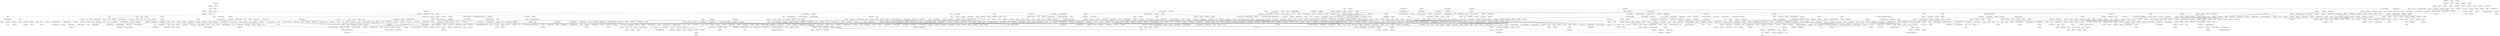 strict graph layer2 {
	graph [name=layer2];
	node [label="\N"];
	625	[label=Phentermine,
		level=3,
		src_id=182,
		weight=0.0003047982851843978];
	3303	[label=Benzphetamine,
		src_id=851,
		weight=0.0001713032045766003];
	625 -- 3303	[level=3,
		weight=300.7];
	2842	[label=Tanespimycin,
		src_id=4824,
		weight=0.00012613612870747995];
	625 -- 2842	[level=3,
		weight=100.9];
	1828	[label="Black olive",
		level=3,
		src_id=8617,
		weight=0.00025877067573129553];
	1927	[label="Green olive",
		level=3,
		src_id=8696,
		weight=0.0002551567075379825];
	1828 -- 1927	[level=3,
		weight=1000.0];
	3512	[label="Selenium deficiency",
		src_id=185692,
		weight=0.00012932976422043866];
	1828 -- 3512	[level=3,
		weight=56.5];
	2090	[label=Hypophosphataemia,
		src_id=178629,
		weight=0.00014076073532286903];
	362	[label="Respiratory acidosis",
		level=3,
		src_id=185123,
		weight=0.00030880749977149483];
	2090 -- 362	[level=3,
		weight=46.41];
	1892	[label=Glycosuria,
		level=3,
		src_id=177475,
		weight=0.00026065183140100927];
	2090 -- 1892	[level=3,
		weight=65.45];
	3989	[label=Terazosin,
		src_id=1146,
		weight="8.820648791039248e-05"];
	3991	[label=Glipizide,
		src_id=1051,
		weight="9.232951161787719e-05"];
	3989 -- 3991	[level=3,
		weight=84.25];
	1848	[label=Tamsulosin,
		src_id=692,
		weight=0.00017989994645554942];
	3989 -- 1848	[level=3,
		weight=100.9];
	3614	[label=Methylnaltrexone,
		src_id=5854,
		weight="7.54118508469278e-05"];
	3248	[label="Bone sarcoma",
		src_id=172526,
		weight=0.0001094165459068015];
	3614 -- 3248	[level=3,
		weight=100.9];
	74	[label="Insulin Detemir",
		level=1,
		src_id=1281,
		weight=0.0007094592396659355];
	3614 -- 74	[level=3,
		weight=100.9];
	929	[label="Blood triglycerides",
		level=2,
		src_id=172398,
		weight=0.00041333431327498024];
	3363	[label="Low carbohydrate diet",
		level=3,
		src_id=180136,
		weight=0.0003277960230803433];
	929 -- 3363	[level=2,
		weight=445.0];
	993	[label=Cholesterol,
		level=3,
		src_id=4273,
		weight=0.00024048893587092133];
	929 -- 993	[level=3,
		weight=190.19];
	300	[label="Vitamin C",
		level=3,
		src_id=118,
		weight=0.00035730340586984826];
	929 -- 300	[level=3,
		weight=112.0];
	1680	[label=Treprostinil,
		src_id=364,
		weight=0.00021838432841980027];
	24	[label=Caspofungin,
		level=1,
		src_id=507,
		weight=0.0009094710211748729];
	1680 -- 24	[level=2,
		weight=334.0];
	2732	[label=Etonogestrel,
		src_id=285,
		weight=0.00014763548612184576];
	1680 -- 2732	[level=2,
		weight=200.8];
	1014	[label="Pain management",
		src_id=182634,
		weight=0.00018514467790775927];
	600	[label="Procedural pain",
		level=1,
		src_id=184110,
		weight=0.0005976672848635054];
	1014 -- 600	[level=3,
		weight=167.5];
	239	[label="Musculoskeletal pain",
		level=3,
		src_id=181285,
		weight=0.000313839569141701];
	1014 -- 239	[level=3,
		weight=26.84];
	94	[label=Injection,
		level=2,
		src_id=179084,
		weight=0.000491797336418713];
	346	[label=Infusion,
		level=2,
		src_id=179021,
		weight=0.0003810465324765641];
	94 -- 346	[level=2,
		weight=96.14];
	14	[label="Tenofovir disoproxil",
		level=1,
		src_id=291,
		weight=0.000898181998956823];
	188	[label=Pegfilgrastim,
		level=1,
		src_id=19,
		weight=0.0007127660512942222];
	14 -- 188	[level=1,
		weight=529.88];
	108	[label="Drug tolerance",
		level=2,
		src_id=175408,
		weight=0.0003733787855353734];
	157	[label=Clonazepam,
		level=1,
		src_id=1052,
		weight=0.0005912809419428554];
	108 -- 157	[level=2,
		weight=79.87];
	1734	[label=Asparagus,
		level=3,
		src_id=8577,
		weight=0.00028248519798732707];
	1420	[label=Grape,
		level=3,
		src_id=8603,
		weight=0.00027171787856066713];
	1734 -- 1420	[level=3,
		weight=149.0];
	4921	[label=Cassia,
		src_id=240112,
		weight="8.023259928035922e-05"];
	1734 -- 4921	[level=3,
		weight=100.9];
	3483	[label=Cefalotin,
		src_id=445,
		weight=0.0001547688188297227];
	4895	[label=Cefradine,
		src_id=1297,
		weight="9.592334203419183e-05"];
	3483 -- 4895	[level=3,
		weight=100.9];
	6096	[label=Cefapirin,
		src_id=1123,
		weight="7.611167700227164e-05"];
	3483 -- 6096	[level=3,
		weight=100.9];
	374	[label=Potassium,
		level=3,
		src_id=1306,
		weight=0.0002859235484536304];
	2	[label=Pyrexia,
		level=1,
		src_id=184658,
		weight=0.0016370220603792516];
	374 -- 2	[level=3,
		weight=134.2];
	39	[label=Posaconazole,
		level=1,
		src_id=1246,
		weight=0.0006567734991199265];
	552	[label=Ciclesonide,
		level=3,
		src_id=1353,
		weight=0.0003370969928011154];
	39 -- 552	[level=1,
		weight=286.43];
	3801	[label=Telavancin,
		src_id=5582,
		weight="7.692491486884626e-05"];
	39 -- 3801	[level=3,
		weight=182.64];
	5304	[label="Portal shunt",
		src_id=183838,
		weight="8.153112107547406e-05"];
	828	[label=Fistula,
		level=3,
		src_id=176730,
		weight=0.00026854174839902647];
	5304 -- 828	[level=3,
		weight=48.57];
	4028	[label=Sluggishness,
		src_id=186025,
		weight="9.340578252239321e-05"];
	5304 -- 4028	[level=3,
		weight=84.25];
	334	[label="Omacetaxine mepesuccinate",
		level=2,
		src_id=4587,
		weight=0.0004066782092302389];
	1303	[label=Stavudine,
		src_id=636,
		weight=0.00021123584006362746];
	334 -- 1303	[level=3,
		weight=200.8];
	245	[label=Clofarabine,
		level=2,
		src_id=618,
		weight=0.0005400500141968577];
	334 -- 245	[level=2,
		weight=364.27];
	745	[label="Bipolar disorder",
		src_id=171758,
		weight=0.00022802229897554263];
	605	[label=Mania,
		level=3,
		src_id=180503,
		weight=0.00026216875653358796];
	745 -- 605	[level=2,
		weight=208.56];
	444	[label=Lamotrigine,
		level=2,
		src_id=542,
		weight=0.0003848237550273216];
	745 -- 444	[level=2,
		weight=177.86];
	2921	[label=Hyperaldosteronism,
		src_id=178416,
		weight=0.00016980952946729825];
	6268	[label="Primary hyperaldosteronism",
		src_id=184078,
		weight="5.492488836902644e-05"];
	2921 -- 6268	[level=3,
		weight=91.82];
	1069	[label="Metabolic alkalosis",
		level=3,
		src_id=180817,
		weight=0.0002759888118861899];
	2921 -- 1069	[level=3,
		weight=67.6];
	432	[label=Hyperkalaemia,
		level=3,
		src_id=178468,
		weight=0.0002622777598968533];
	1089	[label="Blood potassium",
		src_id=172299,
		weight=0.00017698900520340908];
	432 -- 1089	[level=3,
		weight=122.5];
	1064	[label="Premature baby",
		src_id=184036,
		weight=0.0002174622350594359];
	3674	[label=Tonsillectomy,
		src_id=187153,
		weight="7.859162012898857e-05"];
	1064 -- 3674	[level=3,
		weight=74.1];
	3711	[label="Low birth weight baby",
		level=3,
		src_id=180135,
		weight=0.0003490985053900515];
	1064 -- 3711	[level=3,
		weight=200.8];
	3918	[label="Cardiac fibrillation",
		src_id=173040,
		weight=0.00010546381856659549];
	1597	[label="Ventricular tachycardia",
		src_id=188456,
		weight=0.00021252319048482057];
	3918 -- 1597	[level=3,
		weight=111.13];
	4940	[label="Systolic dysfunction",
		src_id=186684,
		weight=0.00010667846251680677];
	3918 -- 4940	[level=3,
		weight=100.9];
	996	[label=Lopinavir,
		level=3,
		src_id=1533,
		weight=0.0003125638203620431];
	996 -- 188	[level=3,
		weight=346.81];
	825	[label=Hemiparesis,
		src_id=177843,
		weight=0.0002043570938768272];
	33	[label="Endotracheal intubation",
		level=1,
		src_id=175952,
		weight=0.0015652564614988432];
	825 -- 33	[level=3,
		weight=91.82];
	1067	[label="Muscle spasticity",
		level=3,
		src_id=181271,
		weight=0.0002567745519536004];
	825 -- 1067	[level=3,
		weight=117.16];
	438	[label="Soybean oil",
		level=2,
		src_id=8325,
		weight=0.0005271578901629644];
	1593	[label="L-Aspartic Acid",
		src_id=120,
		weight=0.00023519971578697118];
	438 -- 1593	[level=2,
		weight=273.45];
	760	[label=Lansoprazole,
		level=3,
		src_id=437,
		weight=0.0002644701926250377];
	2148	[label=Pantoprazole,
		src_id=204,
		weight=0.00016907918792488053];
	760 -- 2148	[level=3,
		weight=205.34];
	199	[label=Myoclonus,
		level=2,
		src_id=181386,
		weight=0.0004737230728537065];
	40	[label="Lumbar puncture",
		level=1,
		src_id=180161,
		weight=0.0009078308978387687];
	199 -- 40	[level=2,
		weight=143.71];
	7470	[label="Adenoid cystic carcinoma",
		src_id=169791,
		weight="3.655328940949302e-05"];
	1596	[label=Wheezing,
		src_id=188840,
		weight=0.00020575591163726783];
	7470 -- 1596	[level=3,
		weight=84.25];
	310	[label=Gemcitabine,
		level=2,
		src_id=430,
		weight=0.0004060015688667586];
	7470 -- 310	[level=3,
		weight=100.9];
	1684	[label="Wernicke's encephalopathy",
		src_id=188834,
		weight=0.0001888263675806685];
	735	[label="Osmotic demyelination syndrome",
		level=3,
		src_id=182411,
		weight=0.00024074132566099594];
	1684 -- 735	[level=3,
		weight=72.36];
	2381	[label=Thiamine,
		level=3,
		src_id=144,
		weight=0.00030847289807559025];
	1684 -- 2381	[level=3,
		weight=68.73];
	747	[label="Affective disorder",
		level=3,
		src_id=169893,
		weight=0.0003301923553811955];
	1062	[label=Resuscitation,
		level=3,
		src_id=185176,
		weight=0.00027491659913358627];
	747 -- 1062	[level=3,
		weight=182.64];
	1172	[label=Bupivacaine,
		level=3,
		src_id=288,
		weight=0.0002726204293587759];
	600 -- 1172	[level=1,
		weight=231.54];
	2283	[label="Joint arthroplasty",
		level=3,
		src_id=179502,
		weight=0.00025154965513938784];
	600 -- 2283	[level=3,
		weight=364.27];
	293	[label="Postoperative analgesia",
		level=2,
		src_id=183938,
		weight=0.00039289364837470463];
	600 -- 293	[level=2,
		weight=277.6];
	100	[label="Drug level",
		level=1,
		src_id=175379,
		weight=0.0006353973376942565];
	173	[label="Intensive care",
		level=2,
		src_id=179204,
		weight=0.0004941769690789497];
	100 -- 173	[level=1,
		weight=125.88];
	1743	[label="Formic Acid",
		level=3,
		src_id=1847,
		weight=0.0003353139864341093];
	100 -- 1743	[level=2,
		weight=147.38];
	2756	[label=Pseudolymphoma,
		src_id=184395,
		weight=0.00017227937015180933];
	469	[label=Hepatosplenomegaly,
		level=3,
		src_id=178053,
		weight=0.00032109921800343755];
	2756 -- 469	[level=3,
		weight=89.15];
	256	[label="Biopsy skin",
		level=3,
		src_id=171706,
		weight=0.00024617766827757465];
	2756 -- 256	[level=3,
		weight=39.06];
	966	[label=Lymphadenopathy,
		level=2,
		src_id=180247,
		weight=0.00036781539547026717];
	2756 -- 966	[level=3,
		weight=106.16];
	1566	[label="Ferrous asparto glycinate",
		level=2,
		src_id=9108,
		weight=0.0003766856906741165];
	1566 -- 1743	[level=2,
		weight=141.39];
	1660	[label=Iron,
		level=3,
		src_id=1525,
		weight=0.00033318910500908195];
	1566 -- 1660	[level=3,
		weight=813.32];
	2718	[label=Taurine,
		src_id=1860,
		weight=0.00014502425053344143];
	657	[label=Glycine,
		level=1,
		src_id=137,
		weight=0.0005562221203550695];
	2718 -- 657	[level=1,
		weight=107.88];
	298	[label=Vigabatrin,
		level=1,
		src_id=1064,
		weight=0.0006268555725081898];
	2718 -- 298	[level=1,
		weight=200.8];
	1845	[label="Ethinyl Estradiol",
		level=3,
		src_id=963,
		weight=0.00024117750854846077];
	1244	[label=Levonorgestrel,
		level=2,
		src_id=357,
		weight=0.0003896644494428381];
	1845 -- 1244	[level=2,
		weight=148.74];
	1845 -- 2732	[level=2,
		weight=443.59];
	662	[label="Pregnancy test",
		level=2,
		src_id=184020,
		weight=0.0004390841040422798];
	567	[label="Respiratory rate",
		level=2,
		src_id=185143,
		weight=0.0005159413547820781];
	662 -- 567	[level=1,
		weight=154.69];
	4265	[label="Metabolic function test",
		src_id=180821,
		weight="8.677826652507225e-05"];
	662 -- 4265	[level=3,
		weight=100.9];
	201	[label="Full blood count",
		level=2,
		src_id=176934,
		weight=0.0003988914123322094];
	662 -- 201	[level=1,
		weight=154.69];
	249	[label=Purpura,
		level=3,
		src_id=184609,
		weight=0.000328406046821122];
	21	[label=Haemorrhage,
		level=1,
		src_id=177684,
		weight=0.0008508347975266157];
	249 -- 21	[level=3,
		weight=91.82];
	3589	[label="Acute lung injury",
		src_id=169753,
		weight=0.00013151919473178736];
	1145	[label="Bronchoalveolar lavage",
		level=3,
		src_id=172758,
		weight=0.00026236899964223994];
	3589 -- 1145	[level=3,
		weight=77.85];
	1657	[label=Cilomilast,
		src_id=3624,
		weight=0.00018310520108736397];
	3589 -- 1657	[level=3,
		weight=84.25];
	1793	[label=Kyphosis,
		level=3,
		src_id=179643,
		weight=0.0003192221086789799];
	815	[label=Paraplegia,
		level=3,
		src_id=182836,
		weight=0.00024162500442272394];
	1793 -- 815	[level=3,
		weight=130.5];
	1276	[label="Foot deformity",
		level=3,
		src_id=176849,
		weight=0.0002863363647149922];
	1793 -- 1276	[level=3,
		weight=118.53];
	2890	[label="Spinal osteoarthritis",
		src_id=186247,
		weight=0.00017950344374503867];
	1793 -- 2890	[level=3,
		weight=162.51];
	162	[label="Neuropathy peripheral",
		level=2,
		src_id=181766,
		weight=0.0004765752000769662];
	1793 -- 162	[level=3,
		weight=216.17];
	3602	[label="Bryostatin 1",
		src_id=9422,
		weight=0.00010616913451998706];
	1106	[label=Esomeprazole,
		src_id=722,
		weight=0.00022681625170321883];
	3602 -- 1106	[level=3,
		weight=223.0];
	41	[label=Nesiritide,
		level=1,
		src_id=4621,
		weight=0.0009181058235148686];
	3602 -- 41	[level=3,
		weight=308.38];
	401	[label=Gliclazide,
		level=3,
		src_id=1104,
		weight=0.0003455635172733411];
	76	[label=Rosiglitazone,
		level=2,
		src_id=401,
		weight=0.00045116302501573105];
	401 -- 76	[level=3,
		weight=104.34];
	3404	[label=Trichloroethylene,
		src_id=10829,
		weight=0.00015121146169352467];
	401 -- 3404	[level=3,
		weight=80.92];
	115	[label=Glucose,
		level=2,
		src_id=8280,
		weight=0.0005480853263312061];
	480	[label=Magnesium,
		level=2,
		src_id=1330,
		weight=0.0004201869504870276];
	115 -- 480	[level=2,
		weight=167.5];
	634	[label="Parenteral nutrition",
		level=3,
		src_id=182888,
		weight=0.0002483310448804864];
	3003	[label="L-Proline",
		level=3,
		src_id=163,
		weight=0.00024616172632940044];
	634 -- 3003	[level=3,
		weight=69.9];
	163	[label="Infantile spasms",
		level=1,
		src_id=178941,
		weight=0.000643641781737178];
	163 -- 3363	[level=1,
		weight=177.29];
	114	[label=Encephalopathy,
		level=1,
		src_id=175833,
		weight=0.0005884606306018098];
	163 -- 114	[level=1,
		weight=162.13];
	176	[label=Childhood,
		level=3,
		src_id=173551,
		weight=0.00031751113862606855];
	163 -- 176	[level=3,
		weight=123.95];
	692	[label=Pyridoxine,
		level=2,
		src_id=156,
		weight=0.0005060130277429469];
	163 -- 692	[level=1,
		weight=177.29];
	1239	[label=Testosterone,
		level=3,
		src_id=611,
		weight=0.00025061620882063396];
	2735	[label="Lutropin alfa",
		src_id=43,
		weight=0.0002377674570257865];
	1239 -- 2735	[level=3,
		weight=133.3];
	5850	[label="Hepatitis A virus test",
		src_id=177938,
		weight="6.541354721330186e-05"];
	4078	[label="Hepatitis A",
		src_id=177930,
		weight=0.00015170839646446571];
	5850 -- 4078	[level=3,
		weight=200.8];
	2649	[label="Nuchal rigidity",
		src_id=181951,
		weight=0.00016226586973898844];
	5850 -- 2649	[level=3,
		weight=84.25];
	5254	[label=Urosepsis,
		src_id=188050,
		weight="5.549134632973625e-05"];
	722	[label=Gatifloxacin,
		level=3,
		src_id=1029,
		weight=0.0003116726421926049];
	5254 -- 722	[level=3,
		weight=84.25];
	3093	[label="Aspiration biopsy",
		src_id=171005,
		weight=0.00014283427445911334];
	5254 -- 3093	[level=3,
		weight=84.25];
	47	[label="Blood ketone body",
		level=1,
		src_id=172233,
		weight=0.0012670522222126754];
	3363 -- 47	[level=1,
		weight=282.77];
	577	[label=Fasting,
		level=3,
		src_id=176590,
		weight=0.00029133307469371173];
	3363 -- 577	[level=3,
		weight=154.69];
	505	[label="Weight decreased",
		level=2,
		src_id=188823,
		weight=0.0003882104929773333];
	3363 -- 505	[level=1,
		weight=182.64];
	730	[label=Starvation,
		level=3,
		src_id=186370,
		weight=0.0003167646503425088];
	3363 -- 730	[level=3,
		weight=364.27];
	2213	[label="Cow milk",
		level=3,
		src_id=8613,
		weight=0.00033327133324714375];
	3363 -- 2213	[level=2,
		weight=267.4];
	4721	[label="Pharyngitis streptococcal",
		src_id=183387,
		weight="7.389513288617282e-05"];
	1596 -- 4721	[level=3,
		weight=84.25];
	278	[label="pH body fluid",
		level=2,
		src_id=183313,
		weight=0.0004386394977639565];
	395	[label=Meningitis,
		level=3,
		src_id=180708,
		weight=0.0002783341208949641];
	278 -- 395	[level=3,
		weight=100.9];
	304	[label="Blood lactic acid",
		level=1,
		src_id=172243,
		weight=0.0005881281983511668];
	278 -- 304	[level=1,
		weight=134.2];
	55	[label=Hypoxia,
		level=1,
		src_id=178678,
		weight=0.0009965199531122065];
	278 -- 55	[level=1,
		weight=134.2];
	3298	[label=Camphor,
		src_id=1666,
		weight=0.0001683355962469529];
	5151	[label="Methyl salicylate",
		src_id=8362,
		weight=0.0001134652586021898];
	3298 -- 5151	[level=3,
		weight=373.76];
	6654	[label="Eucalyptus oil",
		src_id=9059,
		weight="9.77053602335327e-05"];
	3298 -- 6654	[level=3,
		weight=242.14];
	1283	[label="Bed rest",
		level=3,
		src_id=171331,
		weight=0.00028160266953686756];
	3352	[label="Oral herpes",
		src_id=182307,
		weight=0.00019302837154451072];
	1283 -- 3352	[level=3,
		weight=223.0];
	5058	[label="Excessive exercise",
		src_id=176247,
		weight=0.00015775780771372163];
	1840	[label=Acetylcholine,
		level=2,
		src_id=2951,
		weight=0.00036790673985462763];
	5058 -- 1840	[level=2,
		weight=452.16];
	2954	[label="Evening primrose oil",
		level=3,
		src_id=9213,
		weight=0.00026063944767551825];
	5058 -- 2954	[level=3,
		weight=379.0];
	793	[label="Amino acids",
		level=3,
		src_id=8309,
		weight=0.00036554240716296394];
	5058 -- 793	[level=2,
		weight=275.24];
	407	[label="Insulin Human",
		level=2,
		src_id=30,
		weight=0.0003755983713084617];
	20	[label="Fondaparinux sodium",
		level=1,
		src_id=556,
		weight=0.0009445776130235717];
	407 -- 20	[level=2,
		weight=389.5];
	986	[label="Alcohol use",
		level=3,
		src_id=169962,
		weight=0.00025552265652938554];
	986 -- 1840	[level=3,
		weight=352.5];
	2309	[label=Cystitis,
		src_id=174798,
		weight=0.00018892042865086852];
	5960	[label="Bladder pain",
		src_id=171829,
		weight="4.808979972299467e-05"];
	2309 -- 5960	[level=3,
		weight=100.9];
	2309 -- 3352	[level=3,
		weight=100.9];
	344	[label=Neurotoxicity,
		level=2,
		src_id=181782,
		weight=0.00045406099574622685];
	496	[label=Alcoholism,
		level=2,
		src_id=169973,
		weight=0.0004218041358359162];
	344 -- 496	[level=2,
		weight=143.71];
	2410	[label="Low income",
		src_id=180144,
		weight=0.000130929044258839];
	344 -- 2410	[level=3,
		weight=100.9];
	244	[label=Ceftriaxone,
		level=3,
		src_id=1196,
		weight=0.0002869554726918867];
	344 -- 244	[level=3,
		weight=100.9];
	3681	[label="Sperm concentration",
		level=3,
		src_id=186156,
		weight=0.00024403172568416618];
	5835	[label="Infertility male",
		src_id=178987,
		weight="7.53595402971853e-05"];
	3681 -- 5835	[level=3,
		weight=125.88];
	42	[label="General anaesthesia",
		level=1,
		src_id=177267,
		weight=0.0013554668529577583];
	1172 -- 42	[level=1,
		weight=231.54];
	2205	[label=Candesartan,
		src_id=10954,
		weight=0.00020089220362595815];
	457	[label=Telmisartan,
		level=3,
		src_id=952,
		weight=0.00026442207812866196];
	2205 -- 457	[level=3,
		weight=182.64];
	4209	[label=Butterbur,
		src_id=239729,
		weight=0.0001003241874428763];
	2205 -- 4209	[level=3,
		weight=200.8];
	264	[label=Dobutamine,
		level=3,
		src_id=827,
		weight=0.000322262634225403];
	2484	[label=Acepromazine,
		src_id=1546,
		weight=0.00014776055972974046];
	264 -- 2484	[level=3,
		weight=56.5];
	225	[label="Nuclear magnetic resonance imaging brain",
		level=3,
		src_id=181957,
		weight=0.0003085087727522431];
	222	[label=Zinc,
		level=1,
		src_id=1526,
		weight=0.0006316644062936799];
	225 -- 222	[level=3,
		weight=100.9];
	161	[label=Restlessness,
		level=3,
		src_id=185171,
		weight=0.0002568355496400874];
	161 -- 33	[level=3,
		weight=100.9];
	123	[label=Blindness,
		level=3,
		src_id=171894,
		weight=0.0003636785505483224];
	1081	[label=Excoriation,
		level=3,
		src_id=176257,
		weight=0.00029742650163633376];
	123 -- 1081	[level=3,
		weight=98.86];
	691	[label=Tramadol,
		level=3,
		src_id=184,
		weight=0.0002526363691274197];
	596	[label=Baclofen,
		level=2,
		src_id=172,
		weight=0.0004022049773654413];
	691 -- 596	[level=3,
		weight=100.9];
	2102	[label="Dermatitis atopic",
		level=3,
		src_id=175039,
		weight=0.00024143727798958125];
	6337	[label="Molluscum contagiosum",
		src_id=181074,
		weight="4.529093079457306e-05"];
	2102 -- 6337	[level=3,
		weight=77.85];
	1489	[label="Diabetic neuropathy",
		src_id=175170,
		weight=0.0002354305614814282];
	378	[label=Neuralgia,
		level=2,
		src_id=181702,
		weight=0.0003883048668389831];
	1489 -- 378	[level=2,
		weight=152.36];
	1489 -- 162	[level=2,
		weight=125.88];
	5277	[label="Salvage therapy",
		src_id=185508,
		weight="5.3863914090455234e-05"];
	1137	[label=Histiocytosis,
		level=3,
		src_id=178170,
		weight=0.00029463396185468643];
	5277 -- 1137	[level=3,
		weight=46.41];
	355	[label=Didanosine,
		level=2,
		src_id=886,
		weight=0.00044804275960640073];
	5277 -- 355	[level=3,
		weight=100.9];
	1580	[label=Streptomycin,
		level=3,
		src_id=1066,
		weight=0.00030267631083102];
	802	[label=Ampicillin,
		level=3,
		src_id=404,
		weight=0.00034831548923040204];
	1580 -- 802	[level=3,
		weight=412.35];
	806	[label=Azithromycin,
		level=3,
		src_id=198,
		weight=0.00030151587945496515];
	1580 -- 806	[level=3,
		weight=234.1];
	2643	[label="Premature ejaculation",
		level=3,
		src_id=184039,
		weight=0.0003394102199276757];
	5427	[label="Female sexual dysfunction",
		src_id=176646,
		weight="7.433073449324192e-05"];
	2643 -- 5427	[level=3,
		weight=77.85];
	2643 -- 5835	[level=3,
		weight=84.25];
	3541	[label="Left ventricular dysfunction",
		src_id=179839,
		weight=0.00015719981926287004];
	1082	[label="Ejection fraction",
		level=3,
		src_id=175640,
		weight=0.00024395984706459582];
	3541 -- 1082	[level=3,
		weight=82.0];
	3541 -- 4940	[level=3,
		weight=125.88];
	1498	[label=Arteritis,
		level=3,
		src_id=170933,
		weight=0.000323632064354548];
	3018	[label="Renal artery stenosis",
		src_id=185005,
		weight=0.00022762598651023073];
	1498 -- 3018	[level=3,
		weight=87.87];
	2209	[label="Protein C",
		level=3,
		src_id=9189,
		weight=0.00029071350163672636];
	3770	[label="Protein S human",
		src_id=10772,
		weight=0.00022900869194629526];
	2209 -- 3770	[level=3,
		weight=421.63];
	166	[label=Bite,
		level=3,
		src_id=171768,
		weight=0.0002754390003369223];
	4661	[label="Antihemophilic factor, human recombinant",
		src_id=25,
		weight=0.0001055617149193905];
	166 -- 4661	[level=3,
		weight=66.15];
	708	[label=Demyelination,
		level=3,
		src_id=174979,
		weight=0.00024733306293618857];
	708 -- 298	[level=3,
		weight=100.9];
	285	[label=Ecstasy,
		level=3,
		src_id=1395,
		weight=0.00031963587670171467];
	1173	[label=Nicotine,
		src_id=175,
		weight=0.00022065867755829236];
	285 -- 1173	[level=3,
		weight=122.09];
	807	[label="L-Lysine",
		level=1,
		src_id=116,
		weight=0.0005614512068970039];
	2117	[label="Sodium acetate",
		level=3,
		src_id=8311,
		weight=0.0002745872169552403];
	807 -- 2117	[level=3,
		weight=273.45];
	2056	[label="L-Threonine",
		level=3,
		src_id=148,
		weight=0.00026394472038665376];
	807 -- 2056	[level=3,
		weight=364.27];
	807 -- 1593	[level=1,
		weight=300.7];
	807 -- 3003	[level=3,
		weight=300.7];
	2252	[label=Methionine,
		level=3,
		src_id=126,
		weight=0.00025510868221722356];
	807 -- 2252	[level=2,
		weight=364.27];
	3849	[label="Urine calcium",
		src_id=187901,
		weight=0.00012052106946691289];
	60	[label=Ketosis,
		level=1,
		src_id=179595,
		weight=0.0010893031318621837];
	3849 -- 60	[level=3,
		weight=167.5];
	5561	[label="Potassium Citrate",
		src_id=8070,
		weight="9.321285271187067e-05"];
	3849 -- 5561	[level=3,
		weight=91.82];
	543	[label="Bone marrow failure",
		level=3,
		src_id=172499,
		weight=0.0002931048311569574];
	19	[label=Hypersensitivity,
		level=1,
		src_id=178510,
		weight=0.0013981590828485912];
	543 -- 19	[level=3,
		weight=100.9];
	4154	[label=Florantyrone,
		src_id=7927,
		weight="9.457832780408347e-05"];
	2238	[label=Methimazole,
		src_id=749,
		weight=0.00018670660936593653];
	4154 -- 2238	[level=3,
		weight=100.9];
	1047	[label=Sulindac,
		level=3,
		src_id=592,
		weight=0.00028073740967988933];
	4154 -- 1047	[level=3,
		weight=84.25];
	141	[label="Heart rate",
		level=2,
		src_id=177799,
		weight=0.0003805820053077371];
	141 -- 42	[level=2,
		weight=125.88];
	3398	[label="Androgen deficiency",
		src_id=170304,
		weight=0.00014904249605609561];
	5427 -- 3398	[level=3,
		weight=91.82];
	685	[label=Desipramine,
		level=3,
		src_id=1135,
		weight=0.00033423723141105615];
	483	[label=Warfarin,
		level=3,
		src_id=668,
		weight=0.00035380486798533117];
	685 -- 483	[level=3,
		weight=112.0];
	1955	[label=Imipramine,
		src_id=447,
		weight=0.00016483295015860778];
	685 -- 1955	[level=3,
		weight=96.03];
	653	[label=Cocaine,
		level=3,
		src_id=893,
		weight=0.0003364652080253754];
	685 -- 653	[level=3,
		weight=200.8];
	479	[label=Perospirone,
		level=3,
		src_id=7878,
		weight=0.00028915399506787104];
	24 -- 479	[level=3,
		weight=250.75];
	486	[label=Tositumomab,
		level=2,
		src_id=77,
		weight=0.00046677135864928924];
	24 -- 486	[level=1,
		weight=500.5];
	794	[label=Ivabradine,
		level=3,
		src_id=8028,
		weight=0.00028479937416438835];
	24 -- 794	[level=3,
		weight=286.43];
	289	[label=Linezolid,
		level=3,
		src_id=588,
		weight=0.0002991199412973316];
	24 -- 289	[level=3,
		weight=250.75];
	499	[label=Tigecycline,
		level=3,
		src_id=547,
		weight=0.00033601580608490927];
	24 -- 499	[level=3,
		weight=308.38];
	198	[label=Gefitinib,
		level=1,
		src_id=308,
		weight=0.0007349820562090321];
	24 -- 198	[level=1,
		weight=526.79];
	619	[label=Levocetirizine,
		level=3,
		src_id=5533,
		weight=0.00035979333961725035];
	24 -- 619	[level=3,
		weight=334.0];
	3709	[label=Lymphangioleiomyomatosis,
		src_id=180255,
		weight=0.00013130283601787995];
	6580	[label="Antioestrogen therapy",
		src_id=170629,
		weight="5.683790100057564e-05"];
	3709 -- 6580	[level=3,
		weight=91.82];
	663	[label=Pneumothorax,
		level=3,
		src_id=183725,
		weight=0.0002965237413318574];
	3709 -- 663	[level=3,
		weight=79.87];
	562	[label=Bortezomib,
		level=2,
		src_id=179,
		weight=0.0004365513263795808];
	12	[label=Lenalidomide,
		level=1,
		src_id=469,
		weight=0.0008625175209324962];
	562 -- 12	[level=1,
		weight=334.0];
	337	[label="Ibritumomab tiuxetan",
		level=2,
		src_id=75,
		weight=0.0005175373024513582];
	562 -- 337	[level=1,
		weight=471.12];
	2647	[label=Paracentesis,
		src_id=182774,
		weight=0.00016196052330292348];
	2664	[label="Evidence based treatment",
		src_id=176236,
		weight=0.00017029122153777439];
	2647 -- 2664	[level=3,
		weight=100.9];
	749	[label=Cholestyramine,
		level=3,
		src_id=1374,
		weight=0.00031192919694231805];
	2647 -- 749	[level=3,
		weight=84.25];
	765	[label="Immune Globulin Human",
		level=3,
		src_id=28,
		weight=0.00026633627054391875];
	765 -- 222	[level=3,
		weight=100.9];
	4298	[label="Forced expiratory volume",
		src_id=176855,
		weight=0.00015398797968406707];
	3846	[label="Vital capacity",
		src_id=188604,
		weight=0.0001807448996865763];
	4298 -- 3846	[level=3,
		weight=500.5];
	4942	[label=Spirometry,
		src_id=186265,
		weight="7.863557301614463e-05"];
	4298 -- 4942	[level=3,
		weight=84.25];
	477	[label=Ataxia,
		level=3,
		src_id=171054,
		weight=0.0003011616442473349];
	29	[label=Hypotension,
		level=1,
		src_id=178653,
		weight=0.0012051301146850637];
	477 -- 29	[level=3,
		weight=143.71];
	459	[label=Valdecoxib,
		level=2,
		src_id=567,
		weight=0.000408027540975046];
	459 -- 41	[level=2,
		weight=364.27];
	552 -- 486	[level=1,
		weight=400.6];
	1143	[label="Convulsion neonatal",
		level=3,
		src_id=174368,
		weight=0.00030483517297728304];
	606	[label="Hypoxic-ischaemic encephalopathy",
		level=2,
		src_id=178679,
		weight=0.00041550608504316105];
	1143 -- 606	[level=3,
		weight=157.13];
	1027	[label="Foetal heart rate",
		level=3,
		src_id=176795,
		weight=0.00025171822831829163];
	1143 -- 1027	[level=3,
		weight=100.9];
	1117	[label=Cyanocobalamin,
		level=2,
		src_id=108,
		weight=0.00039641207541268793];
	1117 -- 2381	[level=2,
		weight=324.21];
	121	[label="Diabetes mellitus",
		level=1,
		src_id=175126,
		weight=0.0005906634095865702];
	121 -- 378	[level=1,
		weight=182.64];
	1296	[label=Miconazole,
		level=3,
		src_id=1094,
		weight=0.00025609158128436305];
	839	[label=Sulfinpyrazone,
		level=3,
		src_id=1122,
		weight=0.0003397001680036002];
	1296 -- 839	[level=3,
		weight=125.88];
	1052	[label=Fluconazole,
		level=3,
		src_id=187,
		weight=0.0002473560245051155];
	1296 -- 1052	[level=3,
		weight=129.9];
	3470	[label=Flucytosine,
		src_id=1083,
		weight=0.00014524151656255881];
	1296 -- 3470	[level=3,
		weight=112.0];
	518	[label="Clonic convulsion",
		level=3,
		src_id=173791,
		weight=0.00028594021087505195];
	49	[label=Myalgia,
		level=2,
		src_id=181289,
		weight=0.0005153930985486181];
	518 -- 49	[level=3,
		weight=182.64];
	2558	[label=Flatulence,
		src_id=176744,
		weight=0.0002033430897167778];
	518 -- 2558	[level=3,
		weight=100.9];
	317	[label=Deformity,
		level=3,
		src_id=174928,
		weight=0.00026054000879308087];
	1276 -- 317	[level=3,
		weight=40.18];
	2868	[label=Mazindol,
		level=3,
		src_id=566,
		weight=0.0002534923052139497];
	2868 -- 3303	[level=3,
		weight=231.54];
	3633	[label=Phendimetrazine,
		src_id=1513,
		weight=0.00015877926455915158];
	2868 -- 3633	[level=3,
		weight=250.75];
	4664	[label=Polygala,
		src_id=240647,
		weight="6.163639864844683e-05"];
	2868 -- 4664	[level=3,
		weight=63.44];
	973	[label=Glomerulonephritis,
		level=3,
		src_id=177406,
		weight=0.00026748857633421996];
	544	[label="Biopsy kidney",
		level=3,
		src_id=171626,
		weight=0.00029716988100960366];
	973 -- 544	[level=3,
		weight=110.27];
	1790	[label="Lupus nephritis",
		src_id=180222,
		weight=0.00019530897128728803];
	973 -- 1790	[level=3,
		weight=74.1];
	1592	[label=Serine,
		level=2,
		src_id=125,
		weight=0.00043700288761137245];
	1592 -- 1593	[level=2,
		weight=300.7];
	391	[label=Epinephrine,
		level=3,
		src_id=654,
		weight=0.00032605581219047694];
	391 -- 1840	[level=3,
		weight=119.53];
	216	[label=Hysterectomy,
		level=3,
		src_id=178681,
		weight=0.00034971567829830853];
	1316	[label=Leuprolide,
		src_id=7,
		weight=0.00019671294860206757];
	216 -- 1316	[level=3,
		weight=72.72];
	2548	[label=Hysteroscopy,
		level=2,
		src_id=178691,
		weight=0.0005253331407472756];
	3141	[label=Milnacipran,
		level=3,
		src_id=4618,
		weight=0.00024731611677976834];
	2548 -- 3141	[level=3,
		weight=477.45];
	4404	[label="Pentosan Polysulfate",
		level=2,
		src_id=672,
		weight=0.00038672003742748457];
	2548 -- 4404	[level=2,
		weight=750.25];
	4243	[label=Polypectomy,
		src_id=183791,
		weight=0.0001373807771438183];
	2548 -- 4243	[level=3,
		weight=100.9];
	2009	[label="Cardiac massage",
		src_id=173062,
		weight=0.00017207523697862078];
	2548 -- 2009	[level=3,
		weight=77.85];
	2141	[label=Estradiol,
		level=2,
		src_id=769,
		weight=0.00043932753232098356];
	2548 -- 2141	[level=2,
		weight=529.21];
	3237	[label=Cystoscopy,
		level=2,
		src_id=174824,
		weight=0.00046582009246091515];
	2548 -- 3237	[level=2,
		weight=803.48];
	79	[label="Abdominal distension",
		level=2,
		src_id=169492,
		weight=0.00048564953472993714];
	2548 -- 79	[level=2,
		weight=248.18];
	2548 -- 1244	[level=2,
		weight=454.25];
	1470	[label="Intra-uterine contraceptive device",
		level=2,
		src_id=179325,
		weight=0.0005447811316611137];
	2548 -- 1470	[level=2,
		weight=680.88];
	839 -- 2238	[level=3,
		weight=100.9];
	1922	[label=Troleandomycin,
		src_id=10798,
		weight=0.0002111935509385605];
	839 -- 1922	[level=3,
		weight=94.66];
	423	[label=Clotrimazole,
		level=3,
		src_id=248,
		weight=0.00025539611172360207];
	839 -- 423	[level=3,
		weight=174.74];
	480 -- 47	[level=1,
		weight=143.71];
	480 -- 2	[level=1,
		weight=143.71];
	792	[label="Vitamin D",
		level=3,
		src_id=9042,
		weight=0.0003176496670210388];
	480 -- 792	[level=2,
		weight=100.9];
	17	[label=Calcium,
		level=1,
		src_id=1327,
		weight=0.0010345431783997155];
	480 -- 17	[level=1,
		weight=175.73];
	527	[label=Vancomycin,
		level=3,
		src_id=499,
		weight=0.0002527401673632171];
	1511	[label=Tobramycin,
		src_id=670,
		weight=0.0002067687365489988];
	527 -- 1511	[level=3,
		weight=94.66];
	1756	[label=Prilocaine,
		src_id=736,
		weight=0.00016327828205853266];
	5	[label=Dutasteride,
		level=1,
		src_id=1110,
		weight=0.001106923563389464];
	1756 -- 5	[level=3,
		weight=147.91];
	1756 -- 6337	[level=3,
		weight=75.0];
	1802	[label=Eosinophilia,
		level=3,
		src_id=176033,
		weight=0.0002882837388700747];
	778	[label=Leukocytosis,
		src_id=179918,
		weight=0.0002125141602637842];
	1802 -- 778	[level=3,
		weight=85.29];
	36	[label=Rash,
		level=1,
		src_id=184786,
		weight=0.0008668953336616023];
	1802 -- 36	[level=2,
		weight=131.4];
	2305	[label="Drug rash with eosinophilia and systemic symptoms",
		level=3,
		src_id=175395,
		weight=0.00025803879503010635];
	1802 -- 2305	[level=3,
		weight=232.77];
	1802 -- 966	[level=2,
		weight=182.38];
	234	[label=Bronchospasm,
		level=3,
		src_id=172778,
		weight=0.0003043165986766754];
	22	[label=Dizziness,
		level=1,
		src_id=175317,
		weight=0.0010661405923750565];
	234 -- 22	[level=3,
		weight=67.6];
	3191	[label="Primary hypogonadism",
		src_id=184079,
		weight=0.000159737900189863];
	3191 -- 3398	[level=3,
		weight=154.69];
	1075	[label=Hypogonadism,
		level=3,
		src_id=178597,
		weight=0.0003006604331538914];
	3191 -- 1075	[level=3,
		weight=80.29];
	751	[label=Cefazolin,
		level=3,
		src_id=1291,
		weight=0.0003080080537668854];
	4895 -- 751	[level=3,
		weight=70.7];
	182	[label=Docetaxel,
		level=2,
		src_id=1232,
		weight=0.0004420609927422261];
	182 -- 1848	[level=2,
		weight=154.69];
	690	[label="Amphotericin B",
		level=3,
		src_id=667,
		weight=0.00031179521833804406];
	690 -- 3470	[level=3,
		weight=91.82];
	2052	[label=Procyclidine,
		src_id=376,
		weight=0.0001290131531647506];
	1243	[label=Trihexyphenidyl,
		src_id=366,
		weight=0.0002056013409391194];
	2052 -- 1243	[level=3,
		weight=84.25];
	2615	[label=Pyridostigmine,
		src_id=532,
		weight=0.0001195158205712006];
	2052 -- 2615	[level=3,
		weight=58.32];
	761	[label=Trimethoprim,
		level=2,
		src_id=429,
		weight=0.00039778073074516444];
	1232	[label=Sulfamethoxazole,
		level=2,
		src_id=1001,
		weight=0.00039229099533327235];
	761 -- 1232	[level=2,
		weight=750.25];
	1732	[label=Pea,
		src_id=8621,
		weight=0.00015316063434177524];
	761 -- 1732	[level=2,
		weight=125.88];
	820	[label=Miosis,
		level=3,
		src_id=181021,
		weight=0.0002947915621907896];
	267	[label=Pallor,
		level=3,
		src_id=182654,
		weight=0.0002699138007950072];
	820 -- 267	[level=3,
		weight=143.71];
	104	[label=Mydriasis,
		level=3,
		src_id=181328,
		weight=0.0003589167645223045];
	820 -- 104	[level=3,
		weight=115.83];
	725	[label=Cyclophosphamide,
		level=3,
		src_id=518,
		weight=0.0003315577939344914];
	372	[label=Chemotherapy,
		level=1,
		src_id=173517,
		weight=0.000628082361994062];
	725 -- 372	[level=3,
		weight=154.69];
	414	[label=Acidosis,
		level=2,
		src_id=169637,
		weight=0.00040438193096115896];
	414 -- 60	[level=1,
		weight=231.54];
	206	[label=Tiagabine,
		level=1,
		src_id=892,
		weight=0.0006205453053845161];
	414 -- 206	[level=1,
		weight=182.64];
	414 -- 505	[level=1,
		weight=200.8];
	106	[label=Constipation,
		level=2,
		src_id=174340,
		weight=0.00046270421507636046];
	414 -- 106	[level=1,
		weight=200.8];
	414 -- 298	[level=1,
		weight=273.45];
	146	[label=Dyspnoea,
		level=3,
		src_id=175501,
		weight=0.00026433573568417865];
	2099	[label=Dysphonia,
		src_id=175495,
		weight=0.00014249076510720185];
	146 -- 2099	[level=3,
		weight=86.63];
	329	[label=Apnoea,
		level=2,
		src_id=170739,
		weight=0.00047458159767632273];
	146 -- 329	[level=3,
		weight=100.9];
	3119	[label=Hydroquinone,
		level=3,
		src_id=8355,
		weight=0.00032562593301866945];
	3469	[label=Econazole,
		level=3,
		src_id=1111,
		weight=0.0003424795294831529];
	3119 -- 3469	[level=3,
		weight=571.86];
	1737	[label="Benzoyl peroxide",
		src_id=8041,
		weight=0.00016531053464089097];
	3119 -- 1737	[level=3,
		weight=466.29];
	4053	[label="Monoclonal gammopathy",
		src_id=181086,
		weight=0.00013488697771320355];
	2286	[label="Influenza like illness",
		src_id=179014,
		weight=0.00012967575020424177];
	4053 -- 2286	[level=3,
		weight=77.85];
	6279	[label=Plasmacytoma,
		src_id=183561,
		weight="6.197913384120704e-05"];
	4053 -- 6279	[level=3,
		weight=91.82];
	2685	[label="Alanine aminotransferase",
		src_id=169932,
		weight=0.00016827016856306562];
	2011	[label="Aspartate aminotransferase",
		src_id=170988,
		weight=0.00022559940789323367];
	2685 -- 2011	[level=3,
		weight=517.15];
	2839	[label="Alkaline Phosphatase",
		src_id=5234,
		weight=0.00016898444671922423];
	2685 -- 2839	[level=3,
		weight=68.79];
	1350	[label=Craniosynostosis,
		level=3,
		src_id=174530,
		weight=0.00025550116606303864];
	4941	[label=Synostosis,
		src_id=186639,
		weight="6.0698052350293846e-05"];
	1350 -- 4941	[level=3,
		weight=67.6];
	1693	[label="Peptic ulcer",
		src_id=183057,
		weight=0.00014120641640017053];
	5626	[label=Pentagastrin,
		src_id=174,
		weight="7.62468789305211e-05"];
	1693 -- 5626	[level=3,
		weight=72.36];
	191	[label=Ulcer,
		level=3,
		src_id=187570,
		weight=0.00035203163418797036];
	1693 -- 191	[level=3,
		weight=44.43];
	7530	[label="Sage oil",
		src_id=9128,
		weight="5.396094460300895e-05"];
	4887	[label=Eucalyptol,
		src_id=3627,
		weight=0.00010404407696370766];
	7530 -- 4887	[level=3,
		weight=100.9];
	2335	[label=Sage,
		src_id=8980,
		weight=0.00019528029568751325];
	7530 -- 2335	[level=3,
		weight=112.0];
	3051	[label="Hiatus hernia",
		level=3,
		src_id=178127,
		weight=0.0002616025487911837];
	4802	[label="Cohen syndrome",
		src_id=173891,
		weight="8.957361181015983e-05"];
	3051 -- 4802	[level=2,
		weight=143.71];
	4096	[label=Duodenitis,
		src_id=175453,
		weight=0.00018363074435691183];
	3051 -- 4096	[level=2,
		weight=143.71];
	2620	[label=Pyrimethamine,
		level=3,
		src_id=196,
		weight=0.0002796045523300028];
	2620 -- 3469	[level=3,
		weight=447.36];
	2089	[label=Hypothyroidism,
		src_id=178664,
		weight=0.00017933384928492618];
	2089 -- 47	[level=3,
		weight=100.9];
	2089 -- 1075	[level=3,
		weight=96.9];
	335	[label=Midazolam,
		level=2,
		src_id=669,
		weight=0.00046669587115970025];
	273	[label=Egg,
		level=3,
		src_id=8599,
		weight=0.0002635510112759275];
	335 -- 273	[level=3,
		weight=72.36];
	128	[label=Anaesthesia,
		level=1,
		src_id=170206,
		weight=0.0007895738497822749];
	335 -- 128	[level=2,
		weight=100.9];
	629	[label=Trismus,
		level=3,
		src_id=187436,
		weight=0.00026916860174287907];
	335 -- 629	[level=3,
		weight=72.36];
	2827	[label="Fibrinogen Human",
		src_id=8162,
		weight=0.00017479345022599626];
	1646	[label="Von Willebrand Factor Human",
		level=3,
		src_id=10756,
		weight=0.00033022470354861997];
	2827 -- 1646	[level=3,
		weight=123.33];
	1975	[label="Platelet count",
		src_id=183593,
		weight=0.00019529637959182818];
	2827 -- 1975	[level=3,
		weight=103.7];
	70	[label=Swelling,
		level=3,
		src_id=186614,
		weight=0.00027059261853010805];
	70 -- 21	[level=3,
		weight=100.9];
	998	[label=Budesonide,
		level=3,
		src_id=1206,
		weight=0.0002645453132127492];
	265	[label=Clavulanate,
		level=2,
		src_id=752,
		weight=0.00037563334662286057];
	998 -- 265	[level=3,
		weight=125.88];
	3	[label="Neoplasm malignant",
		level=1,
		src_id=181636,
		weight=0.0010685744334263127];
	372 -- 3	[level=1,
		weight=182.64];
	2195	[label="Bone marrow transplant",
		src_id=172516,
		weight=0.00016841035261365574];
	372 -- 2195	[level=3,
		weight=91.82];
	270	[label="Breast cancer",
		level=3,
		src_id=172645,
		weight=0.00036195099198844147];
	372 -- 270	[level=3,
		weight=167.5];
	1876	[label="Metastases to meninges",
		src_id=180869,
		weight=0.00018001503947360145];
	372 -- 1876	[level=3,
		weight=91.82];
	1973	[label=Radiotherapy,
		src_id=184752,
		weight=0.00020710914572099278];
	372 -- 1973	[level=1,
		weight=297.33];
	4081	[label=Haemoglobinopathy,
		src_id=177660,
		weight="9.982156016204173e-05"];
	372 -- 4081	[level=3,
		weight=91.82];
	408	[label="White blood cell count",
		level=3,
		src_id=188846,
		weight=0.00025955045400768924];
	372 -- 408	[level=3,
		weight=91.82];
	651	[label=Domperidone,
		level=3,
		src_id=1168,
		weight=0.0002786760674282417];
	4577	[label=Acupressure,
		src_id=169727,
		weight=0.00011448273712581908];
	651 -- 4577	[level=3,
		weight=77.85];
	4566	[label="Assisted delivery",
		src_id=171030,
		weight="8.410233263907417e-05"];
	2896	[label="Premature separation of placenta",
		src_id=184046,
		weight=0.00012644835481243977];
	4566 -- 2896	[level=3,
		weight=91.82];
	3223	[label="Haemorrhage in pregnancy",
		src_id=177687,
		weight=0.00019803724595907115];
	4566 -- 3223	[level=3,
		weight=77.85];
	926	[label=Cholecystectomy,
		level=3,
		src_id=173591,
		weight=0.00024050555613852048];
	733	[label=Regurgitation,
		level=3,
		src_id=184959,
		weight=0.0002863750112320403];
	926 -- 733	[level=3,
		weight=70.7];
	52	[label=Chills,
		level=3,
		src_id=173556,
		weight=0.000339198094932276];
	33 -- 52	[level=3,
		weight=100.9];
	33 -- 329	[level=1,
		weight=188.31];
	1013	[label="Patent ductus arteriosus",
		level=3,
		src_id=182943,
		weight=0.0002809115654950511];
	33 -- 1013	[level=3,
		weight=100.9];
	33 -- 567	[level=1,
		weight=231.54];
	2155	[label=Troponin,
		src_id=187455,
		weight=0.0001608136177819898];
	33 -- 2155	[level=3,
		weight=100.9];
	345	[label="Nerve injury",
		level=3,
		src_id=181684,
		weight=0.00031899124976774237];
	33 -- 345	[level=3,
		weight=91.82];
	650	[label=Ketamine,
		level=2,
		src_id=1205,
		weight=0.0003759481325097527];
	33 -- 650	[level=2,
		weight=167.5];
	170	[label="Pulmonary hypertension",
		level=3,
		src_id=184523,
		weight=0.0003643677639970896];
	33 -- 170	[level=3,
		weight=100.9];
	33 -- 19	[level=1,
		weight=177.29];
	159	[label=Morphine,
		level=2,
		src_id=286,
		weight=0.000508365458088889];
	33 -- 159	[level=1,
		weight=231.54];
	272	[label="Acute myocardial infarction",
		level=3,
		src_id=169765,
		weight=0.00027607277068796053];
	33 -- 272	[level=3,
		weight=100.9];
	1461	[label="Neuromuscular blockade",
		level=3,
		src_id=181753,
		weight=0.00025059489184008787];
	33 -- 1461	[level=3,
		weight=100.9];
	1105	[label=Isoflurane,
		level=3,
		src_id=739,
		weight=0.0002874613274201348];
	33 -- 1105	[level=3,
		weight=100.9];
	232	[label=Pneumonia,
		level=3,
		src_id=183685,
		weight=0.000240790241592921];
	33 -- 232	[level=3,
		weight=84.25];
	130	[label="Oxygen saturation",
		level=1,
		src_id=182603,
		weight=0.0008420826940828675];
	33 -- 130	[level=1,
		weight=223.0];
	398	[label="Cardiac failure",
		level=3,
		src_id=173035,
		weight=0.0002463867438229817];
	33 -- 398	[level=3,
		weight=91.82];
	98	[label="Confusional state",
		level=2,
		src_id=174071,
		weight=0.00048615371247575045];
	33 -- 98	[level=2,
		weight=154.69];
	294	[label=Obstruction,
		level=3,
		src_id=181995,
		weight=0.0002730868327969729];
	33 -- 294	[level=3,
		weight=100.9];
	366	[label="Glomerular filtration rate",
		level=3,
		src_id=177400,
		weight=0.00028057723585401];
	33 -- 366	[level=3,
		weight=91.82];
	2247	[label="Tranexamic Acid",
		src_id=293,
		weight=0.00018979040230801818];
	33 -- 2247	[level=3,
		weight=100.9];
	3311	[label=Doxapram,
		src_id=548,
		weight=0.00012425276521061697];
	33 -- 3311	[level=1,
		weight=200.8];
	442	[label=Dexmedetomidine,
		level=2,
		src_id=620,
		weight=0.00047220402584098];
	33 -- 442	[level=1,
		weight=215.07];
	1389	[label="Mycosis fungoides",
		level=3,
		src_id=181317,
		weight=0.0002766735266127359];
	1548	[label="Fungal infection",
		level=3,
		src_id=176954,
		weight=0.000281216155986252];
	1389 -- 1548	[level=3,
		weight=120.88];
	2525	[label="Skin lesion",
		level=3,
		src_id=185961,
		weight=0.0002456591711608259];
	1389 -- 2525	[level=3,
		weight=84.25];
	545	[label=Biopsy,
		level=3,
		src_id=171540,
		weight=0.000255828464664363];
	209	[label=Fear,
		level=3,
		src_id=176601,
		weight=0.00035177299979425615];
	545 -- 209	[level=3,
		weight=100.9];
	1220	[label="Calcium Carbonate",
		level=3,
		src_id=5783,
		weight=0.0003404310190276212];
	2600	[label="Citric Acid",
		src_id=4027,
		weight=0.00014699988586900435];
	1220 -- 2600	[level=3,
		weight=174.74];
	2584	[label=Dimethicone,
		level=3,
		src_id=9025,
		weight=0.0003483272112528253];
	1220 -- 2584	[level=3,
		weight=524.29];
	6757	[label=Benzonatate,
		src_id=854,
		weight="4.901153934283348e-05"];
	2664 -- 6757	[level=3,
		weight=100.9];
	3468	[label=Rifaximin,
		src_id=1204,
		weight=0.00018065470315470014];
	2664 -- 3468	[level=3,
		weight=100.9];
	114 -- 606	[level=1,
		weight=167.5];
	698	[label="Salivary hypersecretion",
		level=3,
		src_id=185485,
		weight=0.0003495912946601293];
	267 -- 698	[level=3,
		weight=193.12];
	3190	[label="Progressive multifocal leukoencephalopathy",
		src_id=184218,
		weight=0.00012177204071738832];
	1118	[label=Natalizumab,
		src_id=101,
		weight=0.00021395365899305413];
	3190 -- 1118	[level=3,
		weight=76.4];
	2171	[label="Meningitis cryptococcal",
		src_id=180717,
		weight=0.0002257448455065581];
	3190 -- 2171	[level=3,
		weight=87.87];
	168	[label="Adefovir Dipivoxil",
		level=1,
		src_id=704,
		weight=0.0006014760241258839];
	168 -- 337	[level=1,
		weight=545.91];
	1037	[label=Clevudine,
		level=3,
		src_id=5745,
		weight=0.00034396389402050745];
	168 -- 1037	[level=1,
		weight=600.4];
	168 -- 1737	[level=3,
		weight=100.9];
	311	[label=Bevacizumab,
		level=2,
		src_id=105,
		weight=0.0004902815213372343];
	484	[label=Duloxetine,
		level=3,
		src_id=465,
		weight=0.00028250918989824005];
	311 -- 484	[level=3,
		weight=140.65];
	158	[label=Ezetimibe,
		level=1,
		src_id=959,
		weight=0.0006960907861424191];
	311 -- 158	[level=2,
		weight=367.3];
	1039	[label=Fructose,
		level=3,
		src_id=3934,
		weight=0.00027937361065304513];
	352	[label=Corn,
		level=3,
		src_id=8641,
		weight=0.00031718271484116884];
	1039 -- 352	[level=2,
		weight=180.07];
	524	[label=Metronidazole,
		level=2,
		src_id=902,
		weight=0.00036694243322798423];
	1039 -- 524	[level=2,
		weight=138.79];
	1290	[label=Pegaptanib,
		src_id=4617,
		weight=0.00022646458550838963];
	76 -- 1290	[level=2,
		weight=143.71];
	776	[label=Neurosurgery,
		level=3,
		src_id=181778,
		weight=0.0002898731226047771];
	76 -- 776	[level=3,
		weight=100.9];
	585	[label=Lithium,
		level=2,
		src_id=1316,
		weight=0.0003731694117515711];
	838	[label=Bupropion,
		src_id=1140,
		weight=0.00018919579060518252];
	585 -- 838	[level=3,
		weight=69.9];
	585 -- 605	[level=2,
		weight=294.82];
	84	[label="Completed suicide",
		level=1,
		src_id=174010,
		weight=0.0006212095938405134];
	585 -- 84	[level=2,
		weight=132.45];
	2183	[label="Essential thrombocythaemia",
		level=3,
		src_id=176215,
		weight=0.0002622560985552752];
	1092	[label="Biopsy bone marrow",
		level=2,
		src_id=171564,
		weight=0.00037250489805936695];
	2183 -- 1092	[level=2,
		weight=167.5];
	1061	[label=Splenomegaly,
		level=3,
		src_id=186311,
		weight=0.00026612019586919885];
	2183 -- 1061	[level=3,
		weight=84.25];
	4038	[label="Polycythaemia vera",
		src_id=183763,
		weight=0.00017651704386833472];
	2183 -- 4038	[level=2,
		weight=231.54];
	2274	[label=Pancreatectomy,
		src_id=182670,
		weight=0.0002268304587596035];
	2551	[label=Hyperinsulinism,
		src_id=178467,
		weight=0.00016609518583227104];
	2274 -- 2551	[level=3,
		weight=122.5];
	1313	[label=Octreotide,
		level=3,
		src_id=97,
		weight=0.0002638121752155644];
	2274 -- 1313	[level=3,
		weight=125.88];
	2672	[label="Cervical myelopathy",
		src_id=173441,
		weight=0.00020042937268749812];
	2890 -- 2672	[level=3,
		weight=84.25];
	5869	[label="Fracture reduction",
		src_id=176882,
		weight="4.78463464039867e-05"];
	671	[label=Laceration,
		level=3,
		src_id=179665,
		weight=0.0002658384604381766];
	5869 -- 671	[level=3,
		weight=59.76];
	1910	[label=Bronchiolitis,
		src_id=172747,
		weight=0.00018683013395109208];
	5869 -- 1910	[level=3,
		weight=50.95];
	1672	[label=Thiopental,
		level=3,
		src_id=586,
		weight=0.00024425384281986733];
	112	[label=Propofol,
		level=1,
		src_id=804,
		weight=0.001031737707233117];
	1672 -- 112	[level=3,
		weight=102.48];
	1173 -- 1840	[level=3,
		weight=187.14];
	258	[label=Anaemia,
		level=3,
		src_id=170190,
		weight=0.0002776136632119958];
	258 -- 19	[level=3,
		weight=100.9];
	589	[label=Oxcarbazepine,
		level=3,
		src_id=762,
		weight=0.0002777424589026684];
	405	[label=Topiramate,
		level=3,
		src_id=264,
		weight=0.00035324170839735186];
	589 -- 405	[level=3,
		weight=161.87];
	31	[label=Gabapentin,
		level=1,
		src_id=982,
		weight=0.0008664973463544891];
	83	[label="Gait disturbance",
		level=3,
		src_id=176976,
		weight=0.0003475776813292688];
	31 -- 83	[level=3,
		weight=106.16];
	31 -- 206	[level=1,
		weight=198.94];
	31 -- 36	[level=1,
		weight=173.24];
	866	[label=Hypertriglyceridaemia,
		level=3,
		src_id=178541,
		weight=0.00025151223177845663];
	4286	[label=Hypocholesterolaemia,
		src_id=178574,
		weight="6.896552629652523e-05"];
	866 -- 4286	[level=3,
		weight=80.92];
	58	[label=Surgery,
		level=2,
		src_id=186589,
		weight=0.00042912268609338245];
	409	[label="Temporal lobe epilepsy",
		level=3,
		src_id=186743,
		weight=0.00030904104751751035];
	58 -- 409	[level=3,
		weight=119.8];
	153	[label=Electroencephalogram,
		level=2,
		src_id=175720,
		weight=0.00043122478424478854];
	58 -- 153	[level=2,
		weight=129.61];
	397	[label=Coagulopathy,
		level=3,
		src_id=173874,
		weight=0.00024519361051264683];
	483 -- 397	[level=3,
		weight=122.09];
	2100	[label="Dry eye",
		level=3,
		src_id=175418,
		weight=0.00027872665513673113];
	5614	[label=Oxybuprocaine,
		src_id=878,
		weight="6.170881558450321e-05"];
	2100 -- 5614	[level=3,
		weight=91.82];
	3533	[label="Mitral valve replacement",
		src_id=181052,
		weight=0.00014785483478294952];
	3096	[label="Aortic valve replacement",
		src_id=170700,
		weight=0.00015891374105780605];
	3533 -- 3096	[level=3,
		weight=91.82];
	2751	[label="Rheumatic heart disease",
		src_id=185332,
		weight=0.00018515365382019392];
	3533 -- 2751	[level=3,
		weight=200.8];
	2682	[label="Arteriosclerosis coronary artery",
		src_id=170911,
		weight=0.00015631632727494335];
	3533 -- 2682	[level=3,
		weight=100.9];
	1390	[label="Metabolic syndrome",
		src_id=180825,
		weight=0.00023162138521380443];
	2284	[label="Insulin resistance",
		src_id=179186,
		weight=0.00023849986504205883];
	1390 -- 2284	[level=2,
		weight=173.24];
	2795	[label="Central obesity",
		src_id=173318,
		weight=0.0001683125817951694];
	1390 -- 2795	[level=2,
		weight=125.88];
	417	[label=Tocilizumab,
		level=2,
		src_id=5528,
		weight=0.00037754604082365786];
	481	[label=Lumiracoxib,
		level=2,
		src_id=1266,
		weight=0.0004152972708915666];
	417 -- 481	[level=2,
		weight=318.86];
	25	[label=Telithromycin,
		level=1,
		src_id=962,
		weight=0.00089173763248119];
	25 -- 158	[level=1,
		weight=500.5];
	3485	[label=Anidulafungin,
		src_id=352,
		weight="9.756168367725294e-05"];
	25 -- 3485	[level=3,
		weight=364.27];
	1572	[label=Mepolizumab,
		src_id=5700,
		weight=0.00022148127138861337];
	25 -- 1572	[level=3,
		weight=308.38];
	189	[label="Darbepoetin alfa",
		level=1,
		src_id=12,
		weight=0.000706342335926546];
	25 -- 189	[level=1,
		weight=474.21];
	2806	[label=Aspergillosis,
		src_id=170996,
		weight=0.0002119723199744192];
	5086	[label="Cerebral aspergillosis",
		src_id=173359,
		weight="6.10311345155713e-05"];
	2806 -- 5086	[level=3,
		weight=91.82];
	3692	[label="Portal vein thrombosis",
		src_id=183845,
		weight=0.00013231549081265783];
	2806 -- 3692	[level=3,
		weight=100.9];
	240	[label=Hypoglycaemia,
		level=2,
		src_id=178590,
		weight=0.00038816712301006673];
	247	[label=Syncope,
		level=2,
		src_id=186636,
		weight=0.0003882810329176061];
	240 -- 247	[level=2,
		weight=219.43];
	155	[label="Craniocerebral injury",
		level=2,
		src_id=174523,
		weight=0.0005289345643681402];
	240 -- 155	[level=2,
		weight=118.53];
	1113	[label=Chlorzoxazone,
		level=3,
		src_id=346,
		weight=0.00028235427303031403];
	2238 -- 1113	[level=3,
		weight=87.87];
	1978	[label="Pericardial effusion",
		level=3,
		src_id=183089,
		weight=0.00024848059078081276];
	2676	[label="Cardiac tamponade",
		level=3,
		src_id=173096,
		weight=0.0002424394116613947];
	1978 -- 2676	[level=3,
		weight=112.0];
	205	[label=Cytarabine,
		level=3,
		src_id=973,
		weight=0.0002738156123541071];
	1668	[label=Imiquimod,
		src_id=710,
		weight=0.00019216934582489922];
	205 -- 1668	[level=3,
		weight=80.92];
	86	[label=Anxiety,
		level=2,
		src_id=170661,
		weight=0.0005261963317213412];
	127	[label=Depression,
		level=2,
		src_id=175023,
		weight=0.0003836457492395407];
	86 -- 127	[level=2,
		weight=348.75];
	788	[label=Aura,
		level=3,
		src_id=171120,
		weight=0.00025113628645132707];
	131	[label=Migraine,
		level=2,
		src_id=180996,
		weight=0.00045652328171586545];
	788 -- 131	[level=3,
		weight=194.36];
	699	[label=Petechiae,
		level=3,
		src_id=183306,
		weight=0.0003522216176804409];
	3232	[label="Fat embolism",
		src_id=176591,
		weight=0.00019319756378465268];
	699 -- 3232	[level=3,
		weight=91.82];
	292	[label=Retinopathy,
		level=3,
		src_id=185266,
		weight=0.0002943758130401856];
	699 -- 292	[level=3,
		weight=308.38];
	67	[label=Elderly,
		level=1,
		src_id=175648,
		weight=0.0005744730787958647];
	2510	[label=Clozapine,
		src_id=353,
		weight=0.00018764288696314523];
	67 -- 2510	[level=1,
		weight=100.9];
	184	[label=Carboplatin,
		level=2,
		src_id=944,
		weight=0.00047664318857132035];
	184 -- 1316	[level=3,
		weight=118.53];
	333	[label=Alicaforsen,
		level=2,
		src_id=5493,
		weight=0.0004491109996158068];
	184 -- 333	[level=2,
		weight=200.8];
	1667	[label=Etoposide,
		level=3,
		src_id=759,
		weight=0.00024577946428352504];
	184 -- 1667	[level=3,
		weight=143.71];
	3490	[label=Mesalazine,
		level=3,
		src_id=235,
		weight=0.0002774839459351338];
	3490 -- 524	[level=2,
		weight=500.5];
	497	[label=Azathioprine,
		level=3,
		src_id=979,
		weight=0.0002990184791207964];
	3490 -- 497	[level=2,
		weight=116.27];
	925	[label="Colitis ulcerative",
		level=2,
		src_id=173909,
		weight=0.0003725529281563309];
	3490 -- 925	[level=2,
		weight=538.92];
	4516	[label="Gluten free diet",
		src_id=177461,
		weight="9.062945985709732e-05"];
	862	[label=Malabsorption,
		src_id=180376,
		weight=0.00019291220740844274];
	4516 -- 862	[level=3,
		weight=94.66];
	3782	[label=Rye,
		src_id=8634,
		weight="9.447869807920593e-05"];
	4516 -- 3782	[level=3,
		weight=125.88];
	97	[label=Disability,
		level=2,
		src_id=175257,
		weight=0.0004039497142314241];
	572	[label="Multiple sclerosis",
		level=3,
		src_id=181221,
		weight=0.00034050851132739606];
	97 -- 572	[level=2,
		weight=106.16];
	223	[label=Vardenafil,
		level=2,
		src_id=848,
		weight=0.000534441828436814];
	18	[label=Tipifarnib,
		level=1,
		src_id=4671,
		weight=0.0009015215260815727];
	223 -- 18	[level=2,
		weight=400.6];
	1255	[label="Stem cell transplant",
		level=3,
		src_id=186381,
		weight=0.00024774054213896294];
	3553	[label="Graft versus host disease",
		src_id=177508,
		weight=0.00015383847011206082];
	1255 -- 3553	[level=3,
		weight=84.25];
	204	[label=Teriparatide,
		level=2,
		src_id=5535,
		weight=0.0004887760664567047];
	204 -- 1290	[level=2,
		weight=273.45];
	204 -- 189	[level=2,
		weight=316.47];
	11	[label=Epilepsy,
		level=1,
		src_id=176107,
		weight=0.0007363122883834757];
	241	[label="Grand mal convulsion",
		level=2,
		src_id=177516,
		weight=0.0003850658627838051];
	11 -- 241	[level=2,
		weight=97.58];
	1	[label=Convulsion,
		level=1,
		src_id=174366,
		weight=0.000976973079326626];
	11 -- 1	[level=1,
		weight=396.74];
	178	[label="Oropharyngeal pain",
		level=3,
		src_id=182375,
		weight=0.0003050846785188142];
	2099 -- 178	[level=3,
		weight=82.0];
	4596	[label="Castor oil",
		src_id=9058,
		weight="7.235913756909514e-05"];
	4596 -- 993	[level=3,
		weight=65.04];
	452	[label="Coordination abnormal",
		src_id=174383,
		weight=0.0001975321943471432];
	4596 -- 452	[level=3,
		weight=82.0];
	194	[label="Muscle twitching",
		level=3,
		src_id=181276,
		weight=0.00024284858586183896];
	1319	[label="Transcranial magnetic stimulation",
		level=3,
		src_id=187294,
		weight=0.0002488273049718006];
	194 -- 1319	[level=3,
		weight=138.79];
	1431	[label=Felbamate,
		src_id=935,
		weight=0.00021408519446919734];
	1431 -- 1081	[level=3,
		weight=126.86];
	1431 -- 298	[level=3,
		weight=127.27];
	716	[label=Wheat,
		level=3,
		src_id=8648,
		weight=0.00031152306951668144];
	352 -- 716	[level=2,
		weight=135.7];
	7	[label=Infection,
		level=1,
		src_id=178954,
		weight=0.0010637444636492502];
	160	[label="Serology test",
		level=2,
		src_id=185776,
		weight=0.0003853233675984799];
	7 -- 160	[level=2,
		weight=112.0];
	426	[label=Tracheostomy,
		level=3,
		src_id=187282,
		weight=0.00029416663490902493];
	7 -- 426	[level=1,
		weight=125.88];
	396	[label="Mechanical ventilation",
		level=3,
		src_id=180615,
		weight=0.0003051471094691349];
	7 -- 396	[level=1,
		weight=112.0];
	712	[label="Adverse reaction",
		level=3,
		src_id=169887,
		weight=0.0003444060161220865];
	7 -- 712	[level=3,
		weight=118.53];
	255	[label=Extubation,
		level=2,
		src_id=176387,
		weight=0.0003675192575704748];
	7 -- 255	[level=1,
		weight=177.29];
	2057	[label=Volvulus,
		src_id=188707,
		weight=0.0002196327272224021];
	7 -- 2057	[level=3,
		weight=200.8];
	316	[label="Developmental delay",
		level=2,
		src_id=175069,
		weight=0.0004150870290421485];
	1459	[label="Peripheral sensory neuropathy",
		src_id=183206,
		weight=0.00020891495579809682];
	316 -- 1459	[level=2,
		weight=91.82];
	73	[label="Muscle spasms",
		level=1,
		src_id=181270,
		weight=0.0006578393277975695];
	303	[label=Massage,
		level=2,
		src_id=180533,
		weight=0.0003922373840808141];
	73 -- 303	[level=2,
		weight=143.71];
	533	[label="Muscle relaxant therapy",
		level=2,
		src_id=181266,
		weight=0.00044203721375564355];
	73 -- 533	[level=1,
		weight=200.8];
	2570	[label="Cluster headache",
		src_id=173813,
		weight=0.00015715517139210593];
	1669	[label=Sumatriptan,
		src_id=655,
		weight=0.000166611709244799];
	2570 -- 1669	[level=3,
		weight=133.52];
	4542	[label="Chronic paroxysmal hemicrania",
		src_id=173727,
		weight=0.00011060549733551816];
	2570 -- 4542	[level=3,
		weight=105.37];
	3742	[label="Conjunctival hyperaemia",
		src_id=174310,
		weight=0.00016282630485011466];
	2570 -- 3742	[level=3,
		weight=143.71];
	1346	[label=Detoxification,
		level=3,
		src_id=175066,
		weight=0.0002394191036780819];
	1096	[label="Alcohol withdrawal syndrome",
		level=3,
		src_id=169963,
		weight=0.0003530836377464695];
	1346 -- 1096	[level=1,
		weight=154.69];
	655	[label=Clonidine,
		level=3,
		src_id=562,
		weight=0.00027452555563800427];
	1346 -- 655	[level=3,
		weight=100.9];
	1063	[label=Psychotherapy,
		level=3,
		src_id=184451,
		weight=0.00028864066291589443];
	1346 -- 1063	[level=1,
		weight=154.69];
	1448	[label="Rheumatic fever",
		level=3,
		src_id=185331,
		weight=0.00024790969186955957];
	1448 -- 2751	[level=3,
		weight=91.82];
	37	[label=Eletriptan,
		level=1,
		src_id=207,
		weight=0.0007704776596519402];
	35	[label=Efalizumab,
		level=1,
		src_id=90,
		weight=0.0008208062750429622];
	37 -- 35	[level=1,
		weight=400.6];
	399	[label=Saquinavir,
		level=3,
		src_id=1216,
		weight=0.00033714014539050686];
	2613	[label=Amprenavir,
		src_id=687,
		weight=0.0001401579115738664];
	399 -- 2613	[level=2,
		weight=188.31];
	728	[label=Indinavir,
		level=3,
		src_id=215,
		weight=0.00028856204454984284];
	399 -- 728	[level=2,
		weight=186.0];
	5216	[label=Succimer,
		src_id=553,
		weight="8.982073466824843e-05"];
	3244	[label="Chelation therapy",
		level=3,
		src_id=173497,
		weight=0.00025732078148733297];
	5216 -- 3244	[level=3,
		weight=143.71];
	5216 -- 3018	[level=3,
		weight=100.9];
	526	[label=Irinotecan,
		level=3,
		src_id=748,
		weight=0.00025085924912907434];
	526 -- 19	[level=3,
		weight=100.9];
	78	[label=Discomfort,
		level=1,
		src_id=175264,
		weight=0.0006782674437953134];
	1422	[label="Nitrous oxide",
		level=3,
		src_id=5750,
		weight=0.0002746332102335255];
	78 -- 1422	[level=3,
		weight=182.64];
	1326	[label="Prostate cancer",
		level=3,
		src_id=184259,
		weight=0.0002800644092113913];
	78 -- 1326	[level=3,
		weight=100.9];
	394	[label="Pain assessment",
		level=2,
		src_id=182631,
		weight=0.0005120959067271984];
	78 -- 394	[level=1,
		weight=215.07];
	118	[label="Induction and maintenance of anaesthesia",
		level=1,
		src_id=178930,
		weight=0.0005982122802371136];
	579	[label="Drug dependence",
		level=2,
		src_id=175358,
		weight=0.0003905702178727154];
	118 -- 579	[level=1,
		weight=120.88];
	1761	[label=Lactulose,
		level=3,
		src_id=568,
		weight=0.000294622123295126];
	1761 -- 3468	[level=3,
		weight=385.23];
	1523	[label="Ventricular fibrillation",
		src_id=188440,
		weight=0.00016248476693925945];
	1597 -- 1523	[level=3,
		weight=106.95];
	21 -- 1062	[level=3,
		weight=182.64];
	32	[label="Brain injury",
		level=1,
		src_id=172600,
		weight=0.0007856777560697494];
	21 -- 32	[level=1,
		weight=158.74];
	242	[label=Erythema,
		level=3,
		src_id=176163,
		weight=0.00035384344074645534];
	21 -- 242	[level=3,
		weight=100.9];
	560	[label=Ketorolac,
		level=3,
		src_id=454,
		weight=0.000262346659921671];
	21 -- 560	[level=3,
		weight=100.9];
	354	[label=Glycopyrronium,
		level=3,
		src_id=972,
		weight=0.00030727001355269044];
	354 -- 112	[level=3,
		weight=182.64];
	500	[label=Hydromorphone,
		src_id=318,
		weight=0.00023309061073666868];
	354 -- 500	[level=3,
		weight=71.35];
	697	[label="Substance abuse",
		level=3,
		src_id=186527,
		weight=0.00030072181097700847];
	93	[label=Irritability,
		level=1,
		src_id=179437,
		weight=0.0006178299556628947];
	697 -- 93	[level=1,
		weight=231.54];
	697 -- 442	[level=1,
		weight=100.9];
	3376	[label="Glutamate dehydrogenase",
		src_id=177451,
		weight="8.675647479022505e-05"];
	2551 -- 3376	[level=3,
		weight=77.85];
	128 -- 42	[level=1,
		weight=200.8];
	113	[label=Sedation,
		level=2,
		src_id=185679,
		weight=0.0005515427359220141];
	128 -- 113	[level=1,
		weight=234.81];
	128 -- 112	[level=1,
		weight=250.75];
	897	[label=Atropine,
		level=3,
		src_id=559,
		weight=0.00028629277334532425];
	128 -- 897	[level=3,
		weight=106.16];
	930	[label=Blepharospasm,
		level=3,
		src_id=171891,
		weight=0.00031129449329198223];
	698 -- 930	[level=3,
		weight=250.75];
	1356	[label="Blood bilirubin",
		level=3,
		src_id=171971,
		weight=0.000245597495200923];
	698 -- 1356	[level=3,
		weight=200.8];
	383	[label="Blood pH",
		level=3,
		src_id=172289,
		weight=0.00027532021711798626];
	698 -- 383	[level=3,
		weight=231.54];
	2533	[label=Phototherapy,
		src_id=183454,
		weight=0.00016104903840544478];
	2533 -- 3692	[level=3,
		weight=91.82];
	4040	[label="Peritonitis bacterial",
		src_id=183271,
		weight=0.0001116663389175228];
	2533 -- 4040	[level=3,
		weight=100.9];
	495	[label=Amylase,
		level=3,
		src_id=170177,
		weight=0.00026130437056593174];
	1791	[label=Lipase,
		src_id=180026,
		weight=0.0001736252693996381];
	495 -- 1791	[level=3,
		weight=146.31];
	1241	[label="L-Carnitine",
		level=3,
		src_id=570,
		weight=0.0002473624584491073];
	60 -- 1241	[level=3,
		weight=167.5];
	60 -- 733	[level=3,
		weight=91.82];
	582	[label="Abdominal discomfort",
		level=3,
		src_id=169491,
		weight=0.00025896353575191535];
	60 -- 582	[level=3,
		weight=84.25];
	1797	[label="Glucose tolerance impaired",
		level=3,
		src_id=177436,
		weight=0.0002550490319724975];
	4052	[label="Mucocutaneous candidiasis",
		src_id=181149,
		weight=0.0001198883963446996];
	1797 -- 4052	[level=3,
		weight=100.9];
	5027	[label="Knee deformity",
		src_id=179625,
		weight="8.955705493361897e-05"];
	1797 -- 5027	[level=3,
		weight=100.9];
	4124	[label="Autoimmune hepatitis",
		src_id=171136,
		weight=0.00012025010020513562];
	1797 -- 4124	[level=3,
		weight=91.82];
	789	[label=Aphasia,
		level=3,
		src_id=170726,
		weight=0.00024301574005097538];
	789 -- 255	[level=3,
		weight=100.9];
	1903	[label="Deafness neurosensory",
		src_id=174893,
		weight=0.00016834295828427865];
	343	[label="Optic atrophy",
		level=3,
		src_id=182260,
		weight=0.0002485512888403946];
	1903 -- 343	[level=3,
		weight=44.71];
	351	[label=Deafness,
		level=3,
		src_id=174890,
		weight=0.00026528666889136135];
	1903 -- 351	[level=3,
		weight=62.63];
	688	[label=Ondansetron,
		level=3,
		src_id=890,
		weight=0.0003202751554236901];
	688 -- 572	[level=3,
		weight=200.8];
	2143	[label=Diclofenac,
		src_id=573,
		weight=0.0002040238424017172];
	1232 -- 2143	[level=3,
		weight=195.87];
	283	[label=Caregiver,
		level=3,
		src_id=173161,
		weight=0.00032680128906892796];
	44	[label="Neurological examination",
		level=1,
		src_id=181742,
		weight=0.000603899346869057];
	283 -- 44	[level=3,
		weight=91.82];
	1318	[label="Tubulointerstitial nephritis",
		level=3,
		src_id=187502,
		weight=0.00030582879877238294];
	544 -- 1318	[level=3,
		weight=128.53];
	860	[label=Nephritis,
		src_id=181651,
		weight=0.00022412262926400998];
	544 -- 860	[level=3,
		weight=99.67];
	87	[label=Agitation,
		level=2,
		src_id=169902,
		weight=0.0004621091673335026];
	87 -- 1319	[level=2,
		weight=267.4];
	1606	[label="Respiratory disorder",
		src_id=185130,
		weight=0.00017376884626941078];
	329 -- 1606	[level=1,
		weight=200.8];
	1254	[label="Sudden death",
		level=3,
		src_id=186539,
		weight=0.00028249389325141406];
	329 -- 1254	[level=3,
		weight=143.71];
	1691	[label="Sinus bradycardia",
		src_id=185896,
		weight=0.00018440405296582895];
	42 -- 1691	[level=3,
		weight=91.82];
	1273	[label="Induction of anaesthesia",
		level=3,
		src_id=178931,
		weight=0.0003011113768540023];
	42 -- 1273	[level=3,
		weight=273.45];
	924	[label=Craniotomy,
		level=3,
		src_id=174532,
		weight=0.00025954043547943067];
	42 -- 924	[level=3,
		weight=143.71];
	932	[label=Barbiturates,
		level=3,
		src_id=171262,
		weight=0.00035737916517245954];
	42 -- 932	[level=2,
		weight=167.5];
	42 -- 255	[level=1,
		weight=231.54];
	2340	[label="Zinc oxide",
		level=3,
		src_id=8260,
		weight=0.0002963617918981029];
	42 -- 2340	[level=3,
		weight=91.82];
	508	[label=Rhinorrhoea,
		level=3,
		src_id=185363,
		weight=0.00033456830970450373];
	1484	[label="Eye pain",
		src_id=176431,
		weight=0.00016121128064032982];
	508 -- 1484	[level=3,
		weight=75.93];
	561	[label=Doxycycline,
		level=3,
		src_id=245,
		weight=0.00029550002971539944];
	508 -- 561	[level=3,
		weight=239.28];
	1072	[label="Lacrimation increased",
		level=3,
		src_id=179683,
		weight=0.00024739156314120296];
	508 -- 1072	[level=3,
		weight=241.5];
	530	[label="Skin test",
		level=3,
		src_id=185978,
		weight=0.000272677748272671];
	2036	[label=Oxymorphone,
		src_id=1176,
		weight=0.00018220299703403637];
	530 -- 2036	[level=3,
		weight=50.95];
	1532	[label="Pancreatitis acute",
		src_id=182726,
		weight=0.00020579281866373397];
	602	[label=Pancreatitis,
		level=2,
		src_id=182725,
		weight=0.0003687396717690338];
	1532 -- 602	[level=3,
		weight=199.15];
	1532 -- 1791	[level=3,
		weight=68.5];
	251	[label="Obstructive airways disorder",
		level=2,
		src_id=181997,
		weight=0.0004027225819741091];
	492	[label="Local anaesthesia",
		level=2,
		src_id=180103,
		weight=0.0004647634616410086];
	251 -- 492	[level=2,
		weight=200.8];
	318	[label="Body mass index",
		level=1,
		src_id=172442,
		weight=0.0005700543674845199];
	318 -- 2	[level=1,
		weight=125.88];
	1868	[label="Sleep study",
		src_id=186011,
		weight=0.0001965128067574802];
	318 -- 1868	[level=1,
		weight=134.2];
	82	[label=Pruritus,
		level=2,
		src_id=184366,
		weight=0.00037512654230685566];
	318 -- 82	[level=2,
		weight=100.9];
	3150	[label=Thiothixene,
		src_id=1554,
		weight=0.00012875956007808004];
	900	[label=Loxapine,
		src_id=397,
		weight=0.0002128285975143682];
	3150 -- 900	[level=3,
		weight=89.15];
	3788	[label=Melperone,
		src_id=8164,
		weight="9.454303413127709e-05"];
	3150 -- 3788	[level=3,
		weight=87.87];
	174	[label="Emotional distress",
		level=2,
		src_id=175782,
		weight=0.0005202689084008516];
	2535	[label="Pelvic pain",
		level=3,
		src_id=182999,
		weight=0.00027618829333903304];
	174 -- 2535	[level=2,
		weight=167.5];
	174 -- 596	[level=2,
		weight=143.71];
	4360	[label=Bufuralol,
		src_id=5785,
		weight="9.322763681838774e-05"];
	454	[label=Phenacetin,
		level=3,
		src_id=3562,
		weight=0.0003124625434925621];
	4360 -- 454	[level=3,
		weight=115.17];
	4360 -- 3404	[level=3,
		weight=96.14];
	493	[label=Hypoproteinaemia,
		level=3,
		src_id=178641,
		weight=0.00036523791018162806];
	493 -- 47	[level=3,
		weight=91.82];
	493 -- 4286	[level=3,
		weight=67.6];
	4119	[label="Blood selenium",
		src_id=172354,
		weight=0.00011483158240877501];
	284	[label=Selenium,
		level=2,
		src_id=9080,
		weight=0.0005224106586331514];
	4119 -- 284	[level=3,
		weight=167.5];
	4119 -- 3512	[level=3,
		weight=223.0];
	2495	[label=Tocainide,
		src_id=1040,
		weight=0.00014914765565334311];
	419	[label=Flecainide,
		level=3,
		src_id=1179,
		weight=0.00025902565058415997];
	2495 -- 419	[level=3,
		weight=109.59];
	4399	[label=Proparacaine,
		src_id=793,
		weight=0.00016411628990691926];
	2495 -- 4399	[level=3,
		weight=167.5];
	337 -- 188	[level=1,
		weight=467.2];
	1571	[label=Denosumab,
		src_id=5719,
		weight=0.00020828947374788905];
	337 -- 1571	[level=1,
		weight=400.6];
	23	[label=Vorinostat,
		level=1,
		src_id=2413,
		weight=0.0008252764979183992];
	337 -- 23	[level=1,
		weight=385.23];
	991	[label=Nilotinib,
		level=3,
		src_id=4590,
		weight=0.00027587892540195604];
	337 -- 991	[level=3,
		weight=400.6];
	1889	[label=Hypercalciuria,
		level=3,
		src_id=178430,
		weight=0.00027505773751145755];
	5561 -- 1889	[level=3,
		weight=228.05];
	2875	[label=Icosapent,
		src_id=151,
		weight=0.00015961400656288176];
	546	[label="Attention deficit/hyperactivity disorder",
		level=3,
		src_id=171101,
		weight=0.0003592458625815704];
	2875 -- 546	[level=3,
		weight=91.82];
	3463	[label=Doconexent,
		src_id=3537,
		weight=0.0001568531708521967];
	2875 -- 3463	[level=3,
		weight=215.07];
	429	[label="Respiratory tract infection",
		level=3,
		src_id=185157,
		weight=0.0002720947542138148];
	429 -- 1910	[level=3,
		weight=46.41];
	203	[label="Disease progression",
		level=1,
		src_id=175268,
		weight=0.0005669550093149303];
	1478	[label="Hepatitis B",
		level=3,
		src_id=177942,
		weight=0.00027939910009661063];
	203 -- 1478	[level=3,
		weight=100.9];
	916	[label="Glucose tolerance test",
		level=3,
		src_id=177439,
		weight=0.00027272675101417684];
	203 -- 916	[level=3,
		weight=100.9];
	1398	[label=Glioma,
		level=3,
		src_id=177386,
		weight=0.00024465493695699037];
	203 -- 1398	[level=1,
		weight=118.53];
	2275	[label=Nocturia,
		src_id=181858,
		weight=0.00020425822000850024];
	4069	[label="IgA nephropathy",
		src_id=178713,
		weight="9.302713840060242e-05"];
	2275 -- 4069	[level=3,
		weight=100.9];
	3669	[label=Urogram,
		src_id=188043,
		weight=0.00013129717184720097];
	2275 -- 3669	[level=3,
		weight=91.82];
	614	[label="Blood cortisol",
		level=2,
		src_id=172060,
		weight=0.00038700847548003896];
	1840 -- 614	[level=2,
		weight=211.32];
	476	[label="Blood insulin",
		level=3,
		src_id=172218,
		weight=0.00029548298529424795];
	1840 -- 476	[level=3,
		weight=148.74];
	2314	[label="Bronchitis chronic",
		src_id=172752,
		weight=0.00018613513041793777];
	5626 -- 2314	[level=3,
		weight=84.25];
	1247	[label=Zolmitriptan,
		src_id=306,
		weight=0.0002223320886971539];
	1669 -- 1247	[level=3,
		weight=157.71];
	641	[label="Frontal lobe epilepsy",
		src_id=176916,
		weight=0.00019455351728487027];
	1133	[label="Idiopathic generalised epilepsy",
		level=3,
		src_id=178702,
		weight=0.0003087281708641124];
	641 -- 1133	[level=3,
		weight=118.53];
	641 -- 653	[level=3,
		weight=84.25];
	679	[label="Blood glucose",
		level=3,
		src_id=172153,
		weight=0.0003428099580554289];
	679 -- 2	[level=3,
		weight=167.5];
	421	[label=Penicillamine,
		level=3,
		src_id=845,
		weight=0.0002995944950149271];
	957	[label="Pulmonary function test",
		level=3,
		src_id=184512,
		weight=0.00029099149520868904];
	421 -- 957	[level=3,
		weight=48.57];
	1057	[label="Vaginal haemorrhage",
		level=2,
		src_id=188214,
		weight=0.00044352613427701417];
	1057 -- 3711	[level=2,
		weight=500.5];
	4074	[label="Hyperemesis gravidarum",
		src_id=178449,
		weight=0.00012451633514760067];
	1057 -- 4074	[level=3,
		weight=87.87];
	356	[label=Flurbiprofen,
		level=3,
		src_id=698,
		weight=0.0002577372508952701];
	3475	[label=Lomefloxacin,
		src_id=964,
		weight=0.00018746507597525416];
	356 -- 3475	[level=3,
		weight=96.14];
	1668 -- 265	[level=2,
		weight=143.71];
	116	[label=Enoxaparin,
		level=2,
		src_id=1209,
		weight=0.0004370875986144775];
	1668 -- 116	[level=2,
		weight=154.69];
	406	[label=Filgrastim,
		level=3,
		src_id=93,
		weight=0.00030371413920893183];
	1668 -- 406	[level=3,
		weight=143.71];
	27	[label="Botulinum Toxin Type B",
		level=1,
		src_id=41,
		weight=0.0008753208006636704];
	1668 -- 27	[level=2,
		weight=200.8];
	1104	[label=Gentamicin,
		src_id=784,
		weight=0.00023108781043885976];
	1511 -- 1104	[level=3,
		weight=147.91];
	1378	[label=Sarcoma,
		level=3,
		src_id=185514,
		weight=0.0002540282125816862];
	1378 -- 3248	[level=3,
		weight=80.92];
	3553 -- 4124	[level=3,
		weight=100.9];
	1355	[label="Brain lobectomy",
		level=3,
		src_id=172601,
		weight=0.00024609142675727837];
	1355 -- 409	[level=3,
		weight=128.15];
	222 -- 284	[level=1,
		weight=220.96];
	436	[label=Adolescence,
		level=3,
		src_id=169841,
		weight=0.00028044736180811376];
	222 -- 436	[level=3,
		weight=100.9];
	222 -- 692	[level=1,
		weight=300.7];
	81	[label="Unresponsive to stimuli",
		level=3,
		src_id=187678,
		weight=0.00032205908164114326];
	222 -- 81	[level=3,
		weight=100.9];
	92	[label="Social avoidant behaviour",
		level=2,
		src_id=186088,
		weight=0.0005257124174755023];
	92 -- 505	[level=2,
		weight=84.25];
	237	[label=Alemtuzumab,
		level=1,
		src_id=82,
		weight=0.0006613346082369724];
	1118 -- 237	[level=3,
		weight=244.0];
	5429	[label="Factor XII deficiency",
		src_id=176512,
		weight="8.464657665797837e-05"];
	4542 -- 5429	[level=3,
		weight=100.9];
	418	[label=Valganciclovir,
		level=2,
		src_id=1542,
		weight=0.0003689906297398413];
	418 -- 18	[level=2,
		weight=357.79];
	103	[label="Psychomotor hyperactivity",
		level=2,
		src_id=184442,
		weight=0.0004423452504911016];
	546 -- 103	[level=3,
		weight=105.11];
	520	[label="Biopsy muscle",
		level=3,
		src_id=171649,
		weight=0.00027949657572707957];
	520 -- 40	[level=3,
		weight=100.9];
	3387	[label="Colorectal cancer",
		src_id=173947,
		weight=0.00017094799571343847];
	1515	[label=Oxaliplatin,
		level=3,
		src_id=513,
		weight=0.00026815026729495455];
	3387 -- 1515	[level=2,
		weight=281.97];
	1507	[label=Amifostine,
		level=3,
		src_id=1127,
		weight=0.0002470895258225546];
	3387 -- 1507	[level=2,
		weight=250.75];
	790	[label="Acute pulmonary oedema",
		level=3,
		src_id=169775,
		weight=0.0002516827498859381];
	790 -- 2896	[level=3,
		weight=91.82];
	3357	[label="Neuropsychiatric lupus",
		src_id=181769,
		weight="9.990996213783236e-05"];
	1790 -- 3357	[level=3,
		weight=80.92];
	4830	[label="Antinuclear antibody negative",
		src_id=170627,
		weight="6.52200241510929e-05"];
	1790 -- 4830	[level=3,
		weight=91.82];
	1418	[label=Amenorrhoea,
		level=3,
		src_id=170117,
		weight=0.00026220812288888336];
	2903	[label=Oligomenorrhoea,
		src_id=182202,
		weight=0.00016860574827319894];
	1418 -- 2903	[level=3,
		weight=140.4];
	1528	[label="Polycystic ovaries",
		level=3,
		src_id=183761,
		weight=0.0002984454638867596];
	1418 -- 1528	[level=3,
		weight=98.31];
	492 -- 40	[level=1,
		weight=308.38];
	107	[label=Tremor,
		level=2,
		src_id=187373,
		weight=0.0003996300055681171];
	492 -- 107	[level=1,
		weight=167.5];
	332	[label=Pyridoxamine,
		level=3,
		src_id=9345,
		weight=0.00024745165500070947];
	332 -- 3485	[level=3,
		weight=154.69];
	2020	[label=Squash,
		level=3,
		src_id=8639,
		weight=0.0003003860010644772];
	4597	[label="Lima bean",
		src_id=8610,
		weight=0.0001803798582760487];
	2020 -- 4597	[level=2,
		weight=334.0];
	2019	[label=Papaya,
		level=3,
		src_id=8707,
		weight=0.0002778013896345149];
	2020 -- 2019	[level=2,
		weight=231.54];
	624	[label=Lidocaine,
		level=3,
		src_id=272,
		weight=0.00034045830394113205];
	209 -- 624	[level=3,
		weight=167.5];
	1305	[label=Ivermectin,
		level=3,
		src_id=589,
		weight=0.0002679438716602723];
	2766	[label=Onchocerciasis,
		src_id=182215,
		weight=0.00021734055716721455];
	1305 -- 2766	[level=3,
		weight=234.1];
	3520	[label=Pyoderma,
		src_id=184647,
		weight=0.00015995955167206167];
	1305 -- 3520	[level=3,
		weight=96.14];
	284 -- 40	[level=1,
		weight=167.5];
	95	[label="gamma-Aminobutyric acid",
		level=1,
		src_id=2399,
		weight=0.0008425106964866832];
	284 -- 95	[level=1,
		weight=167.5];
	119	[label=Encephalitis,
		level=2,
		src_id=175799,
		weight=0.0004425361529035652];
	284 -- 119	[level=2,
		weight=100.9];
	77	[label=Hypotonia,
		level=1,
		src_id=178665,
		weight=0.0007420987258880048];
	284 -- 77	[level=1,
		weight=200.8];
	152	[label=Hallucination,
		level=2,
		src_id=177734,
		weight=0.0003747886419033107];
	152 -- 1096	[level=2,
		weight=200.8];
	623	[label="Zoledronic acid",
		level=3,
		src_id=388,
		weight=0.0003388866376235478];
	623 -- 20	[level=2,
		weight=385.23];
	764	[label="Gemtuzumab ozogamicin",
		level=3,
		src_id=55,
		weight=0.0003317278780766563];
	623 -- 764	[level=2,
		weight=364.27];
	4055	[label="Metastases to nervous system",
		src_id=180874,
		weight="8.870202550157159e-05"];
	3517	[label="Renal cell carcinoma",
		src_id=185018,
		weight=0.00013714804382549187];
	4055 -- 3517	[level=3,
		weight=91.82];
	3858	[label="Small cell lung cancer",
		src_id=186033,
		weight=0.0001225264197188818];
	4055 -- 3858	[level=3,
		weight=84.25];
	16	[label=Cetuximab,
		level=1,
		src_id=2,
		weight=0.0009004002208662477];
	188 -- 16	[level=1,
		weight=471.12];
	522	[label=Deferasirox,
		level=3,
		src_id=1541,
		weight=0.00036334969077887356];
	188 -- 522	[level=3,
		weight=375.63];
	188 -- 481	[level=2,
		weight=381.57];
	555	[label=Tipranavir,
		level=2,
		src_id=918,
		weight=0.0003821876297655202];
	188 -- 555	[level=2,
		weight=438.06];
	766	[label=Anakinra,
		level=3,
		src_id=26,
		weight=0.000323766872260533];
	188 -- 766	[level=3,
		weight=334.0];
	69	[label=Desloratadine,
		level=1,
		src_id=953,
		weight=0.00056635470892636];
	188 -- 69	[level=1,
		weight=389.5];
	185	[label=Emtricitabine,
		level=1,
		src_id=865,
		weight=0.000621994158950581];
	188 -- 185	[level=1,
		weight=474.21];
	188 -- 198	[level=1,
		weight=600.4];
	6543	[label="Blood immunoglobulin M increased",
		src_id=172215,
		weight="5.20403316651044e-05"];
	1092 -- 6543	[level=3,
		weight=77.85];
	3752	[label="Carotid sinus massage",
		src_id=173197,
		weight=0.0001594346903232058];
	635	[label="Orthostatic hypotension",
		src_id=182398,
		weight=0.00023046668123169513];
	3752 -- 635	[level=3,
		weight=82.89];
	3587	[label="Aortic stenosis",
		src_id=170689,
		weight=0.00014757591318917374];
	3752 -- 3587	[level=3,
		weight=96.14];
	5139	[label="Artemisia absinthium pollen",
		src_id=8807,
		weight="7.502740454206017e-05"];
	3173	[label=Artemisia,
		src_id=240009,
		weight=0.00018590600392290595];
	5139 -- 3173	[level=3,
		weight=134.2];
	5139 -- 2335	[level=3,
		weight=91.82];
	3017	[label=Rhabdomyosarcoma,
		src_id=185324,
		weight=0.00018370941691867257];
	3901	[label="Ewing's sarcoma",
		src_id=176237,
		weight=0.00016377339789857743];
	3017 -- 3901	[level=3,
		weight=273.45];
	5713	[label=Seminoma,
		src_id=185725,
		weight="5.604541784974001e-05"];
	3017 -- 5713	[level=3,
		weight=100.9];
	2872	[label=Pamidronate,
		src_id=273,
		weight=0.00014508106128958764];
	3017 -- 2872	[level=3,
		weight=91.82];
	88	[label=Ixabepilone,
		level=1,
		src_id=4567,
		weight=0.0006938235833154117];
	88 -- 16	[level=1,
		weight=429.14];
	53	[label=Amnesia,
		level=1,
		src_id=170136,
		weight=0.0006974795352564037];
	371	[label="Cognitive disorder",
		level=3,
		src_id=173888,
		weight=0.00030946857545847];
	53 -- 371	[level=3,
		weight=112.0];
	446	[label="Toxicologic test",
		level=3,
		src_id=187231,
		weight=0.00036265273173107816];
	53 -- 446	[level=1,
		weight=112.0];
	28	[label="Psychotic disorder",
		level=1,
		src_id=184453,
		weight=0.0007923277683076457];
	53 -- 28	[level=1,
		weight=104.34];
	913	[label=Lipids,
		level=3,
		src_id=180038,
		weight=0.0003104188353810507];
	913 -- 993	[level=3,
		weight=124.31];
	591	[label=Astemizole,
		level=3,
		src_id=624,
		weight=0.000321003465296995];
	4376	[label=Ospemifene,
		src_id=4652,
		weight="6.744207700579085e-05"];
	591 -- 4376	[level=3,
		weight=84.25];
	324	[label=Lamivudine,
		level=3,
		src_id=695,
		weight=0.0003315914017767553];
	1303 -- 324	[level=3,
		weight=167.5];
	221	[label=Autism,
		level=2,
		src_id=171128,
		weight=0.0003913922359394257];
	295	[label="Mental retardation",
		level=1,
		src_id=180783,
		weight=0.0005601127777848396];
	221 -- 295	[level=1,
		weight=115.36];
	1331	[label="Mental disability",
		level=3,
		src_id=180779,
		weight=0.0002523155771366895];
	221 -- 1331	[level=1,
		weight=97.3];
	4219	[label="Thromboangiitis obliterans",
		src_id=186954,
		weight=0.00010202575135123545];
	1692	[label="Polyarteritis nodosa",
		level=3,
		src_id=183755,
		weight=0.0003052853580783326];
	4219 -- 1692	[level=3,
		weight=91.82];
	1055	[label="Wegener's granulomatosis",
		level=3,
		src_id=188817,
		weight=0.0003258739814648826];
	4219 -- 1055	[level=3,
		weight=100.9];
	142	[label="Adverse event",
		level=2,
		src_id=169885,
		weight=0.0004860158235368972];
	105	[label=Lethargy,
		level=2,
		src_id=179887,
		weight=0.0005015535376190093];
	142 -- 105	[level=2,
		weight=112.0];
	183	[label=Phenobarbital,
		level=2,
		src_id=1158,
		weight=0.00045368606220417255];
	207	[label=Phenytoin,
		level=2,
		src_id=243,
		weight=0.00044948157632123824];
	183 -- 207	[level=2,
		weight=158.11];
	124	[label=Hippocampus,
		level=2,
		src_id=240385,
		weight=0.000511899313670171];
	124 -- 103	[level=2,
		weight=114.52];
	309	[label=Dopamine,
		level=2,
		src_id=974,
		weight=0.00041397202745216063];
	2509	[label=Norepinephrine,
		src_id=358,
		weight=0.00015775005610059792];
	309 -- 2509	[level=2,
		weight=120.59];
	3777	[label=Thimerosal,
		level=3,
		src_id=9265,
		weight=0.0002727824238770023];
	3777 -- 3469	[level=3,
		weight=643.21];
	1193	[label=Hyperparathyroidism,
		level=3,
		src_id=178492,
		weight=0.0002591404265347544];
	2123	[label="Parathyroid hormone",
		level=3,
		src_id=5283,
		weight=0.00028384168899865274];
	1193 -- 2123	[level=3,
		weight=92.86];
	899	[label=Loratadine,
		level=3,
		src_id=444,
		weight=0.0002644910271922693];
	2115	[label=Ebastine,
		src_id=9412,
		weight=0.00014451108764409969];
	899 -- 2115	[level=3,
		weight=143.71];
	3957	[label=Sulbactam,
		src_id=8263,
		weight=0.0001193533127922805];
	802 -- 3957	[level=2,
		weight=375.63];
	802 -- 2	[level=2,
		weight=100.9];
	1285	[label="Atrial septal defect",
		level=3,
		src_id=171081,
		weight=0.00026589260809218153];
	1013 -- 1285	[level=3,
		weight=114.52];
	648	[label=Spinach,
		level=2,
		src_id=8638,
		weight=0.00044143248729228845];
	648 -- 1420	[level=3,
		weight=132.45];
	648 -- 4597	[level=2,
		weight=236.06];
	1421	[label=Broccoli,
		level=3,
		src_id=8584,
		weight=0.000322439463106191];
	648 -- 1421	[level=3,
		weight=243.18];
	3161	[label=Carprofen,
		src_id=807,
		weight=0.00013682070656386022];
	4409	[label=Nabumetone,
		src_id=450,
		weight="8.019065982614212e-05"];
	3161 -- 4409	[level=3,
		weight=91.82];
	404	[label=Meloxicam,
		level=3,
		src_id=800,
		weight=0.0002886095345910563];
	3161 -- 404	[level=3,
		weight=106.16];
	1184	[label=Polyp,
		level=3,
		src_id=183789,
		weight=0.00034100560648828393];
	1184 -- 4243	[level=3,
		weight=143.71];
	4098	[label=Diverticulum,
		src_id=175309,
		weight=0.00010801006867881832];
	1184 -- 4098	[level=3,
		weight=100.9];
	3019	[label="Rectal haemorrhage",
		src_id=184844,
		weight=0.00016531763957066585];
	1184 -- 3019	[level=3,
		weight=100.9];
	30	[label="Drotrecogin alfa",
		level=1,
		src_id=54,
		weight=0.0008046867119308513];
	30 -- 27	[level=1,
		weight=500.5];
	1328	[label=Peritonitis,
		level=3,
		src_id=183270,
		weight=0.0002669383128966068];
	1328 -- 4040	[level=3,
		weight=72.36];
	172	[label=Laparotomy,
		level=3,
		src_id=179716,
		weight=0.00035041950774065885];
	1328 -- 172	[level=3,
		weight=52.67];
	4078 -- 1478	[level=3,
		weight=186.0];
	4485	[label=Mononeuritis,
		src_id=181105,
		weight="9.121472085868856e-05"];
	4078 -- 4485	[level=3,
		weight=100.9];
	2044	[label=Thiabendazole,
		level=3,
		src_id=716,
		weight=0.0003274713616788454];
	3469 -- 2044	[level=3,
		weight=583.75];
	831	[label="Crohn's disease",
		level=3,
		src_id=174559,
		weight=0.0002650106681929276];
	831 -- 298	[level=3,
		weight=100.9];
	1960	[label=Biotin,
		level=3,
		src_id=114,
		weight=0.00025805093133538263];
	3123	[label="Inositol nicotinate",
		level=3,
		src_id=7903,
		weight=0.0002745796987287112];
	1960 -- 3123	[level=3,
		weight=405.77];
	5962	[label="Biotin deficiency",
		src_id=171756,
		weight="6.550982431983103e-05"];
	1960 -- 5962	[level=3,
		weight=110.27];
	550	[label="Carbon dioxide",
		level=3,
		src_id=8100,
		weight=0.00034056107652745497];
	550 -- 55	[level=3,
		weight=143.71];
	1375	[label="Trigeminal neuralgia",
		level=3,
		src_id=187430,
		weight=0.0003400514095713329];
	211	[label=Asthma,
		level=2,
		src_id=171037,
		weight=0.00036748599646982183];
	1375 -- 211	[level=3,
		weight=334.0];
	2403	[label="Peripheral nerve decompression",
		src_id=183182,
		weight=0.00019555546175640897];
	1375 -- 2403	[level=3,
		weight=105.09];
	5292	[label="Pulmonary arterial hypertension",
		src_id=184477,
		weight="6.219740739354736e-05"];
	3889	[label=Hypocomplementaemia,
		src_id=178581,
		weight=0.00010625424357720335];
	5292 -- 3889	[level=3,
		weight=100.9];
	4551	[label="Butterfly rash",
		src_id=172853,
		weight="9.926617485529267e-05"];
	5292 -- 4551	[level=3,
		weight=84.25];
	274	[label=Aprepitant,
		level=2,
		src_id=659,
		weight=0.0004847895083317527];
	274 -- 486	[level=2,
		weight=334.0];
	849	[label=Palonosetron,
		level=3,
		src_id=367,
		weight=0.0002959025975585855];
	274 -- 849	[level=3,
		weight=500.5];
	1006	[label="Tumour necrosis",
		level=3,
		src_id=187516,
		weight=0.0002501684757828192];
	1006 -- 47	[level=3,
		weight=182.64];
	753	[label=Ibuprofen,
		level=3,
		src_id=1035,
		weight=0.00032399673608318443];
	2143 -- 753	[level=3,
		weight=239.32];
	1651	[label=Sitaxentan,
		src_id=5524,
		weight=0.0002218637773311306];
	1651 -- 20	[level=3,
		weight=364.27];
	796	[label=Rasagiline,
		level=3,
		src_id=1324,
		weight=0.0002456430329940848];
	1651 -- 796	[level=3,
		weight=400.6];
	3534	[label="Microangiopathic haemolytic anaemia",
		src_id=180945,
		weight=0.00012297824073648043];
	2195 -- 3534	[level=3,
		weight=84.25];
	496 -- 55	[level=2,
		weight=143.71];
	2788	[label=Crepitations,
		src_id=174549,
		weight=0.00015392688450300933];
	3846 -- 2788	[level=3,
		weight=91.82];
	2625	[label="Vascular resistance systemic",
		src_id=188321,
		weight=0.00020730181095386316];
	2625 -- 29	[level=3,
		weight=167.5];
	1493	[label="Cardiac index",
		level=3,
		src_id=173054,
		weight=0.00025735413021424217];
	2625 -- 1493	[level=3,
		weight=166.19];
	137	[label=Ticlopidine,
		level=3,
		src_id=199,
		weight=0.00033822246623727774];
	1109	[label=Flutamide,
		level=3,
		src_id=488,
		weight=0.00029002440524630624];
	137 -- 1109	[level=3,
		weight=91.82];
	2766 -- 2057	[level=3,
		weight=261.01];
	579 -- 1063	[level=1,
		weight=231.54];
	1045	[label=Terbinafine,
		level=3,
		src_id=843,
		weight=0.0002721036142465298];
	1045 -- 3470	[level=3,
		weight=96.14];
	365	[label="Major depression",
		level=3,
		src_id=180375,
		weight=0.0003461729922566194];
	1107	[label=Paroxetine,
		level=3,
		src_id=701,
		weight=0.0003188945842393141];
	365 -- 1107	[level=1,
		weight=191.29];
	365 -- 84	[level=1,
		weight=250.75];
	51	[label=Dementia,
		level=1,
		src_id=174971,
		weight=0.0007142032003626386];
	1949	[label=Memantine,
		src_id=1028,
		weight=0.00019085740244858507];
	51 -- 1949	[level=2,
		weight=106.16];
	51 -- 19	[level=1,
		weight=143.71];
	5864	[label="Gastritis haemorrhagic",
		src_id=177133,
		weight="7.128858340303239e-05"];
	1480	[label=Haematemesis,
		level=3,
		src_id=177585,
		weight=0.00029157114403179253];
	5864 -- 1480	[level=3,
		weight=91.82];
	3353	[label=Oesophagitis,
		src_id=182142,
		weight=0.00017143010038448672];
	5864 -- 3353	[level=3,
		weight=100.9];
	575	[label=Hyperphosphataemia,
		level=3,
		src_id=178498,
		weight=0.0002682502262937417];
	3188	[label=Pseudohypoparathyroidism,
		src_id=184393,
		weight=0.00013721086617321168];
	575 -- 3188	[level=3,
		weight=198.33];
	850	[label=Cabergoline,
		level=3,
		src_id=239,
		weight=0.00030327283757874496];
	2053	[label=Ropinirole,
		src_id=259,
		weight=0.00019225905522193652];
	850 -- 2053	[level=3,
		weight=228.05];
	938	[label=Lonafarnib,
		level=3,
		src_id=5610,
		weight=0.00029172843630973855];
	850 -- 938	[level=3,
		weight=182.64];
	63	[label=Palpitations,
		level=3,
		src_id=182661,
		weight=0.00032964457451160564];
	566	[label=Tachycardia,
		src_id=186706,
		weight=0.0002367161650162841];
	63 -- 566	[level=3,
		weight=45.83];
	243	[label=Liraglutide,
		level=3,
		src_id=5726,
		weight=0.000347215281322421];
	167	[label=Exenatide,
		level=1,
		src_id=1259,
		weight=0.0005552946281385425];
	243 -- 167	[level=3,
		weight=267.4];
	4306	[label=Endometritis,
		src_id=175913,
		weight="8.16578626766155e-05"];
	4306 -- 2903	[level=3,
		weight=91.82];
	3243	[label=Chorioamnionitis,
		level=3,
		src_id=173652,
		weight=0.00025963140266049855];
	4306 -- 3243	[level=3,
		weight=77.85];
	2192	[label="Chest discomfort",
		src_id=173527,
		weight=0.00018339907434576687];
	4942 -- 2192	[level=3,
		weight=182.64];
	568	[label=Pharyngitis,
		level=3,
		src_id=183384,
		weight=0.0002606260098473137];
	1605	[label=Rhinitis,
		src_id=185349,
		weight=0.00019936329831518425];
	568 -- 1605	[level=3,
		weight=134.2];
	150	[label="Urinary tract infection",
		level=3,
		src_id=187852,
		weight=0.00029818444313813497];
	2002	[label=Conjunctivitis,
		level=3,
		src_id=174326,
		weight=0.0002575354971072534];
	150 -- 2002	[level=3,
		weight=96.14];
	3667	[label="Varices oesophageal",
		level=3,
		src_id=188269,
		weight=0.000256998419229719];
	1183	[label="Portal hypertension",
		level=2,
		src_id=183834,
		weight=0.0003803210548134148];
	3667 -- 1183	[level=2,
		weight=143.71];
	2527	[label=Sclerotherapy,
		level=3,
		src_id=185617,
		weight=0.0003626610069596755];
	3667 -- 2527	[level=3,
		weight=467.2];
	3667 -- 4096	[level=2,
		weight=143.71];
	2223	[label=Josamycin,
		level=3,
		src_id=1285,
		weight=0.0002418348414723743];
	1922 -- 2223	[level=3,
		weight=223.0];
	1570	[label=Sulfaphenazole,
		level=3,
		src_id=5788,
		weight=0.0002686051415069981];
	1922 -- 1570	[level=3,
		weight=147.91];
	3939	[label=Adenoidectomy,
		src_id=169794,
		weight=0.00012978413736282758];
	3674 -- 3939	[level=3,
		weight=75.47];
	384	[label=Acupuncture,
		level=3,
		src_id=169728,
		weight=0.0003080012246599578];
	384 -- 49	[level=2,
		weight=100.9];
	1012	[label="Post-traumatic stress disorder",
		src_id=183910,
		weight=0.00016988507031008693];
	384 -- 1012	[level=2,
		weight=91.82];
	722 -- 3475	[level=3,
		weight=143.71];
	2802	[label="Biopsy lung",
		src_id=171641,
		weight=0.00021808056429534445];
	6580 -- 2802	[level=3,
		weight=100.9];
	2961	[label=Benactyzine,
		src_id=7973,
		weight=0.00013139646923100424];
	2961 -- 1243	[level=3,
		weight=102.02];
	595	[label=Benzatropine,
		level=3,
		src_id=236,
		weight=0.00024659777763235335];
	2961 -- 595	[level=3,
		weight=82.89];
	6	[label=Entecavir,
		level=1,
		src_id=431,
		weight=0.001144936602809501];
	719	[label=Dasatinib,
		level=2,
		src_id=1238,
		weight=0.0003743152548542207];
	6 -- 719	[level=2,
		weight=545.91];
	1049	[label=Erlotinib,
		level=3,
		src_id=517,
		weight=0.00029925300627992003];
	6 -- 1049	[level=3,
		weight=381.57];
	6 -- 1037	[level=1,
		weight=545.91];
	1940	[label=Maraviroc,
		src_id=4557,
		weight=0.0001767365592210965];
	6 -- 1940	[level=2,
		weight=273.45];
	45	[label=Pemetrexed,
		level=1,
		src_id=629,
		weight=0.0008843312204747289];
	6 -- 45	[level=1,
		weight=467.2];
	6 -- 2842	[level=3,
		weight=300.7];
	5262	[label="T-cell lymphoma",
		src_id=186688,
		weight="7.517739674283588e-05"];
	5262 -- 3093	[level=3,
		weight=84.25];
	3342	[label="Rash generalised",
		src_id=184789,
		weight=0.00014134469057975186];
	5262 -- 3342	[level=3,
		weight=118.53];
	248	[label=Schizophrenia,
		level=2,
		src_id=185574,
		weight=0.0004415188980356536];
	1206	[label="Bulimia nervosa",
		level=3,
		src_id=172802,
		weight=0.00029821138423851817];
	248 -- 1206	[level=1,
		weight=213.03];
	248 -- 2510	[level=1,
		weight=154.69];
	1616	[label="Lyme disease",
		src_id=180230,
		weight=0.00022549530399680755];
	248 -- 1616	[level=3,
		weight=84.25];
	956	[label="Red blood cell sedimentation rate",
		level=3,
		src_id=184909,
		weight=0.0002711173179575615];
	47 -- 956	[level=3,
		weight=100.9];
	707	[label=Dyslipidaemia,
		level=3,
		src_id=175484,
		weight=0.00024142252830008308];
	47 -- 707	[level=3,
		weight=100.9];
	490	[label=Plasmapheresis,
		level=3,
		src_id=183563,
		weight=0.0002680611033045702];
	47 -- 490	[level=3,
		weight=100.9];
	729	[label=Teratoma,
		level=3,
		src_id=186775,
		weight=0.0002653546243503783];
	47 -- 729	[level=3,
		weight=100.9];
	233	[label=Hyperlipidaemia,
		level=3,
		src_id=178479,
		weight=0.0002671046175538397];
	47 -- 233	[level=3,
		weight=91.82];
	47 -- 1646	[level=3,
		weight=100.9];
	2833	[label="Beta carotene",
		src_id=5813,
		weight=0.0001834620480297494];
	47 -- 2833	[level=3,
		weight=100.9];
	449	[label="Non-Hodgkin's lymphoma",
		level=3,
		src_id=181884,
		weight=0.0003027922181684155];
	47 -- 449	[level=3,
		weight=100.9];
	202	[label="Drug therapy",
		level=2,
		src_id=175405,
		weight=0.0004974258381118851];
	47 -- 202	[level=2,
		weight=116.27];
	1556	[label="Blood copper",
		level=3,
		src_id=172045,
		weight=0.0002569608667816613];
	47 -- 1556	[level=3,
		weight=100.9];
	47 -- 1055	[level=3,
		weight=100.9];
	967	[label="Karyotype analysis",
		level=3,
		src_id=179554,
		weight=0.0002530661443527521];
	47 -- 967	[level=3,
		weight=100.9];
	276	[label="Tuberous sclerosis",
		level=2,
		src_id=187499,
		weight=0.0005472622962188162];
	606 -- 276	[level=2,
		weight=100.9];
	313	[label="Tonic convulsion",
		level=2,
		src_id=187142,
		weight=0.0004920688060191618];
	606 -- 313	[level=1,
		weight=182.64];
	1408	[label="Coronary artery bypass",
		level=3,
		src_id=174451,
		weight=0.00024560195766108885];
	1408 -- 1493	[level=3,
		weight=112.0];
	138	[label=Pregnancy,
		level=2,
		src_id=184014,
		weight=0.00044404202268647023];
	1591	[label="Folic Acid",
		level=3,
		src_id=150,
		weight=0.0002498271308909313];
	138 -- 1591	[level=2,
		weight=152.04];
	1374	[label="L-Alanine",
		level=2,
		src_id=152,
		weight=0.0003985120313825513];
	1374 -- 2252	[level=2,
		weight=300.7];
	498	[label=Rizatriptan,
		level=3,
		src_id=939,
		weight=0.00035464703218437434];
	1247 -- 498	[level=3,
		weight=267.4];
	1046	[label=Primidone,
		level=3,
		src_id=780,
		weight=0.0002726894035951908];
	207 -- 1046	[level=2,
		weight=131.3];
	1765	[label=Basiliximab,
		src_id=72,
		weight=0.00018724241037868157];
	749 -- 1765	[level=2,
		weight=100.9];
	749 -- 3692	[level=3,
		weight=100.9];
	323	[label="Ursodeoxycholic acid",
		level=3,
		src_id=1519,
		weight=0.0003663185250920505];
	749 -- 323	[level=2,
		weight=100.9];
	2750	[label="Spina bifida",
		src_id=186194,
		weight=0.00021468215364503013];
	833	[label="Cleft lip",
		level=3,
		src_id=173778,
		weight=0.00026051597470807414];
	2750 -- 833	[level=3,
		weight=169.15];
	914	[label=Hypospadias,
		src_id=178649,
		weight=0.00023321320079983313];
	2750 -- 914	[level=3,
		weight=94.13];
	373	[label=Abortion,
		level=3,
		src_id=169547,
		weight=0.0002482500985578589];
	1215	[label="Abortion induced",
		src_id=169554,
		weight=0.0001681537653865783];
	373 -- 1215	[level=3,
		weight=65.45];
	3110	[label=Pazufloxacin,
		src_id=9444,
		weight=0.00010017767830419231];
	486 -- 3110	[level=3,
		weight=100.9];
	1515 -- 1459	[level=2,
		weight=193.79];
	4269	[label="Linear IgA disease",
		src_id=179995,
		weight=0.00010252269147065102];
	921	[label=Dermatosis,
		level=3,
		src_id=175058,
		weight=0.00028790486835352435];
	4269 -- 921	[level=3,
		weight=91.82];
	1341	[label="Generalised oedema",
		level=3,
		src_id=177276,
		weight=0.0002531471089556906];
	4269 -- 1341	[level=3,
		weight=91.82];
	3932	[label="Aortic valve incompetence",
		src_id=170697,
		weight=0.00012253358257961029];
	3096 -- 3932	[level=3,
		weight=91.82];
	5632	[label=Polistes,
		src_id=240646,
		weight="4.89631283154268e-05"];
	1094	[label=Atopy,
		level=3,
		src_id=171067,
		weight=0.0003273001299853663];
	5632 -- 1094	[level=3,
		weight=72.36];
	2443	[label="Anaphylactic shock",
		src_id=170276,
		weight=0.00014517862713946442];
	5632 -- 2443	[level=3,
		weight=63.44];
	1772	[label="Temporal arteritis",
		level=3,
		src_id=186742,
		weight=0.0002408569871406227];
	1772 -- 1055	[level=3,
		weight=125.88];
	7029	[label="Pickwickian syndrome",
		src_id=183480,
		weight="4.566307219409186e-05"];
	3768	[label="Addison's disease",
		src_id=169786,
		weight=0.00011800494608961764];
	7029 -- 3768	[level=3,
		weight=84.25];
	3048	[label="Hypersomnia-bulimia syndrome",
		src_id=178514,
		weight=0.00019508936580855092];
	7029 -- 3048	[level=3,
		weight=75.0];
	370	[label=Colitis,
		level=2,
		src_id=173903,
		weight=0.0005396922867558513];
	370 -- 524	[level=2,
		weight=308.38];
	995	[label=Hydroxychloroquine,
		level=2,
		src_id=1543,
		weight=0.0005040541923089716];
	370 -- 995	[level=2,
		weight=281.25];
	4785	[label="Femur fracture",
		src_id=176670,
		weight="7.967914002384147e-05"];
	3232 -- 4785	[level=3,
		weight=118.53];
	3078	[label=Clinodactyly,
		src_id=173785,
		weight=0.00016822472691571246];
	4029	[label="Skin hyperpigmentation",
		src_id=185950,
		weight=0.0001328778274414356];
	3078 -- 4029	[level=3,
		weight=188.31];
	2263	[label=Syndactyly,
		src_id=186637,
		weight=0.00020498827152070902];
	3078 -- 2263	[level=3,
		weight=96.14];
	1203	[label="Cranial nerve disorder",
		level=3,
		src_id=174512,
		weight=0.00028537246270451526];
	1536	[label=Mononeuropathy,
		level=3,
		src_id=181106,
		weight=0.0002663643959449387];
	1203 -- 1536	[level=3,
		weight=116.27];
	5985	[label="Alveolitis fibrosing",
		src_id=170104,
		weight="6.0605619305068836e-05"];
	1203 -- 5985	[level=3,
		weight=77.85];
	62	[label=Lorazepam,
		level=2,
		src_id=177,
		weight=0.00048515680005689475];
	151	[label="Status epilepticus",
		level=2,
		src_id=186374,
		weight=0.0004000715088260281];
	62 -- 151	[level=2,
		weight=119.53];
	341	[label="Respiratory depression",
		level=2,
		src_id=185127,
		weight=0.0005524640608403308];
	62 -- 341	[level=2,
		weight=149.0];
	947	[label=Ribavirin,
		level=3,
		src_id=797,
		weight=0.0002623494050862005];
	158 -- 947	[level=3,
		weight=219.53];
	389	[label=Tadalafil,
		level=2,
		src_id=806,
		weight=0.0005026753305443074];
	158 -- 389	[level=2,
		weight=462.08];
	1874	[label="Mononeuropathy multiplex",
		level=3,
		src_id=181107,
		weight=0.0002490899953455568];
	1536 -- 1874	[level=3,
		weight=131.3];
	2599	[label=Phenethylamine,
		src_id=4077,
		weight=0.0001610421942334315];
	2599 -- 1732	[level=2,
		weight=174.74];
	3299	[label=Cathinone,
		src_id=1494,
		weight=0.00015853044079725359];
	2599 -- 3299	[level=2,
		weight=215.07];
	4783	[label="Fungal sepsis",
		src_id=176961,
		weight="7.954473314599012e-05"];
	1183 -- 4783	[level=3,
		weight=84.25];
	868	[label="Hepatic failure",
		level=3,
		src_id=177896,
		weight=0.00027851145677039495];
	173 -- 868	[level=1,
		weight=167.5];
	1438	[label=Piperacillin,
		src_id=310,
		weight=0.00020081250613112933];
	1224	[label=Tazobactam,
		src_id=1538,
		weight=0.0002030604043233194];
	1438 -- 1224	[level=3,
		weight=429.14];
	720	[label=Cefuroxime,
		level=3,
		src_id=1096,
		weight=0.0002987642125462145];
	1438 -- 720	[level=3,
		weight=112.0];
	1512	[label=Imatinib,
		level=3,
		src_id=606,
		weight=0.0002858493461683868];
	3242	[label="Chronic myeloid leukaemia",
		src_id=173721,
		weight=0.00016846385497956267];
	1512 -- 3242	[level=2,
		weight=96.14];
	1512 -- 237	[level=2,
		weight=460.0];
	472	[label=Cyst,
		level=3,
		src_id=174772,
		weight=0.00023933570845517983];
	472 -- 1732	[level=3,
		weight=62.41];
	149	[label=Fulvestrant,
		level=2,
		src_id=933,
		weight=0.00042787729111279707];
	149 -- 1037	[level=2,
		weight=357.79];
	2610	[label=Diethylpropion,
		level=3,
		src_id=923,
		weight=0.0002962665489323916];
	2610 -- 3633	[level=3,
		weight=250.75];
	6757 -- 3517	[level=3,
		weight=84.25];
	683	[label="Lanthanum carbonate",
		level=3,
		src_id=5847,
		weight=0.00035325964038599003];
	20 -- 683	[level=3,
		weight=417.25];
	20 -- 27	[level=1,
		weight=538.92];
	134	[label="C-reactive protein",
		level=3,
		src_id=172860,
		weight=0.00028169261190765557];
	134 -- 408	[level=3,
		weight=40.18];
	330	[label="Antibiotic therapy",
		level=3,
		src_id=170571,
		weight=0.0002402988211118347];
	2111	[label="Benign prostatic hyperplasia",
		level=3,
		src_id=171409,
		weight=0.00026028191257064764];
	330 -- 2111	[level=3,
		weight=36.05];
	164	[label="Feeling of relaxation",
		level=3,
		src_id=176630,
		weight=0.00024229264787273145];
	731	[label="Sleep apnoea syndrome",
		level=3,
		src_id=185998,
		weight=0.0003311626852052404];
	164 -- 731	[level=3,
		weight=77.85];
	2271	[label="Platelet count decreased",
		level=3,
		src_id=183595,
		weight=0.00025457183054400416];
	536	[label="Hepatic enzyme increased",
		level=3,
		src_id=177895,
		weight=0.0003045712646143557];
	2271 -- 536	[level=3,
		weight=239.89];
	4255	[label="Obstructed labour",
		src_id=181994,
		weight=0.00010739932500775997];
	2693	[label="Antithrombin III human",
		src_id=9273,
		weight=0.00023540474341440638];
	4255 -- 2693	[level=3,
		weight=91.82];
	4255 -- 3223	[level=3,
		weight=167.5];
	2433	[label="Bundle branch block right",
		src_id=172808,
		weight=0.00018736164316767213];
	3359	[label="Multi-organ disorder",
		src_id=181187,
		weight=0.00013209388636815694];
	2433 -- 3359	[level=3,
		weight=91.82];
	2433 -- 4098	[level=3,
		weight=84.25];
	1458	[label="Poor quality sleep",
		level=3,
		src_id=183802,
		weight=0.00033728732361869274];
	1458 -- 731	[level=3,
		weight=200.8];
	3672	[label="Troponin T",
		src_id=187460,
		weight=0.00018405156131067263];
	2155 -- 3672	[level=3,
		weight=174.74];
	3062	[label="Endocarditis bacterial",
		src_id=175858,
		weight=0.00016092829059687877];
	3932 -- 3062	[level=3,
		weight=77.85];
	1541	[label="Impaired gastric emptying",
		src_id=178795,
		weight=0.00023221414440485682];
	1541 -- 862	[level=3,
		weight=125.88];
	1284	[label="Autonomic nervous system imbalance",
		src_id=171159,
		weight=0.00015578596045265466];
	1541 -- 1284	[level=3,
		weight=146.69];
	2321	[label="Alcohol detoxification",
		src_id=169955,
		weight=0.00017278325674950756];
	89	[label=Ethanol,
		level=2,
		src_id=884,
		weight=0.0005417211119270103];
	2321 -- 89	[level=2,
		weight=125.88];
	2321 -- 1096	[level=2,
		weight=182.64];
	1951	[label=Terbutaline,
		src_id=857,
		weight=0.0001883298392593774];
	403	[label=Salbutamol,
		level=3,
		src_id=987,
		weight=0.00025542775017313755];
	1951 -- 403	[level=3,
		weight=75.0];
	3819	[label=Clenbuterol,
		src_id=1350,
		weight=0.0001100123509448681];
	1951 -- 3819	[level=3,
		weight=167.5];
	593	[label=Clobazam,
		level=3,
		src_id=339,
		weight=0.00029148811730719674];
	157 -- 593	[level=1,
		weight=200.8];
	2635	[label=Sensitisation,
		src_id=185737,
		weight=0.00014117001733908249];
	157 -- 2635	[level=2,
		weight=125.88];
	101	[label=Tolterodine,
		level=1,
		src_id=1021,
		weight=0.0005555773784517586];
	157 -- 101	[level=1,
		weight=143.71];
	385	[label=Benzodiazepine,
		level=2,
		src_id=10185,
		weight=0.0004829583271062262];
	157 -- 385	[level=2,
		weight=162.13];
	310 -- 333	[level=2,
		weight=167.5];
	265 -- 1224	[level=3,
		weight=167.5];
	504	[label="Vitamin E",
		level=3,
		src_id=155,
		weight=0.0002528617709089575];
	504 -- 300	[level=3,
		weight=71.56];
	4792	[label="Ectopic thyroid",
		src_id=175609,
		weight="7.152245240121051e-05"];
	2009 -- 4792	[level=3,
		weight=100.9];
	5439	[label="Encephalitic infection",
		src_id=175798,
		weight="6.071632172179425e-05"];
	5439 -- 1055	[level=3,
		weight=100.9];
	5439 -- 2802	[level=3,
		weight=91.82];
	990	[label=Etravirine,
		level=3,
		src_id=5590,
		weight=0.0002506527660860265];
	553	[label=Fosamprenavir,
		level=3,
		src_id=1283,
		weight=0.0003596013974985638];
	990 -- 553	[level=2,
		weight=250.75];
	181	[label=Raltegravir,
		level=2,
		src_id=5870,
		weight=0.0003912052180217159];
	990 -- 181	[level=2,
		weight=357.79];
	457 -- 5	[level=3,
		weight=112.0];
	727	[label=Amitriptyline,
		level=3,
		src_id=312,
		weight=0.0002400217430492024];
	1955 -- 727	[level=3,
		weight=108.41];
	1116	[label="L-Isoleucine",
		level=2,
		src_id=158,
		weight=0.0004886625496020476];
	1294	[label="Calcium Chloride",
		level=2,
		src_id=1148,
		weight=0.00038074085574121467];
	1116 -- 1294	[level=2,
		weight=300.7];
	2055	[label="L-Valine",
		level=2,
		src_id=153,
		weight=0.0003965535171699303];
	1116 -- 2055	[level=2,
		weight=727.55];
	3753	[label="Bronchopulmonary dysplasia",
		src_id=172774,
		weight=0.000139324139152412];
	2893	[label="Retinopathy of prematurity",
		src_id=185271,
		weight=0.00016317261876279182];
	3753 -- 2893	[level=3,
		weight=116.27];
	962	[label="Necrotising colitis",
		level=3,
		src_id=181566,
		weight=0.0002946600692586284];
	3753 -- 962	[level=3,
		weight=104.34];
	558	[label="Alendronic acid",
		level=2,
		src_id=617,
		weight=0.0003859560282069588];
	5 -- 558	[level=2,
		weight=250.75];
	208	[label=Omalizumab,
		level=1,
		src_id=42,
		weight=0.00064804226923971];
	5 -- 208	[level=1,
		weight=500.5];
	5 -- 237	[level=1,
		weight=455.09];
	1369	[label=Progesterone,
		level=3,
		src_id=385,
		weight=0.00025259367770060306];
	2141 -- 1369	[level=3,
		weight=136.28];
	38	[label="Cerebrovascular accident",
		level=1,
		src_id=173414,
		weight=0.0007270394031061131];
	38 -- 426	[level=1,
		weight=131.3];
	72	[label=Nervousness,
		level=2,
		src_id=181699,
		weight=0.0005166066069135854];
	38 -- 72	[level=2,
		weight=100.9];
	5374	[label="Lemierre syndrome",
		src_id=179858,
		weight="5.942396158275071e-05"];
	5374 -- 116	[level=3,
		weight=77.85];
	5374 -- 2676	[level=3,
		weight=100.9];
	1593 -- 657	[level=1,
		weight=273.45];
	1522	[label="L-Arginine",
		level=3,
		src_id=117,
		weight=0.0003359494531310891];
	1593 -- 1522	[level=3,
		weight=158.74];
	347	[label="Fluid retention",
		level=3,
		src_id=176764,
		weight=0.00027835471727365803];
	347 -- 19	[level=3,
		weight=100.9];
	4006	[label=Radix,
		src_id=240688,
		weight=0.0001879066545194604];
	6008	[label=Puerarin,
		src_id=9948,
		weight="6.825506509468052e-05"];
	4006 -- 6008	[level=3,
		weight=80.92];
	3005	[label=Rhizoma,
		src_id=240700,
		weight=0.00023120196855398736];
	4006 -- 3005	[level=3,
		weight=157.09];
	969	[label=Hyperaesthesia,
		level=2,
		src_id=178414,
		weight=0.0003899039718442881];
	969 -- 2635	[level=2,
		weight=200.8];
	588	[label=Fludarabine,
		level=3,
		src_id=1057,
		weight=0.00027838900728246704];
	588 -- 498	[level=3,
		weight=200.8];
	3840	[label=Ocimum,
		src_id=240554,
		weight=0.00018616114855909616];
	6793	[label=Origanum,
		src_id=240567,
		weight="5.4602641922213366e-05"];
	3840 -- 6793	[level=3,
		weight=100.9];
	4917	[label=Dictamnus,
		src_id=240234,
		weight="7.600219197763391e-05"];
	3840 -- 4917	[level=3,
		weight=91.82];
	574	[label="Intestinal obstruction",
		level=3,
		src_id=179287,
		weight=0.00028649207526003443];
	4689	[label="Small intestinal obstruction",
		src_id=186039,
		weight="7.226322502156256e-05"];
	574 -- 4689	[level=3,
		weight=91.82];
	681	[label=Landiolol,
		level=3,
		src_id=9872,
		weight=0.0002751991110612841];
	16 -- 681	[level=3,
		weight=286.43];
	4	[label=Inflammation,
		level=1,
		src_id=178993,
		weight=0.001011147355898459];
	4 -- 211	[level=1,
		weight=191.29];
	4230	[label="Respiratory syncytial virus infection",
		src_id=185148,
		weight=0.00012388185546861142];
	4535	[label="Cytokine storm",
		src_id=174838,
		weight="8.972247979561037e-05"];
	4230 -- 4535	[level=3,
		weight=167.5];
	4230 -- 1910	[level=3,
		weight=125.88];
	503	[label=Amphetamine,
		level=2,
		src_id=173,
		weight=0.00045067579709438566];
	1099	[label=Dextroamphetamine,
		level=3,
		src_id=1510,
		weight=0.00030579798809133316];
	503 -- 1099	[level=2,
		weight=813.44];
	445	[label=Pregabalin,
		src_id=221,
		weight=0.00021855675715059131];
	206 -- 445	[level=3,
		weight=84.1];
	723	[label=Zonisamide,
		level=3,
		src_id=895,
		weight=0.00026471657592759535];
	206 -- 723	[level=3,
		weight=114.74];
	4409 -- 3991	[level=3,
		weight=100.9];
	212	[label=Arthritis,
		level=3,
		src_id=170939,
		weight=0.00030037837793712297];
	231	[label="Sleep disorder",
		level=2,
		src_id=186000,
		weight=0.0004448913726893165];
	212 -- 231	[level=3,
		weight=67.6];
	686	[label=Rosuvastatin,
		level=2,
		src_id=1082,
		weight=0.00037850105857161853];
	686 -- 198	[level=2,
		weight=408.0];
	640	[label=Incontinence,
		level=3,
		src_id=178900,
		weight=0.0002420128260025099];
	1999	[label="Faecal incontinence",
		src_id=176521,
		weight=0.00021762721498130088];
	640 -- 1999	[level=3,
		weight=58.91];
	415	[label=Fingolimod,
		level=3,
		src_id=7827,
		weight=0.00024375739345908003];
	415 -- 3801	[level=3,
		weight=182.64];
	1155	[label=Tomato,
		level=3,
		src_id=8642,
		weight=0.0002624968041478915];
	2959	[label=Barley,
		src_id=8580,
		weight=0.0001161625419096502];
	1155 -- 2959	[level=3,
		weight=91.82];
	732	[label="Sinus tachycardia",
		src_id=185906,
		weight=0.0001989859305240094];
	732 -- 1691	[level=3,
		weight=115.83];
	810	[label="Supraventricular tachycardia",
		level=3,
		src_id=186587,
		weight=0.00024020898384389608];
	732 -- 810	[level=3,
		weight=55.89];
	478	[label=Rice,
		level=3,
		src_id=8633,
		weight=0.0003572884087947295];
	716 -- 478	[level=3,
		weight=100.9];
	989	[label=Casein,
		level=3,
		src_id=8589,
		weight=0.00032743258053612206];
	716 -- 989	[level=2,
		weight=147.41];
	551	[label="Gabapentin Enacarbil",
		level=3,
		src_id=7831,
		weight=0.0003081724593401845];
	719 -- 551	[level=2,
		weight=334.0];
	999	[label=Clarithromycin,
		level=3,
		src_id=1195,
		weight=0.00027641531608237687];
	806 -- 999	[level=3,
		weight=188.85];
	1439	[label=Erythromycin,
		level=3,
		src_id=190,
		weight=0.0002731689143955028];
	806 -- 1439	[level=3,
		weight=117.71];
	196	[label="Haemolytic anaemia",
		level=3,
		src_id=177664,
		weight=0.0003266380620925518];
	904	[label="Thrombotic thrombocytopenic purpura",
		level=3,
		src_id=186978,
		weight=0.00024016264125526727];
	196 -- 904	[level=3,
		weight=41.78];
	144	[label="Mycophenolate mofetil",
		level=2,
		src_id=674,
		weight=0.0003740278036950432];
	144 -- 497	[level=2,
		weight=106.16];
	2073	[label=Neurosyphilis,
		src_id=181779,
		weight=0.00014960029163068364];
	3859	[label="Sexually transmitted disease",
		src_id=185818,
		weight="8.981523142189222e-05"];
	2073 -- 3859	[level=3,
		weight=82.55];
	361	[label=Syphilis,
		level=3,
		src_id=186664,
		weight=0.00030665143519549907];
	2073 -- 361	[level=3,
		weight=123.95];
	140	[label=Hypoaesthesia,
		level=3,
		src_id=178564,
		weight=0.0003541597875098643];
	99	[label=Paraesthesia,
		level=2,
		src_id=182787,
		weight=0.00041454731362064467];
	140 -- 99	[level=3,
		weight=111.66];
	2011 -- 3376	[level=3,
		weight=61.28];
	288	[label=Ramelteon,
		level=3,
		src_id=966,
		weight=0.00032619414621917856];
	288 -- 3801	[level=3,
		weight=182.64];
	4941 -- 2263	[level=3,
		weight=56.5];
	537	[label=Haematuria,
		level=3,
		src_id=177610,
		weight=0.00024939837205413583];
	2432	[label="Calculus urinary",
		src_id=172901,
		weight=0.00019544073814925297];
	537 -- 2432	[level=3,
		weight=100.9];
	5347	[label=Myringotomy,
		src_id=181422,
		weight="7.524981949744557e-05"];
	5347 -- 3939	[level=3,
		weight=91.82];
	1086	[label=Cellulitis,
		level=3,
		src_id=173285,
		weight=0.00029750002313608297];
	5347 -- 1086	[level=3,
		weight=84.25];
	2614	[label=Amodiaquine,
		src_id=600,
		weight="9.904039465606246e-05"];
	2614 -- 991	[level=3,
		weight=91.82];
	2617	[label=Sulfanilamide,
		src_id=250,
		weight=0.00018219727063022457];
	2614 -- 2617	[level=3,
		weight=72.36];
	393	[label="Productive cough",
		level=2,
		src_id=184194,
		weight=0.0004110342712290084];
	393 -- 3957	[level=2,
		weight=87.87];
	2172	[label=Macroglossia,
		level=3,
		src_id=180343,
		weight=0.0002509453601488264];
	5268	[label=Sigmoidectomy,
		src_id=185867,
		weight="6.607559887452693e-05"];
	2172 -- 5268	[level=3,
		weight=91.82];
	2912	[label=Measles,
		src_id=180606,
		weight=0.00019682069511911017];
	680	[label="Atonic seizures",
		level=2,
		src_id=171063,
		weight=0.00036898778408927044];
	2912 -- 680	[level=2,
		weight=100.9];
	1535	[label=Mumps,
		level=2,
		src_id=181227,
		weight=0.0004181047702013669];
	2912 -- 1535	[level=2,
		weight=148.39];
	3328	[label="Thrombocytopenic purpura",
		src_id=186958,
		weight=0.00016177939034337245];
	4519	[label=Galactosaemia,
		src_id=176981,
		weight=0.00011320527622637655];
	3328 -- 4519	[level=3,
		weight=84.25];
	4546	[label="Cerebral thrombosis",
		src_id=173398,
		weight=0.00010222119431763784];
	3328 -- 4546	[level=3,
		weight=91.82];
	9	[label=Enfuvirtide,
		level=1,
		src_id=102,
		weight=0.0009869729139148522];
	5180	[label=Idraparinux,
		src_id=5585,
		weight="4.8522871903998905e-05"];
	9 -- 5180	[level=2,
		weight=182.64];
	1654	[label=Trabectedin,
		src_id=4799,
		weight=0.00019468731020188618];
	9 -- 1654	[level=3,
		weight=250.75];
	9 -- 553	[level=2,
		weight=385.23];
	9 -- 198	[level=1,
		weight=526.79];
	955	[label="Skull fracture",
		level=3,
		src_id=185991,
		weight=0.0002552524727145036];
	955 -- 2410	[level=3,
		weight=113.79];
	3203	[label="Oesophageal achalasia",
		src_id=182069,
		weight=0.0001868955485900519];
	3203 -- 5268	[level=3,
		weight=100.9];
	1208	[label="Autonomic neuropathy",
		level=3,
		src_id=171160,
		weight=0.00025610080539817994];
	3203 -- 1208	[level=3,
		weight=80.92];
	186	[label=Spironolactone,
		level=3,
		src_id=410,
		weight=0.00029001941619438465];
	838 -- 186	[level=3,
		weight=101.82];
	653 -- 1063	[level=3,
		weight=231.54];
	517	[label="Decreased appetite",
		src_id=174910,
		weight=0.0002200564388112809];
	1206 -- 517	[level=1,
		weight=157.95];
	1100	[label=Kava,
		level=3,
		src_id=1286,
		weight=0.00034183015973227103];
	1206 -- 1100	[level=3,
		weight=125.88];
	46	[label=Fatigue,
		level=1,
		src_id=176597,
		weight=0.0007470746562841202];
	71	[label=Somnolence,
		level=1,
		src_id=186129,
		weight=0.0005786026944425482];
	46 -- 71	[level=1,
		weight=185.03];
	1322	[label="Sexual dysfunction",
		level=3,
		src_id=185812,
		weight=0.0002893361602193538];
	1322 -- 77	[level=3,
		weight=100.9];
	336	[label=Chlorpropamide,
		level=3,
		src_id=658,
		weight=0.0002814352616345707];
	2668	[label="Diabetes insipidus",
		src_id=175125,
		weight=0.0001452988406742251];
	336 -- 2668	[level=3,
		weight=101.57];
	2036 -- 500	[level=3,
		weight=79.35];
	3649	[label=Enoxacin,
		level=3,
		src_id=456,
		weight=0.00024031155871895947];
	3649 -- 3475	[level=3,
		weight=167.5];
	3562	[label="Electrolyte substitution therapy",
		src_id=175726,
		weight=0.0001279653716858561];
	4689 -- 3562	[level=3,
		weight=100.9];
	5066	[label=Dysentery,
		src_id=175473,
		weight="6.886983205099328e-05"];
	4946	[label=Sigmoidoscopy,
		src_id=185869,
		weight="7.276538205705518e-05"];
	5066 -- 4946	[level=3,
		weight=84.25];
	427	[label="Septic shock",
		level=3,
		src_id=185764,
		weight=0.0002402591373939995];
	5066 -- 427	[level=3,
		weight=53.58];
	61	[label="Sodium Chloride",
		level=1,
		src_id=8096,
		weight=0.0009458458809824462];
	49 -- 61	[level=2,
		weight=154.69];
	882	[label="Adjuvant therapy",
		level=3,
		src_id=169831,
		weight=0.00026725654048221975];
	49 -- 882	[level=3,
		weight=100.9];
	290	[label="Urinary retention",
		level=2,
		src_id=187841,
		weight=0.0003683373050021554];
	290 -- 22	[level=2,
		weight=200.8];
	510	[label="Positron emission tomogram",
		level=3,
		src_id=183853,
		weight=0.0003445257819485248];
	1081 -- 510	[level=3,
		weight=186.14];
	271	[label="Blood sodium",
		level=3,
		src_id=172362,
		weight=0.00035621554321704335];
	501	[label="Valproic Acid",
		level=2,
		src_id=304,
		weight=0.0004042948871108723];
	271 -- 501	[level=3,
		weight=155.81];
	6268 -- 3768	[level=3,
		weight=84.25];
	1768	[label="Varicose vein",
		level=3,
		src_id=188276,
		weight=0.00024000502410630018];
	4049	[label="Necrotising fasciitis",
		src_id=181568,
		weight="9.196307842961293e-05"];
	1768 -- 4049	[level=3,
		weight=77.85];
	43	[label=Pain,
		level=2,
		src_id=182630,
		weight=0.0005505513678598752];
	413	[label="Analgesic therapy",
		level=2,
		src_id=170274,
		weight=0.0004220119211349389];
	43 -- 413	[level=2,
		weight=213.25];
	43 -- 113	[level=1,
		weight=183.51];
	117	[label=Diazepam,
		level=2,
		src_id=815,
		weight=0.00042256694009678116];
	43 -- 117	[level=2,
		weight=152.36];
	43 -- 378	[level=1,
		weight=197.45];
	2770	[label=Leprosy,
		src_id=179879,
		weight=0.00016332036229749032];
	5086 -- 2770	[level=3,
		weight=63.44];
	3727	[label=Hepatoblastoma,
		src_id=178040,
		weight=0.0001369684045507939];
	3727 -- 4265	[level=3,
		weight=100.9];
	3727 -- 4519	[level=3,
		weight=100.9];
	5380	[label="Labour pain",
		src_id=179661,
		weight="5.210597494532373e-05"];
	433	[label="Epidural analgesia",
		level=3,
		src_id=176088,
		weight=0.0002737450125021825];
	5380 -- 433	[level=3,
		weight=69.11];
	2530	[label="Prolonged labour",
		level=3,
		src_id=184228,
		weight=0.00024237116055473402];
	5380 -- 2530	[level=3,
		weight=56.5];
	107 -- 572	[level=1,
		weight=167.5];
	277	[label=Tension,
		level=3,
		src_id=186772,
		weight=0.00024210111383317674];
	107 -- 277	[level=2,
		weight=100.9];
	127 -- 444	[level=2,
		weight=142.24];
	424	[label=Dapsone,
		level=3,
		src_id=241,
		weight=0.00024960312284563263];
	2770 -- 424	[level=3,
		weight=93.93];
	2192 -- 2527	[level=3,
		weight=134.2];
	558 -- 1848	[level=2,
		weight=200.8];
	57	[label=Vomiting,
		level=2,
		src_id=188709,
		weight=0.0004902981627731408];
	57 -- 106	[level=2,
		weight=200.8];
	940	[label=Berberine,
		level=3,
		src_id=3878,
		weight=0.0002470735758248795];
	940 -- 3005	[level=3,
		weight=69.9];
	110	[label=Infant,
		level=1,
		src_id=178934,
		weight=0.0005941257415306586];
	1591 -- 110	[level=1,
		weight=167.5];
	3659	[label=Choline,
		src_id=115,
		weight=0.00013867174699933426];
	1591 -- 3659	[level=1,
		weight=154.69];
	602 -- 211	[level=2,
		weight=414.71];
	3087	[label="Blood calcium",
		src_id=171999,
		weight=0.00020601951229998287];
	3087 -- 2839	[level=3,
		weight=145.87];
	3087 -- 2123	[level=2,
		weight=164.47];
	2384	[label=Citrus,
		src_id=240147,
		weight=0.00019960290099825268];
	3087 -- 2384	[level=2,
		weight=125.88];
	590	[label=Nitrofurantoin,
		level=3,
		src_id=684,
		weight=0.00032224574256151616];
	3168	[label=Dicoumarol,
		src_id=257,
		weight=0.00011071959555239228];
	590 -- 3168	[level=3,
		weight=91.82];
	4988	[label="Oral allergy syndrome",
		src_id=182292,
		weight="6.473270412087016e-05"];
	1094 -- 4988	[level=3,
		weight=72.36];
	320	[label="Abdominal pain upper",
		level=3,
		src_id=169505,
		weight=0.0002525054954825545];
	190	[label=Cannabis,
		level=1,
		src_id=240914,
		weight=0.0005525638942140757];
	320 -- 190	[level=3,
		weight=77.85];
	784	[label="Dementia Alzheimer's type",
		level=3,
		src_id=174972,
		weight=0.00034624924247752956];
	103 -- 784	[level=2,
		weight=100.9];
	2087	[label=Keratitis,
		level=3,
		src_id=179565,
		weight=0.0002422956998247114];
	680 -- 2087	[level=3,
		weight=100.9];
	48	[label=Arthralgia,
		level=2,
		src_id=170937,
		weight=0.0004384791542941361];
	680 -- 48	[level=2,
		weight=100.9];
	680 -- 313	[level=1,
		weight=166.76];
	179	[label="Lennox-Gastaut syndrome",
		level=2,
		src_id=179861,
		weight=0.0004712647332224909];
	680 -- 179	[level=1,
		weight=153.47];
	2152	[label=Vasopressin,
		src_id=65,
		weight=0.00015453130806330855];
	2668 -- 2152	[level=3,
		weight=63.93];
	461	[label="Wound infection",
		level=3,
		src_id=188895,
		weight=0.0002862230475373442];
	734	[label=Osteomyelitis,
		level=3,
		src_id=182433,
		weight=0.0003194542196199483];
	461 -- 734	[level=3,
		weight=49.73];
	666	[label="Neck pain",
		level=3,
		src_id=181553,
		weight=0.00025300595217806653];
	5334	[label=Odynophagia,
		src_id=182058,
		weight="9.698912903542917e-05"];
	666 -- 5334	[level=3,
		weight=67.6];
	4029 -- 4052	[level=3,
		weight=91.82];
	455	[label=Lapatinib,
		level=3,
		src_id=1242,
		weight=0.0002963076067015373];
	455 -- 481	[level=3,
		weight=228.05];
	211 -- 131	[level=1,
		weight=250.75];
	1705	[label="Horner's syndrome",
		level=3,
		src_id=178309,
		weight=0.00033118303188461217];
	1705 -- 5429	[level=3,
		weight=84.25];
	2399	[label="Pulmonary toxicity",
		src_id=184549,
		weight=0.00020705165891940171];
	2788 -- 2399	[level=3,
		weight=91.82];
	2791	[label="Chronic fatigue syndrome",
		src_id=173696,
		weight=0.00017025624835568815];
	1616 -- 2791	[level=3,
		weight=96.79];
	905	[label=Thoracotomy,
		level=3,
		src_id=186930,
		weight=0.0002429580168790065];
	905 -- 4792	[level=3,
		weight=59.76];
	2148 -- 1106	[level=3,
		weight=150.85];
	3359 -- 4785	[level=3,
		weight=100.9];
	1074	[label=Hypokalaemia,
		src_id=178603,
		weight=0.00018096219990720551];
	1089 -- 1074	[level=3,
		weight=57.85];
	1606 -- 55	[level=1,
		weight=200.8];
	5151 -- 624	[level=3,
		weight=105.37];
	877	[label="Body surface area",
		src_id=172446,
		weight=0.0001530949423962333];
	630	[label="Skin exfoliation",
		level=3,
		src_id=185939,
		weight=0.0002450554483023988];
	877 -- 630	[level=3,
		weight=49.73];
	169	[label="Thermal burn",
		level=3,
		src_id=186899,
		weight=0.0002421630712693732];
	877 -- 169	[level=3,
		weight=51.37];
	1901	[label="Endoscopic retrograde cholangiopancreatography",
		level=2,
		src_id=175919,
		weight=0.0003840271492533053];
	4727	[label=Pancreaticoduodenectomy,
		src_id=182721,
		weight="8.150706582911591e-05"];
	1901 -- 4727	[level=2,
		weight=112.0];
	4376 -- 27	[level=3,
		weight=200.8];
	649	[label=Decitabine,
		level=3,
		src_id=1245,
		weight=0.00032697572951203397];
	649 -- 683	[level=3,
		weight=300.7];
	1625	[label=Goitre,
		level=3,
		src_id=177483,
		weight=0.0002852366718119975];
	930 -- 1625	[level=3,
		weight=231.54];
	441	[label=Fentanyl,
		level=2,
		src_id=799,
		weight=0.0005232475471096716];
	441 -- 394	[level=2,
		weight=250.75];
	717	[label=Garlic,
		level=2,
		src_id=8602,
		weight=0.0003784691079769207];
	717 -- 2019	[level=2,
		weight=103.46];
	456	[label=Sertraline,
		level=3,
		src_id=1088,
		weight=0.0002600474915530419];
	1107 -- 456	[level=3,
		weight=171.28];
	75	[label=Fluoxetine,
		level=1,
		src_id=461,
		weight=0.0008816728305005652];
	1107 -- 75	[level=1,
		weight=231.54];
	187	[label=Pravastatin,
		level=2,
		src_id=166,
		weight=0.00038932631522192333];
	187 -- 333	[level=2,
		weight=112.0];
	3944	[label=Cyclopenthiazide,
		src_id=10854,
		weight="9.52069985189751e-05"];
	4615	[label=Sulfathiazole,
		src_id=5435,
		weight=0.0001527813011441995];
	3944 -- 4615	[level=3,
		weight=91.82];
	3944 -- 324	[level=3,
		weight=118.53];
	314	[label=Investigation,
		level=3,
		src_id=179385,
		weight=0.00027281805281583317];
	326	[label="Parkinson's disease",
		level=2,
		src_id=182898,
		weight=0.0004602845429545227];
	314 -- 326	[level=3,
		weight=61.91];
	7466	[label=Adrenalitis,
		src_id=169866,
		weight="3.188245876392532e-05"];
	1318 -- 7466	[level=3,
		weight=67.6];
	68	[label=Rotigotine,
		level=2,
		src_id=4938,
		weight=0.0005166393295714031];
	68 -- 551	[level=2,
		weight=334.0];
	4651	[label=Cefixime,
		src_id=657,
		weight="8.794406003515017e-05"];
	2033	[label=Cefoperazone,
		src_id=1293,
		weight=0.00020544908453243858];
	4651 -- 2033	[level=3,
		weight=100.9];
	4412	[label=Aztreonam,
		src_id=345,
		weight="9.387189632141833e-05"];
	4651 -- 4412	[level=3,
		weight=91.82];
	906	[label=Stillbirth,
		level=2,
		src_id=186413,
		weight=0.0005083959553610613];
	1528 -- 906	[level=2,
		weight=135.48];
	1477	[label=Hirsutism,
		src_id=178160,
		weight=0.0002079114641782634];
	1528 -- 1477	[level=2,
		weight=97.68];
	3549	[label=Hyperandrogenism,
		src_id=178421,
		weight=0.0001871879732442594];
	1528 -- 3549	[level=2,
		weight=261.3];
	5090	[label="Carotid artery stenosis",
		src_id=173184,
		weight="7.675965203872019e-05"];
	3901 -- 5090	[level=3,
		weight=100.9];
	3188 -- 2123	[level=3,
		weight=116.91];
	3351	[label="Pain in jaw",
		src_id=182633,
		weight="9.586078268463524e-05"];
	3351 -- 1484	[level=3,
		weight=77.85];
	1015	[label="Pain in extremity",
		level=3,
		src_id=182632,
		weight=0.0002473801841352538];
	3351 -- 1015	[level=3,
		weight=72.36];
	4069 -- 1341	[level=3,
		weight=84.25];
	632	[label=Psoriasis,
		level=3,
		src_id=184425,
		weight=0.00026589771467828895];
	1404	[label=Eczema,
		src_id=175613,
		weight=0.0001964293917259164];
	632 -- 1404	[level=3,
		weight=92.82];
	937	[label="Candida albicans",
		level=3,
		src_id=8508,
		weight=0.0002486146829180632];
	632 -- 937	[level=3,
		weight=71.85];
	368	[label="Disseminated intravascular coagulation",
		level=3,
		src_id=175281,
		weight=0.00025169471078391643];
	96	[label="Multi-organ failure",
		level=3,
		src_id=181188,
		weight=0.00034666135655285837];
	368 -- 96	[level=3,
		weight=69.56];
	338	[label="Insulin Glargine",
		level=2,
		src_id=46,
		weight=0.00037643965025314983];
	1227	[label="Insulin Aspart",
		level=3,
		src_id=1280,
		weight=0.0002558675228665072];
	338 -- 1227	[level=2,
		weight=500.5];
	386	[label="Chorionic Gonadotropin (Human)",
		level=3,
		src_id=8071,
		weight=0.00025219332964439566];
	386 -- 4577	[level=3,
		weight=91.82];
	34	[label=Acetaminophen,
		level=1,
		src_id=307,
		weight=0.0010478012233521375];
	734 -- 34	[level=3,
		weight=67.6];
	721	[label=Rifampicin,
		level=3,
		src_id=1030,
		weight=0.0002601664564887469];
	650 -- 721	[level=3,
		weight=100.9];
	443	[label=Bosentan,
		level=2,
		src_id=546,
		weight=0.000509591564631485];
	443 -- 198	[level=2,
		weight=480.52];
	357	[label=Eszopiclone,
		level=3,
		src_id=391,
		weight=0.00031610762915881764];
	443 -- 357	[level=3,
		weight=226.58];
	529	[label=Yawning,
		level=3,
		src_id=188976,
		weight=0.00024293892519719354];
	529 -- 29	[level=3,
		weight=84.25];
	1391	[label="Lymphocyte morphology abnormal",
		level=3,
		src_id=180282,
		weight=0.0002425919600401616];
	1391 -- 3342	[level=3,
		weight=86.63];
	382	[label="Eosinophil count",
		level=3,
		src_id=176021,
		weight=0.00028773652462876965];
	1391 -- 382	[level=3,
		weight=65.45];
	447	[label="Rash maculo-papular",
		level=3,
		src_id=184791,
		weight=0.00026418994531685454];
	1391 -- 447	[level=3,
		weight=53.58];
	738	[label=Lymphocytosis,
		level=3,
		src_id=180299,
		weight=0.0002565120712601668];
	778 -- 738	[level=3,
		weight=84.25];
	3931	[label="Apolipoprotein B",
		src_id=170755,
		weight=0.0002177563511627088];
	5499	[label="Apolipoprotein A-I",
		src_id=170744,
		weight=0.00010578709216235051];
	3931 -- 5499	[level=3,
		weight=286.43];
	3760	[label=Apolipoprotein,
		src_id=170743,
		weight=0.00014477884154641074];
	3931 -- 3760	[level=3,
		weight=385.23];
	3470 -- 355	[level=3,
		weight=154.69];
	175	[label="Drug interaction",
		level=3,
		src_id=175376,
		weight=0.0003603659581891541];
	22 -- 175	[level=3,
		weight=64.77];
	122	[label=Contusion,
		level=3,
		src_id=174362,
		weight=0.0002673830572839141];
	22 -- 122	[level=3,
		weight=67.6];
	147	[label=Aggression,
		level=3,
		src_id=169900,
		weight=0.00025725955236476604];
	22 -- 147	[level=3,
		weight=112.0];
	126	[label=Headache,
		level=2,
		src_id=177790,
		weight=0.00040295108481412943];
	22 -- 126	[level=1,
		weight=207.69];
	8	[label=Nausea,
		level=1,
		src_id=181546,
		weight=0.0012894351022597168];
	22 -- 8	[level=1,
		weight=132.97];
	786	[label=Cholangitis,
		level=2,
		src_id=173586,
		weight=0.00039776856219887936];
	834	[label=Cholestasis,
		level=3,
		src_id=173616,
		weight=0.00025143136458778323];
	786 -- 834	[level=3,
		weight=73.65];
	786 -- 323	[level=2,
		weight=80.92];
	7193	[label="Hereditary spherocytosis",
		src_id=178078,
		weight="4.360068588564974e-05"];
	7193 -- 3242	[level=3,
		weight=84.25];
	1376	[label=Splenectomy,
		level=3,
		src_id=186276,
		weight=0.0002966780156680047];
	7193 -- 1376	[level=3,
		weight=72.36];
	759	[label=Cefotaxime,
		level=3,
		src_id=482,
		weight=0.0003394330872611855];
	2033 -- 759	[level=3,
		weight=112.0];
	1102	[label=Omapatrilat,
		level=3,
		src_id=872,
		weight=0.00025283515184876585];
	2115 -- 1102	[level=3,
		weight=100.9];
	3268	[label=Visilizumab,
		src_id=9717,
		weight="9.354706665521369e-05"];
	1507 -- 3268	[level=2,
		weight=100.9];
	593 -- 179	[level=1,
		weight=167.5];
	143	[label="Glatiramer Acetate",
		level=2,
		src_id=4930,
		weight=0.00041641864548998394];
	143 -- 1765	[level=2,
		weight=143.71];
	388	[label=Mitoxantrone,
		level=3,
		src_id=1188,
		weight=0.0003283111489665303];
	143 -- 388	[level=3,
		weight=200.8];
	1264	[label=Polymyositis,
		level=2,
		src_id=183780,
		weight=0.0005142022445919678];
	1264 -- 995	[level=2,
		weight=621.81];
	939	[label=Metamizole,
		level=3,
		src_id=4539,
		weight=0.00024781503109423116];
	2605	[label=Ketoprofen,
		src_id=995,
		weight=0.00017309529524962977];
	939 -- 2605	[level=3,
		weight=150.85];
	2019 -- 2384	[level=2,
		weight=137.23];
	2439	[label="Arthropod bite",
		src_id=170959,
		weight=0.00019254930709276943];
	2439 -- 4661	[level=3,
		weight=200.8];
	5129	[label=Phloroglucinol,
		src_id=10573,
		weight="7.28907295716458e-05"];
	2439 -- 5129	[level=3,
		weight=100.9];
	1336	[label="Hypertelorism of orbit",
		src_id=178518,
		weight=0.00019434075650580495];
	701	[label=Micrognathia,
		level=3,
		src_id=180962,
		weight=0.00026410550889095373];
	1336 -- 701	[level=3,
		weight=153.63];
	1336 -- 914	[level=3,
		weight=74.1];
	694	[label=Adalimumab,
		level=2,
		src_id=50,
		weight=0.00040065310237782725];
	523	[label=Atazanavir,
		level=2,
		src_id=1056,
		weight=0.0003809490300105128];
	694 -- 523	[level=2,
		weight=375.63];
	694 -- 208	[level=2,
		weight=440.56];
	797	[label="Arsenic trioxide",
		level=3,
		src_id=1153,
		weight=0.00027256071411965494];
	1572 -- 797	[level=3,
		weight=300.7];
	2684	[label="Angle closure glaucoma",
		src_id=170394,
		weight=0.0001757521354200855];
	1462	[label=Myopia,
		level=3,
		src_id=181408,
		weight=0.000271205517343938];
	2684 -- 1462	[level=3,
		weight=125.88];
	2367	[label="Etidronic acid",
		src_id=1061,
		weight=0.0001325730542302764];
	2684 -- 2367	[level=3,
		weight=100.9];
	2304	[label=Effusion,
		src_id=175627,
		weight=0.00023043370769368162];
	2684 -- 2304	[level=3,
		weight=112.0];
	2684 -- 2872	[level=3,
		weight=100.9];
	601	[label=Polyneuropathy,
		level=3,
		src_id=183781,
		weight=0.00027250783952964005];
	601 -- 71	[level=3,
		weight=104.34];
	229	[label=Sunitinib,
		level=2,
		src_id=1251,
		weight=0.000491307569962023];
	1571 -- 229	[level=1,
		weight=385.23];
	739	[label=Infertility,
		level=3,
		src_id=178985,
		weight=0.0002636911650404069];
	906 -- 739	[level=3,
		weight=98.13];
	906 -- 3711	[level=2,
		weight=375.63];
	1018	[label="Neural tube defect",
		level=3,
		src_id=181701,
		weight=0.0003405088594935962];
	906 -- 1018	[level=3,
		weight=265.44];
	906 -- 932	[level=2,
		weight=265.44];
	5497	[label=Astigmatism,
		src_id=171042,
		weight="9.631821639859614e-05"];
	1462 -- 5497	[level=3,
		weight=87.87];
	4634	[label=Molindone,
		src_id=1549,
		weight="7.549306344067095e-05"];
	900 -- 4634	[level=3,
		weight=75.0];
	2527 -- 4049	[level=3,
		weight=84.25];
	375	[label=Nitroglycerin,
		level=3,
		src_id=713,
		weight=0.0002452747333885743];
	1310	[label=Nitroprusside,
		src_id=316,
		weight=0.00016657829092151582];
	375 -- 1310	[level=3,
		weight=62.34];
	2547	[label="Inguinal hernia",
		src_id=179070,
		weight=0.00020969851379622412];
	2087 -- 2547	[level=3,
		weight=118.53];
	1704	[label=Hyperkeratosis,
		level=3,
		src_id=178470,
		weight=0.00027649663197859667];
	2087 -- 1704	[level=3,
		weight=96.14];
	90	[label="Urine analysis",
		level=2,
		src_id=187884,
		weight=0.0004706683236254219];
	1046 -- 90	[level=1,
		weight=228.05];
	66	[label="Blood pressure",
		level=2,
		src_id=172305,
		weight=0.0005071056776634417];
	1046 -- 66	[level=1,
		weight=139.75];
	226	[label="Exercise adequate",
		level=3,
		src_id=176259,
		weight=0.0003355557237675877];
	226 -- 1063	[level=3,
		weight=100.9];
	1765 -- 101	[level=1,
		weight=167.5];
	1765 -- 18	[level=1,
		weight=167.5];
	3039	[label="Low density lipoprotein",
		level=3,
		src_id=180138,
		weight=0.00027600368580286744];
	3039 -- 5499	[level=3,
		weight=106.16];
	4659	[label=Cefotiam,
		src_id=220,
		weight=0.00010564630262544116];
	2489	[label=Cefoxitin,
		src_id=1295,
		weight=0.0001485571647160151];
	4659 -- 2489	[level=3,
		weight=100.9];
	4602	[label=Cephaloridine,
		src_id=7958,
		weight=0.00017967456072806134];
	4659 -- 4602	[level=3,
		weight=167.5];
	287	[label=Levetiracetam,
		level=3,
		src_id=1186,
		weight=0.00032760409456361806];
	287 -- 1	[level=1,
		weight=132.74];
	287 -- 405	[level=1,
		weight=109.43];
	2262	[label="Toxic epidermal necrolysis",
		src_id=187221,
		weight=0.0002352926814253873];
	1445	[label="Stevens-Johnson syndrome",
		level=3,
		src_id=186406,
		weight=0.00027952222935263404];
	2262 -- 1445	[level=3,
		weight=503.14];
	2262 -- 966	[level=3,
		weight=120.88];
	2649 -- 4535	[level=3,
		weight=77.85];
	682	[label="Olive oil",
		level=3,
		src_id=8371,
		weight=0.0003264680838701765];
	7341	[label=Chylomicrons,
		src_id=173741,
		weight="4.317574714799245e-05"];
	682 -- 7341	[level=3,
		weight=112.0];
	61 -- 394	[level=1,
		weight=200.8];
	61 -- 1973	[level=1,
		weight=154.69];
	387	[label="Sodium bicarbonate",
		level=3,
		src_id=1336,
		weight=0.00030505189025872793];
	2600 -- 387	[level=3,
		weight=191.29];
	440	[label="Acetylsalicylic acid",
		level=3,
		src_id=931,
		weight=0.0002556651978324559];
	2600 -- 440	[level=3,
		weight=103.46];
	784 -- 1949	[level=2,
		weight=158.74];
	165	[label="Blood test",
		level=3,
		src_id=172370,
		weight=0.00029483610274983764];
	784 -- 165	[level=3,
		weight=106.16];
	346 -- 29	[level=2,
		weight=120.88];
	4976	[label="Perioperative analgesia",
		src_id=183157,
		weight="8.534652912324116e-05"];
	3033	[label=Orchidectomy,
		src_id=182344,
		weight=0.0001779519341662309];
	4976 -- 3033	[level=3,
		weight=100.9];
	3912	[label=Cryotherapy,
		src_id=174585,
		weight=0.00011666453492436749];
	4976 -- 3912	[level=3,
		weight=77.85];
	1555	[label="Blood prolactin",
		src_id=172344,
		weight=0.00020688603778347818];
	1555 -- 2735	[level=3,
		weight=111.37];
	1555 -- 304	[level=3,
		weight=100.9];
	131 -- 126	[level=1,
		weight=120.22];
	3594	[label="Gamolenic acid",
		src_id=10898,
		weight=0.00013963930968964906];
	3594 -- 2954	[level=3,
		weight=300.7];
	3594 -- 3669	[level=3,
		weight=91.82];
	3594 -- 1208	[level=3,
		weight=87.87];
	4708	[label="Relapsing-remitting multiple sclerosis",
		src_id=184964,
		weight="6.046609909711698e-05"];
	2286 -- 4708	[level=3,
		weight=84.25];
	481 -- 1657	[level=3,
		weight=236.06];
	26	[label=Tiotropium,
		level=1,
		src_id=1352,
		weight=0.0008321868357145653];
	26 -- 3268	[level=2,
		weight=182.64];
	26 -- 74	[level=1,
		weight=429.14];
	501 -- 444	[level=2,
		weight=172.8];
	246	[label=Carbamazepine,
		level=2,
		src_id=551,
		weight=0.0004473096072389379];
	501 -- 246	[level=2,
		weight=211.14];
	228	[label="Autoantibody test",
		level=3,
		src_id=171132,
		weight=0.00032307645350774806];
	228 -- 298	[level=3,
		weight=100.9];
	2319	[label=Amblyopia,
		level=3,
		src_id=170111,
		weight=0.00029321393450517383];
	5497 -- 2319	[level=3,
		weight=200.8];
	308	[label=Eculizumab,
		level=2,
		src_id=1241,
		weight=0.00038446616519720187];
	5180 -- 308	[level=2,
		weight=200.8];
	1048	[label=Propylthiouracil,
		level=3,
		src_id=537,
		weight=0.0002889918637264482];
	4426	[label="Thyrotoxic crisis",
		src_id=187054,
		weight="6.646081028451623e-05"];
	1048 -- 4426	[level=3,
		weight=87.87];
	1114	[label=Dihydroergotamine,
		src_id=311,
		weight=0.00023077329521539324];
	1114 -- 498	[level=3,
		weight=100.9];
	390	[label=Ergotamine,
		level=3,
		src_id=682,
		weight=0.00026472259648674135];
	1114 -- 390	[level=3,
		weight=109.0];
	774	[label="Pleural effusion",
		level=3,
		src_id=183639,
		weight=0.0003512669350209157];
	774 -- 2304	[level=3,
		weight=125.88];
	446 -- 1063	[level=1,
		weight=182.64];
	631	[label="Sinus rhythm",
		level=3,
		src_id=185905,
		weight=0.00024503055854879297];
	2675	[label=Cardioversion,
		src_id=173159,
		weight=0.00012193203890235158];
	631 -- 2675	[level=3,
		weight=85.82];
	3985	[label=Sulfamerazine,
		src_id=1515,
		weight=0.00011293429699996442];
	4615 -- 3985	[level=3,
		weight=154.69];
	3742 -- 1072	[level=3,
		weight=277.04];
	770	[label="Renal failure",
		level=3,
		src_id=185035,
		weight=0.00024093128318301992];
	770 -- 29	[level=2,
		weight=134.2];
	770 -- 341	[level=2,
		weight=154.69];
	171	[label="Loss of consciousness",
		level=3,
		src_id=180127,
		weight=0.00035310444663489956];
	171 -- 247	[level=3,
		weight=106.46];
	2954 -- 440	[level=3,
		weight=115.64];
	1433	[label=Naproxen,
		level=3,
		src_id=774,
		weight=0.00028895138287978025];
	1433 -- 2605	[level=3,
		weight=182.39];
	1433 -- 753	[level=3,
		weight=255.24];
	950	[label=Pethidine,
		level=3,
		src_id=443,
		weight=0.000280095932724677];
	112 -- 950	[level=3,
		weight=154.69];
	112 -- 394	[level=1,
		weight=200.8];
	112 -- 8	[level=1,
		weight=200.8];
	112 -- 442	[level=1,
		weight=286.43];
	112 -- 624	[level=3,
		weight=215.07];
	4536	[label=Cystogram,
		src_id=174816,
		weight=0.00010421411406619047];
	3237 -- 4536	[level=3,
		weight=200.8];
	3018 -- 5090	[level=3,
		weight=91.82];
	1210	[label=Angioplasty,
		level=3,
		src_id=170372,
		weight=0.0002885178982418151];
	3018 -- 1210	[level=3,
		weight=125.88];
	2239	[label=Pralidoxime,
		src_id=719,
		weight=0.000156156028728901];
	2615 -- 2239	[level=3,
		weight=139.75];
	106 -- 105	[level=2,
		weight=182.64];
	106 -- 533	[level=1,
		weight=182.64];
	809	[label="Systemic lupus erythematosus",
		level=3,
		src_id=186674,
		weight=0.00031300073278336027];
	809 -- 298	[level=3,
		weight=100.9];
	109	[label="Complex partial seizures",
		level=2,
		src_id=174011,
		weight=0.0005377729118179456];
	109 -- 313	[level=2,
		weight=112.0];
	342	[label=Prophylaxis,
		level=3,
		src_id=184239,
		weight=0.0003046325196507879];
	342 -- 155	[level=2,
		weight=124.16];
	54	[label=Injury,
		level=2,
		src_id=179153,
		weight=0.0004502648969562472];
	342 -- 54	[level=2,
		weight=110.89];
	570	[label=Osteopenia,
		level=3,
		src_id=182445,
		weight=0.0002649872726905144];
	570 -- 341	[level=3,
		weight=100.9];
	247 -- 304	[level=2,
		weight=182.64];
	2606	[label=Hydroxyurea,
		src_id=991,
		weight=0.00023318355572115202];
	3242 -- 2606	[level=2,
		weight=96.14];
	2200	[label=Anosmia,
		src_id=170453,
		weight=0.00021993616155455544];
	2200 -- 2	[level=3,
		weight=100.9];
	4826	[label="Arterial haemorrhage",
		src_id=170880,
		weight="7.214391030236996e-05"];
	2200 -- 4826	[level=3,
		weight=77.85];
	1401	[label=Exostosis,
		level=3,
		src_id=176278,
		weight=0.000271897255933129];
	2200 -- 1401	[level=3,
		weight=84.25];
	2399 -- 4661	[level=3,
		weight=91.82];
	897 -- 2239	[level=3,
		weight=86.39];
	695	[label=Etanercept,
		level=3,
		src_id=5,
		weight=0.0003419295206069646];
	695 -- 333	[level=3,
		weight=200.8];
	1351	[label="Cerebral toxoplasmosis",
		level=3,
		src_id=173399,
		weight=0.000271953038941491];
	2171 -- 1351	[level=3,
		weight=122.09];
	687	[label=Naratriptan,
		level=3,
		src_id=938,
		weight=0.00029417662792019685];
	498 -- 687	[level=3,
		weight=300.7];
	439	[label=Frovatriptan,
		level=2,
		src_id=984,
		weight=0.000373481531091607];
	498 -- 439	[level=3,
		weight=273.45];
	369	[label="Congenital anomaly",
		level=2,
		src_id=174082,
		weight=0.00046100987865201656];
	369 -- 1215	[level=3,
		weight=100.9];
	369 -- 110	[level=2,
		weight=112.0];
	487	[label="Ultrasound scan",
		level=3,
		src_id=187624,
		weight=0.0002528401503950291];
	369 -- 487	[level=3,
		weight=182.64];
	556	[label=Almotriptan,
		level=2,
		src_id=904,
		weight=0.0003709635981779108];
	556 -- 333	[level=2,
		weight=300.7];
	556 -- 764	[level=2,
		weight=364.27];
	2606 -- 4038	[level=2,
		weight=188.31];
	865	[label=Hypogammaglobulinaemia,
		level=3,
		src_id=178584,
		weight=0.0002669708941070113];
	3032	[label="Organising pneumonia",
		level=3,
		src_id=182355,
		weight=0.00026921312548673995];
	865 -- 3032	[level=3,
		weight=77.85];
	2832	[label="Glycine betaine",
		src_id=5814,
		weight=0.000154418298493766];
	6145	[label=Achyranthes,
		src_id=239936,
		weight="5.288469084503454e-05"];
	2832 -- 6145	[level=3,
		weight=150.85];
	4347	[label="Trichoderma viride",
		level=3,
		src_id=8846,
		weight=0.000251310821615739];
	2832 -- 4347	[level=3,
		weight=667.0];
	2850	[label=Nicotinamide,
		level=2,
		src_id=2556,
		weight=0.0003688636137323192];
	3123 -- 2850	[level=1,
		weight=412.87];
	2852	[label="Pantothenic acid",
		level=2,
		src_id=1701,
		weight=0.0003724509045626558];
	3123 -- 2852	[level=1,
		weight=516.97];
	565	[label=Tenderness,
		level=3,
		src_id=186746,
		weight=0.00030455187352765973];
	2558 -- 565	[level=3,
		weight=236.06];
	458	[label=Lisinopril,
		level=3,
		src_id=708,
		weight=0.000291588949344846];
	4209 -- 458	[level=3,
		weight=177.29];
	4634 -- 4664	[level=3,
		weight=77.85];
	1224 -- 2489	[level=3,
		weight=84.25];
	6096 -- 4602	[level=3,
		weight=200.8];
	559	[label=Niacin,
		level=3,
		src_id=614,
		weight=0.00035605453691676416];
	692 -- 559	[level=1,
		weight=835.41];
	96 -- 341	[level=3,
		weight=91.82];
	3975	[label=Methapyrilene,
		src_id=4541,
		weight=0.0001024866433664254];
	1109 -- 3975	[level=3,
		weight=125.88];
	3782 -- 2959	[level=3,
		weight=95.21];
	133	[label="Computerised tomogram",
		level=3,
		src_id=174039,
		weight=0.00033956977608076873];
	133 -- 487	[level=3,
		weight=100.9];
	381	[label="Failure to thrive",
		level=3,
		src_id=176539,
		weight=0.0002585659965233813];
	381 -- 3711	[level=3,
		weight=215.07];
	111	[label="Chest X-ray",
		level=2,
		src_id=173538,
		weight=0.0004768456545021312];
	95 -- 111	[level=2,
		weight=100.9];
	833 -- 932	[level=3,
		weight=158.74];
	795	[label=Serotonin,
		level=3,
		src_id=7810,
		weight=0.00032266694125067093];
	2509 -- 795	[level=2,
		weight=126.99];
	2509 -- 3299	[level=2,
		weight=160.84];
	296	[label="Drug abuse",
		level=1,
		src_id=175347,
		weight=0.0005967959272262344];
	201 -- 296	[level=1,
		weight=154.69];
	4574	[label="Alagille syndrome",
		src_id=169931,
		weight="7.140487263867498e-05"];
	4574 -- 323	[level=2,
		weight=63.44];
	3364	[label="Liver function test abnormal",
		src_id=180084,
		weight=0.0001108020909393326];
	4574 -- 3364	[level=2,
		weight=91.82];
	1004	[label=Citalopram,
		level=3,
		src_id=206,
		weight=0.0002998387185140447];
	795 -- 1004	[level=2,
		weight=200.8];
	1605 -- 4988	[level=3,
		weight=67.6];
	1605 -- 2	[level=3,
		weight=100.9];
	1181	[label="Renal tubular acidosis",
		level=3,
		src_id=185082,
		weight=0.00028638896574518396];
	1892 -- 1181	[level=3,
		weight=87.87];
	3797	[label=Tetryzoline,
		src_id=5821,
		weight=0.0002017604291497057];
	3797 -- 4399	[level=3,
		weight=167.5];
	1829	[label=Glycerin,
		src_id=8332,
		weight=0.00020842986656186913];
	3797 -- 1829	[level=3,
		weight=123.1];
	2624	[label="Vitamin K deficiency",
		src_id=188661,
		weight=0.00022026467081313113];
	901	[label="Vitamin K",
		level=2,
		src_id=188659,
		weight=0.00037037996609443855];
	2624 -- 901	[level=3,
		weight=140.1];
	2018	[label=Prothrombin,
		src_id=9188,
		weight=0.00022136892591144528];
	2624 -- 2018	[level=3,
		weight=134.2];
	19 -- 29	[level=1,
		weight=223.0];
	737	[label=Lymphopenia,
		level=3,
		src_id=180314,
		weight=0.00025113098892537265];
	19 -- 737	[level=3,
		weight=100.9];
	2282	[label=Kyphoscoliosis,
		src_id=179641,
		weight=0.00020502443285579032];
	2282 -- 5027	[level=3,
		weight=91.82];
	5904	[label=Dermatofibrosarcoma,
		src_id=175050,
		weight="6.913550629268885e-05"];
	2282 -- 5904	[level=3,
		weight=100.9];
	2316	[label="Blood immunoglobulin M",
		level=3,
		src_id=172212,
		weight=0.0002667670478002602];
	2316 -- 6543	[level=3,
		weight=91.82];
	2529	[label=Radiculotomy,
		src_id=184739,
		weight=0.0001525649740779943];
	2529 -- 2403	[level=3,
		weight=114.92];
	2529 -- 1829	[level=3,
		weight=108.04];
	85	[label=Asthenia,
		level=2,
		src_id=171034,
		weight=0.00038284922188879775];
	85 -- 126	[level=2,
		weight=131.3];
	4052 -- 5962	[level=3,
		weight=100.9];
	635 -- 75	[level=3,
		weight=91.82];
	2002 -- 5129	[level=3,
		weight=91.82];
	4842	[label=Lysozyme,
		src_id=10818,
		weight="8.262198482644519e-05"];
	4842 -- 6008	[level=3,
		weight=84.25];
	4842 -- 6279	[level=3,
		weight=84.25];
	236	[label=Sorafenib,
		level=2,
		src_id=387,
		weight=0.0005286436457369345];
	1227 -- 236	[level=1,
		weight=500.5];
	1227 -- 74	[level=1,
		weight=500.5];
	1003	[label=Entacapone,
		src_id=483,
		weight=0.00020197929398423008];
	622	[label=Rivastigmine,
		level=3,
		src_id=975,
		weight=0.00028617704423393307];
	1003 -- 622	[level=3,
		weight=131.3];
	1003 -- 619	[level=3,
		weight=134.2];
	803	[label=Pramipexole,
		level=3,
		src_id=402,
		weight=0.0002680502240978245];
	2053 -- 803	[level=3,
		weight=286.43];
	2224	[label="Insulin Glulisine",
		src_id=1282,
		weight=0.00013815751983511145];
	214	[label=Armodafinil,
		level=3,
		src_id=5589,
		weight=0.00033386722251568405];
	2224 -- 214	[level=3,
		weight=167.5];
	2224 -- 45	[level=3,
		weight=250.75];
	159 -- 99	[level=2,
		weight=100.9];
	159 -- 533	[level=1,
		weight=200.8];
	2622	[label=Histidine,
		level=3,
		src_id=110,
		weight=0.00024839249520352093];
	2622 -- 2055	[level=3,
		weight=334.0];
	777	[label="Muscular dystrophy",
		level=3,
		src_id=181277,
		weight=0.00029059235414567605];
	326 -- 777	[level=2,
		weight=149.79];
	339	[label=Sinusitis,
		level=3,
		src_id=185908,
		weight=0.0003518354715638728];
	2 -- 339	[level=3,
		weight=100.9];
	2 -- 1331	[level=1,
		weight=167.5];
	2 -- 1104	[level=3,
		weight=100.9];
	1088	[label=Bradycardia,
		level=3,
		src_id=172587,
		weight=0.0002892350656625908];
	29 -- 1088	[level=3,
		weight=199.28];
	467	[label=Hypertension,
		level=3,
		src_id=178519,
		weight=0.0003440645988597963];
	29 -- 467	[level=3,
		weight=231.54];
	50	[label=Hyperhidrosis,
		level=3,
		src_id=178464,
		weight=0.0003416008804550837];
	29 -- 50	[level=3,
		weight=84.25];
	29 -- 868	[level=1,
		weight=154.69];
	586	[label=Hydralazine,
		src_id=1258,
		weight=0.00022282765940286525];
	29 -- 586	[level=3,
		weight=84.25];
	1088 -- 566	[level=3,
		weight=120.35];
	2975	[label="Oleic Acid",
		src_id=3982,
		weight=0.00017027188270135848];
	1742	[label="Stearic acid",
		level=3,
		src_id=3013,
		weight=0.00025803197589106266];
	2975 -- 1742	[level=3,
		weight=117.55];
	2975 -- 3463	[level=3,
		weight=87.33];
	340	[label=Sepsis,
		level=3,
		src_id=185748,
		weight=0.00033380929169650106];
	340 -- 105	[level=3,
		weight=100.9];
	1051	[label=Travoprost,
		level=3,
		src_id=278,
		weight=0.0002616381937103423];
	1051 -- 18	[level=2,
		weight=308.38];
	1051 -- 439	[level=2,
		weight=273.45];
	197	[label=Dependence,
		level=2,
		src_id=175013,
		weight=0.0005337887621032989];
	89 -- 197	[level=2,
		weight=162.82];
	1317	[label=Lavender,
		level=3,
		src_id=239840,
		weight=0.00028988905721561277];
	6793 -- 1317	[level=3,
		weight=67.6];
	636	[label="Optic neuropathy",
		level=3,
		src_id=182284,
		weight=0.00025864173601316046];
	636 -- 2432	[level=3,
		weight=53.58];
	620	[label=Lincomycin,
		level=3,
		src_id=1558,
		weight=0.0003245893643801417];
	620 -- 3985	[level=3,
		weight=104.34];
	2893 -- 3912	[level=3,
		weight=80.92];
	416	[label=Dalfampridine,
		level=3,
		src_id=5714,
		weight=0.0002595885213081529];
	1654 -- 416	[level=3,
		weight=286.43];
	793 -- 8	[level=2,
		weight=143.71];
	1005	[label=Riboflavin,
		level=2,
		src_id=132,
		weight=0.00038315099938939314];
	1005 -- 2381	[level=2,
		weight=443.47];
	139	[label=Paranoia,
		level=3,
		src_id=182831,
		weight=0.00025680692226823264];
	400	[label=Quetiapine,
		level=3,
		src_id=1208,
		weight=0.0002894300112725552];
	139 -- 400	[level=3,
		weight=34.88];
	987	[label="Activated partial thromboplastin time",
		level=3,
		src_id=169717,
		weight=0.00036480759695584015];
	1646 -- 987	[level=3,
		weight=125.88];
	358	[label=Olanzapine,
		level=1,
		src_id=324,
		weight=0.0006407978107660274];
	2618	[label=Ziprasidone,
		src_id=237,
		weight=0.00018582858350824495];
	358 -- 2618	[level=1,
		weight=144.33];
	1053	[label=Carbidopa,
		level=3,
		src_id=181,
		weight=0.00028744765679236347];
	358 -- 1053	[level=3,
		weight=231.54];
	720 -- 759	[level=3,
		weight=104.34];
	3173 -- 4917	[level=3,
		weight=84.25];
	291	[label=Tachypnoea,
		level=3,
		src_id=186711,
		weight=0.00024286297876257754];
	566 -- 291	[level=3,
		weight=64.57];
	941	[label="St. John's Wort",
		level=3,
		src_id=1287,
		weight=0.0002824711910896602];
	941 -- 728	[level=3,
		weight=160.84];
	5067	[label=Duodenectomy,
		src_id=175452,
		weight="6.326194179555807e-05"];
	1376 -- 5067	[level=3,
		weight=72.36];
	64	[label=Insomnia,
		level=1,
		src_id=179162,
		weight=0.000565411335209926];
	120	[label="Dry mouth",
		level=3,
		src_id=175420,
		weight=0.00034423036223032934];
	64 -- 120	[level=3,
		weight=91.82];
	257	[label="Balance disorder",
		level=3,
		src_id=171241,
		weight=0.000325520153331299];
	64 -- 257	[level=3,
		weight=91.82];
	64 -- 71	[level=1,
		weight=219.53];
	491	[label=Narcolepsy,
		level=3,
		src_id=181475,
		weight=0.0003076444608872819];
	64 -- 491	[level=3,
		weight=154.69];
	5614 -- 4399	[level=3,
		weight=91.82];
	1339	[label=Haemoptysis,
		level=3,
		src_id=177683,
		weight=0.00024930449524377264];
	3023	[label="Pulmonary haemorrhage",
		src_id=184519,
		weight=0.00016412021274099466];
	1339 -- 3023	[level=3,
		weight=108.04];
	3889 -- 1341	[level=3,
		weight=84.25];
	305	[label="Blood electrolytes",
		level=3,
		src_id=172106,
		weight=0.00024692501622316387];
	305 -- 17	[level=3,
		weight=112.0];
	489	[label=Salmonellosis,
		level=3,
		src_id=185491,
		weight=0.000279765157455837];
	4205	[label=Mirabilis,
		src_id=240526,
		weight="8.822134085985497e-05"];
	489 -- 4205	[level=3,
		weight=84.25];
	4802 -- 2795	[level=2,
		weight=125.88];
	2152 -- 1522	[level=3,
		weight=103.17];
	3859 -- 4081	[level=3,
		weight=100.9];
	672	[label=Jaundice,
		level=3,
		src_id=179470,
		weight=0.000250633644913899];
	834 -- 672	[level=3,
		weight=63.44];
	279	[label=Overdose,
		level=3,
		src_id=182586,
		weight=0.0003325992767017176];
	279 -- 34	[level=3,
		weight=118.53];
	2675 -- 1523	[level=3,
		weight=72.82];
	1655	[label=Ximelagatran,
		level=3,
		src_id=4620,
		weight=0.0002605435574857553];
	189 -- 1655	[level=3,
		weight=391.91];
	15	[label=Pimecrolimus,
		level=1,
		src_id=327,
		weight=0.0010149829574340253];
	189 -- 15	[level=1,
		weight=400.6];
	189 -- 35	[level=1,
		weight=474.21];
	189 -- 237	[level=1,
		weight=480.52];
	224	[label=Alefacept,
		level=2,
		src_id=87,
		weight=0.00047856565963021614];
	189 -- 224	[level=2,
		weight=389.5];
	1356 -- 1439	[level=3,
		weight=273.45];
	190 -- 296	[level=1,
		weight=100.9];
	2693 -- 3770	[level=3,
		weight=267.4];
	1074 -- 1069	[level=3,
		weight=96.65];
	5334 -- 1480	[level=3,
		weight=84.25];
	56	[label=Wound,
		level=3,
		src_id=188883,
		weight=0.000271484527976291];
	341 -- 56	[level=3,
		weight=100.9];
	1096 -- 442	[level=1,
		weight=250.75];
	6558	[label="Bicuspid aortic valve",
		src_id=171455,
		weight="8.501204804560384e-05"];
	3587 -- 6558	[level=3,
		weight=167.5];
	1426	[label=Chlorphenamine,
		level=3,
		src_id=1098,
		weight=0.0002484751509790357];
	392	[label=Phenylephrine,
		level=2,
		src_id=377,
		weight=0.00045122237230914297];
	1426 -- 392	[level=3,
		weight=521.38];
	5728	[label="Reproductive tract hypoplasia, male",
		src_id=185115,
		weight="8.032144078306622e-05"];
	2547 -- 5728	[level=3,
		weight=91.82];
	5730	[label="Rectal polyp",
		src_id=184851,
		weight="5.646615382452994e-05"];
	1543	[label=Hernia,
		level=3,
		src_id=178084,
		weight=0.00025170424957592747];
	5730 -- 1543	[level=3,
		weight=84.25];
	5730 -- 2340	[level=3,
		weight=100.9];
	208 -- 18	[level=1,
		weight=445.0];
	208 -- 1102	[level=3,
		weight=334.0];
	102	[label="Laboratory test",
		level=2,
		src_id=179654,
		weight=0.0005214582107616824];
	90 -- 102	[level=2,
		weight=334.0];
	145	[label=Weight,
		level=3,
		src_id=188818,
		weight=0.0003539075251587568];
	90 -- 145	[level=1,
		weight=122.09];
	90 -- 405	[level=1,
		weight=150.1];
	3544	[label="Intervertebral disc protrusion",
		src_id=179262,
		weight=0.00010159817707838577];
	3544 -- 2672	[level=3,
		weight=77.85];
	4433	[label=Spondylolisthesis,
		src_id=186322,
		weight="8.201606030714558e-05"];
	3544 -- 4433	[level=3,
		weight=100.9];
	583	[label="Coffee bean",
		level=3,
		src_id=8595,
		weight=0.00026333269170839045];
	762	[label=Caffeine,
		src_id=192,
		weight=0.0002209871860296444];
	583 -- 762	[level=3,
		weight=119.6];
	1105 -- 2484	[level=3,
		weight=91.82];
	957 -- 2802	[level=3,
		weight=84.25];
	1360	[label=Nimesulide,
		src_id=4466,
		weight=0.00017873300130538024];
	3975 -- 1360	[level=3,
		weight=80.92];
	1876 -- 4426	[level=3,
		weight=59.76];
	494	[label=Cytology,
		level=3,
		src_id=174839,
		weight=0.0003093993304956863];
	1876 -- 494	[level=3,
		weight=45.4];
	2801	[label="Bleeding time",
		level=3,
		src_id=171874,
		weight=0.0002591995193412449];
	2801 -- 987	[level=3,
		weight=160.84];
	2314 -- 4826	[level=3,
		weight=91.82];
	746	[label=Ascites,
		level=3,
		src_id=170985,
		weight=0.00026794882655056394];
	4040 -- 746	[level=3,
		weight=69.9];
	665	[label="Oedema peripheral",
		level=3,
		src_id=182067,
		weight=0.00029778057318664613];
	4783 -- 665	[level=3,
		weight=63.44];
	1319 -- 277	[level=2,
		weight=100.9];
	1404 -- 15	[level=3,
		weight=109.0];
	3168 -- 3788	[level=3,
		weight=77.85];
	2367 -- 1037	[level=3,
		weight=100.9];
	638	[label=Neoplasm,
		level=3,
		src_id=181635,
		weight=0.000256143574902607];
	298 -- 638	[level=3,
		weight=100.9];
	2618 -- 400	[level=1,
		weight=141.82];
	617	[label=Indiplon,
		level=3,
		src_id=10235,
		weight=0.0002807250640621696];
	617 -- 683	[level=3,
		weight=364.27];
	286	[label=Darunavir,
		level=2,
		src_id=1247,
		weight=0.00036901863350441574];
	286 -- 1940	[level=2,
		weight=273.45];
	4538	[label=Crystalluria,
		src_id=174601,
		weight=0.00011172972772541434];
	4538 -- 4536	[level=3,
		weight=91.82];
	4538 -- 2432	[level=3,
		weight=131.3];
	2824	[label="Magnesium carbonate",
		level=3,
		src_id=8337,
		weight=0.00024861415713121047];
	2584 -- 2824	[level=3,
		weight=455.09];
	5563	[label="Magnesium hydroxide",
		level=3,
		src_id=8049,
		weight=0.00024946443634656627];
	2584 -- 5563	[level=3,
		weight=692.62];
	154	[label=Diarrhoea,
		level=3,
		src_id=175200,
		weight=0.0003583156853703973];
	154 -- 8	[level=3,
		weight=134.2];
	517 -- 8	[level=1,
		weight=143.71];
	2047	[label=Rofecoxib,
		src_id=520,
		weight=0.00016265015456975809];
	15 -- 2047	[level=3,
		weight=149.0];
	15 -- 2613	[level=2,
		weight=167.5];
	262	[label="Natural alpha interferon",
		level=3,
		src_id=4929,
		weight=0.0002787466691519297];
	15 -- 262	[level=3,
		weight=125.88];
	1101	[label=Pramlintide,
		level=3,
		src_id=1261,
		weight=0.0002843440305737876];
	1101 -- 167	[level=2,
		weight=455.09];
	2865	[label=Delavirdine,
		src_id=691,
		weight=0.0001325170745654703];
	1101 -- 2865	[level=2,
		weight=200.8];
	763	[label="Vitamin A",
		level=3,
		src_id=154,
		weight=0.00026163327096745116];
	2833 -- 763	[level=3,
		weight=139.1];
	10	[label=Tegaserod,
		level=1,
		src_id=1063,
		weight=0.0009480343869626797];
	10 -- 18	[level=1,
		weight=353.59];
	10 -- 938	[level=3,
		weight=308.38];
	2621	[label="L-Tyrosine",
		src_id=127,
		weight=0.00022589240547167856];
	2621 -- 2055	[level=3,
		weight=286.43];
	1582	[label="Potassium Chloride",
		level=3,
		src_id=747,
		weight=0.0002913957079015712];
	2621 -- 1582	[level=3,
		weight=273.45];
	396 -- 32	[level=1,
		weight=125.88];
	363	[label="Radioisotope scan",
		level=3,
		src_id=184747,
		weight=0.00024362669191003986];
	363 -- 7466	[level=3,
		weight=26.62];
	268	[label=Myocarditis,
		level=3,
		src_id=181373,
		weight=0.0002923776687773564];
	860 -- 268	[level=3,
		weight=48.01];
	231 -- 71	[level=2,
		weight=229.34];
	661	[label="Rheumatoid arthritis",
		src_id=185333,
		weight=0.0001953465445729669];
	231 -- 661	[level=3,
		weight=67.6];
	35 -- 27	[level=1,
		weight=400.6];
	901 -- 3711	[level=2,
		weight=177.29];
	350	[label="Deep vein thrombosis",
		level=3,
		src_id=174921,
		weight=0.0003037377336563288];
	901 -- 350	[level=3,
		weight=91.82];
	167 -- 74	[level=1,
		weight=385.23];
	219	[label="Depressed mood",
		level=3,
		src_id=175022,
		weight=0.0003366026843937717];
	219 -- 77	[level=3,
		weight=100.9];
	59	[label=Hospitalisation,
		level=2,
		src_id=178311,
		weight=0.0005307550310835182];
	59 -- 84	[level=2,
		weight=84.25];
	1999 -- 4830	[level=3,
		weight=91.82];
	129	[label=Nelfinavir,
		level=2,
		src_id=211,
		weight=0.00037811959762119006];
	129 -- 728	[level=2,
		weight=174.74];
	3672 -- 4940	[level=3,
		weight=84.25];
	1995	[label=Hydronephrosis,
		level=3,
		src_id=178382,
		weight=0.0003418860917454572];
	1995 -- 6558	[level=3,
		weight=167.5];
	4577 -- 4074	[level=3,
		weight=462.08];
	482	[label="Mycophenolic acid",
		level=3,
		src_id=1010,
		weight=0.00028947506864701004];
	482 -- 198	[level=3,
		weight=188.31];
	5338	[label="Neuroendocrine carcinoma",
		src_id=181723,
		weight="6.744449983730861e-05"];
	5338 -- 3858	[level=3,
		weight=100.9];
	1256	[label="Squamous cell carcinoma",
		level=3,
		src_id=186342,
		weight=0.0003602756364069567];
	5338 -- 1256	[level=3,
		weight=63.44];
	177	[label="Cardiac failure congestive",
		level=3,
		src_id=173038,
		weight=0.0002745481147299711];
	177 -- 17	[level=3,
		weight=118.53];
	235	[label=Tretinoin,
		level=3,
		src_id=741,
		weight=0.0002444971590330302];
	235 -- 763	[level=3,
		weight=49.34];
	3770 -- 2018	[level=3,
		weight=138.79];
	1718	[label="Blood thromboplastin",
		level=3,
		src_id=172388,
		weight=0.00029839961521853825];
	2641	[label="Prothrombin time",
		src_id=184353,
		weight=0.00016726988464590408];
	1718 -- 2641	[level=3,
		weight=98.94];
	1197	[label=Gastrectomy,
		level=3,
		src_id=177060,
		weight=0.0002597802031568128];
	5067 -- 1197	[level=3,
		weight=67.6];
	185 -- 41	[level=1,
		weight=500.5];
	210	[label=Embolism,
		level=3,
		src_id=175772,
		weight=0.00033072301721791226];
	851	[label="X-ray",
		src_id=188917,
		weight=0.00022840566333794633];
	210 -- 851	[level=3,
		weight=169.25];
	4887 -- 6654	[level=3,
		weight=91.82];
	1037 -- 245	[level=2,
		weight=500.5];
	777 -- 572	[level=1,
		weight=181.67];
	777 -- 1398	[level=1,
		weight=173.9];
	474	[label="Cerebral palsy",
		level=3,
		src_id=173392,
		weight=0.00030420352268722587];
	777 -- 474	[level=3,
		weight=109.87];
	299	[label=Methyldopa,
		level=3,
		src_id=954,
		weight=0.000261865706092176];
	299 -- 586	[level=3,
		weight=109.0];
	319	[label="Anaphylactic reaction",
		level=3,
		src_id=170275,
		weight=0.00025156549633519336];
	319 -- 2443	[level=3,
		weight=84.25];
	471	[label="Cystic fibrosis",
		level=3,
		src_id=174787,
		weight=0.00029711847433377037];
	471 -- 1254	[level=3,
		weight=158.74];
	3357 -- 995	[level=3,
		weight=97.68];
	266	[label=Alprazolam,
		level=3,
		src_id=393,
		weight=0.0002953619940837939];
	266 -- 34	[level=3,
		weight=118.53];
	422	[label=Cephalexin,
		level=3,
		src_id=554,
		weight=0.00035234474319743733];
	349	[label=Dermatitis,
		level=3,
		src_id=175035,
		weight=0.00031865104339774615];
	422 -- 349	[level=3,
		weight=113.13];
	422 -- 3520	[level=3,
		weight=311.8];
	2047 -- 1360	[level=3,
		weight=103.46];
	315	[label=Dyspepsia,
		level=3,
		src_id=175492,
		weight=0.00027738049170414775];
	315 -- 582	[level=3,
		weight=55.0];
	3637	[label=Sparfloxacin,
		src_id=1192,
		weight=0.00018313246348259225];
	3637 -- 3110	[level=3,
		weight=182.64];
	5191	[label=Fleroxacin,
		src_id=4307,
		weight=0.00011182336383738164];
	3637 -- 5191	[level=3,
		weight=273.45];
	536 -- 1975	[level=3,
		weight=82.0];
	135	[label="Back pain",
		level=3,
		src_id=171211,
		weight=0.00026994955535043704];
	202 -- 135	[level=3,
		weight=48.57];
	198 -- 237	[level=1,
		weight=520.48];
	75 -- 1004	[level=1,
		weight=334.0];
	75 -- 169	[level=3,
		weight=84.25];
	1323	[label=Scleroderma,
		level=2,
		src_id=185612,
		weight=0.0004681688067370857];
	1323 -- 995	[level=2,
		weight=640.07];
	4921 -- 6145	[level=3,
		weight=100.9];
	376	[label=Rasburicase,
		level=3,
		src_id=48,
		weight=0.00034426449344612066];
	80	[label=Parecoxib,
		level=1,
		src_id=7436,
		weight=0.0006704556778221817];
	376 -- 80	[level=3,
		weight=200.8];
	5713 -- 3033	[level=3,
		weight=100.9];
	192	[label="Physical examination",
		level=2,
		src_id=183464,
		weight=0.00039606689371095055];
	192 -- 145	[level=1,
		weight=152.01];
	192 -- 44	[level=1,
		weight=117.55];
	840	[label=Guaifenesin,
		level=3,
		src_id=860,
		weight=0.00027052597968319663];
	840 -- 1099	[level=2,
		weight=147.85];
	840 -- 34	[level=2,
		weight=134.2];
	2252 -- 2055	[level=2,
		weight=455.09];
	594	[label=Olmesartan,
		level=3,
		src_id=266,
		weight=0.0003204773796273177];
	236 -- 594	[level=3,
		weight=364.27];
	236 -- 45	[level=1,
		weight=500.5];
	656	[label=Troglitazone,
		level=3,
		src_id=188,
		weight=0.00024810020349166667];
	3827	[label=Bromfenac,
		src_id=949,
		weight="7.50528478113062e-05"];
	656 -- 3827	[level=3,
		weight=118.53];
	355 -- 2865	[level=2,
		weight=167.5];
	254	[label=Fibromyalgia,
		level=3,
		src_id=176701,
		weight=0.0002881069415337951];
	572 -- 254	[level=3,
		weight=100.9];
	3925	[label="Blood immunoglobulin E",
		src_id=172202,
		weight=0.000113907057288576];
	2014	[label=Angioedema,
		src_id=170340,
		weight=0.00019463282928030155];
	3925 -- 2014	[level=3,
		weight=100.9];
	3228	[label="Food allergy",
		src_id=176840,
		weight=0.0001227797469046488];
	3925 -- 3228	[level=3,
		weight=77.85];
	1043	[label=Oxybutynin,
		level=3,
		src_id=1046,
		weight=0.00027784200354885244];
	1043 -- 101	[level=3,
		weight=211.32];
	65	[label="Treatment failure",
		level=1,
		src_id=187369,
		weight=0.0007729464037333897];
	65 -- 304	[level=1,
		weight=125.88];
	1280	[label="Cortical dysplasia",
		level=3,
		src_id=174475,
		weight=0.00026640298345705646];
	65 -- 1280	[level=3,
		weight=125.88];
	1050	[label=Dextromethorphan,
		level=3,
		src_id=501,
		weight=0.0003261430337828874];
	1099 -- 1050	[level=2,
		weight=164.2];
	514	[label=Hypopituitarism,
		level=3,
		src_id=178634,
		weight=0.0002685274106044153];
	514 -- 1075	[level=3,
		weight=256.06];
	217	[label=Hepatomegaly,
		level=3,
		src_id=178047,
		weight=0.0003237655326013983];
	1061 -- 217	[level=3,
		weight=73.65];
	2123 -- 792	[level=2,
		weight=138.79];
	2535 -- 5960	[level=3,
		weight=91.82];
	125	[label=Physiotherapy,
		level=2,
		src_id=183472,
		weight=0.0005153063645959948];
	2535 -- 125	[level=2,
		weight=200.8];
	4238	[label=Prostatitis,
		src_id=184301,
		weight="8.761683066477376e-05"];
	2535 -- 4238	[level=3,
		weight=154.69];
	215	[label="Nervous system disorder",
		level=3,
		src_id=181695,
		weight=0.0003332662639420023];
	215 -- 44	[level=3,
		weight=140.4];
	4205 -- 4412	[level=3,
		weight=91.82];
	66 -- 130	[level=1,
		weight=180.31];
	460	[label=Haloperidol,
		level=2,
		src_id=491,
		weight=0.00041868879938955484];
	460 -- 442	[level=1,
		weight=182.64];
	460 -- 400	[level=1,
		weight=200.8];
	254 -- 1284	[level=3,
		weight=126.05];
	848	[label=Zolpidem,
		level=3,
		src_id=414,
		weight=0.0002457236479347803];
	848 -- 1050	[level=3,
		weight=113.68];
	238	[label=Urticaria,
		level=3,
		src_id=188054,
		weight=0.0003125491321325772];
	2014 -- 238	[level=3,
		weight=98.94];
	156	[label="Chest pain",
		level=3,
		src_id=173530,
		weight=0.0002548022998355076];
	111 -- 156	[level=3,
		weight=43.51];
	306	[label="Epigallocatechin Gallate",
		level=3,
		src_id=9779,
		weight=0.0003262554201258062];
	757	[label=Eplerenone,
		level=3,
		src_id=686,
		weight=0.0003199274517586131];
	306 -- 757	[level=3,
		weight=231.54];
	80 -- 41	[level=1,
		weight=375.63];
	525	[label="Aminolevulinic acid",
		level=3,
		src_id=841,
		weight=0.00025276289050919326];
	80 -- 525	[level=3,
		weight=200.8];
	3049	[label=Hyperinsulinaemia,
		src_id=178466,
		weight=0.0001866549683559814];
	2284 -- 3049	[level=2,
		weight=161.76];
	2945	[label="Apolipoprotein E",
		src_id=170765,
		weight="9.983819439616773e-05"];
	32 -- 2945	[level=3,
		weight=77.85];
	621	[label=Anastrozole,
		level=3,
		src_id=1201,
		weight=0.00028171908253110916];
	687 -- 621	[level=3,
		weight=167.5];
	148	[label=Acne,
		level=2,
		src_id=169642,
		weight=0.00037466678154693617];
	1477 -- 148	[level=2,
		weight=108.82];
	1004 -- 1063	[level=1,
		weight=182.64];
	660	[label="Rheumatoid factor",
		level=3,
		src_id=185334,
		weight=0.0003189959078919797];
	660 -- 661	[level=3,
		weight=76.87];
	2909	[label=Mucopolysaccharidosis,
		level=3,
		src_id=181156,
		weight=0.00023985251290523506];
	2909 -- 4433	[level=3,
		weight=77.85];
	307	[label=Mecasermin,
		level=3,
		src_id=1260,
		weight=0.00034040666865160866];
	307 -- 991	[level=3,
		weight=267.4];
	3475 -- 5191	[level=3,
		weight=200.8];
	2820	[label=Tuna,
		src_id=8643,
		weight=0.00017466928402584607];
	2820 -- 2111	[level=3,
		weight=167.5];
	2820 -- 4238	[level=3,
		weight=100.9];
	1141	[label=Endocarditis,
		level=3,
		src_id=175857,
		weight=0.0003000714148566255];
	5119	[label="Acute endocarditis",
		src_id=169734,
		weight="9.970307126773628e-05"];
	1141 -- 5119	[level=3,
		weight=143.71];
	3562 -- 995	[level=3,
		weight=137.23];
	1181 -- 5985	[level=3,
		weight=72.36];
	3549 -- 3049	[level=2,
		weight=127.46];
	647	[label=Creatinine,
		level=3,
		src_id=9515,
		weight=0.0002937193175014592];
	647 -- 17	[level=3,
		weight=158.74];
	435	[label="Blood urea",
		level=3,
		src_id=172405,
		weight=0.0002581641497161573];
	647 -- 435	[level=3,
		weight=125.88];
	4946 -- 3019	[level=3,
		weight=84.25];
	2850 -- 3659	[level=1,
		weight=263.89];
	2850 -- 2381	[level=2,
		weight=483.92];
	4546 -- 3023	[level=3,
		weight=72.36];
	3819 -- 2617	[level=3,
		weight=72.36];
	5119 -- 3062	[level=3,
		weight=91.82];
	615	[label=Bacteraemia,
		level=3,
		src_id=171212,
		weight=0.00031189766037665196];
	615 -- 34	[level=3,
		weight=67.6];
	1874 -- 4485	[level=3,
		weight=91.82];
	3534 -- 904	[level=3,
		weight=116.27];
	4721 -- 3228	[level=3,
		weight=91.82];
	2852 -- 559	[level=1,
		weight=653.11];
	762 -- 753	[level=3,
		weight=103.42];
	989 -- 2213	[level=2,
		weight=334.0];
	1354	[label="Cardiac arrest",
		level=3,
		src_id=173019,
		weight=0.00023977956178774645];
	1254 -- 1354	[level=3,
		weight=200.8];
	71 -- 731	[level=1,
		weight=207.69];
	1440	[label="Glutamic Acid",
		level=3,
		src_id=134,
		weight=0.00030500200466727207];
	2055 -- 1440	[level=3,
		weight=334.0];
	351 -- 55	[level=3,
		weight=100.9];
	5059	[label=Episiotomy,
		src_id=176128,
		weight="7.994937070905216e-05"];
	3223 -- 5059	[level=3,
		weight=77.85];
	4708 -- 737	[level=3,
		weight=84.25];
	91	[label=Stress,
		level=2,
		src_id=186464,
		weight=0.0004409582914974472];
	1012 -- 91	[level=2,
		weight=96.14];
	1038	[label=Vandetanib,
		level=3,
		src_id=4950,
		weight=0.00025012068754074753];
	13	[label=Pitavastatin,
		level=1,
		src_id=7821,
		weight=0.0008769129879509069];
	1038 -- 13	[level=3,
		weight=364.27];
	533 -- 125	[level=2,
		weight=182.64];
	987 -- 2641	[level=3,
		weight=204.88];
	1992	[label=Hypersomnia,
		src_id=178512,
		weight=0.00020377614400666718];
	1992 -- 34	[level=3,
		weight=134.2];
	1992 -- 3048	[level=3,
		weight=260.74];
	851 -- 17	[level=3,
		weight=118.53];
	4096 -- 3353	[level=3,
		weight=182.64];
	837	[label=Etoricoxib,
		level=3,
		src_id=1559,
		weight=0.0002880022408183708];
	41 -- 837	[level=3,
		weight=320.68];
	263	[label=Hydrocodone,
		level=3,
		src_id=942,
		weight=0.00036023260172238296];
	34 -- 263	[level=3,
		weight=328.51];
	34 -- 3311	[level=1,
		weight=134.2];
	1744	[label=Probucol,
		src_id=1531,
		weight=0.00017618808449468222];
	1744 -- 1102	[level=3,
		weight=100.9];
	1744 -- 7341	[level=3,
		weight=100.9];
	392 -- 1050	[level=2,
		weight=554.5];
	392 -- 1310	[level=3,
		weight=68.73];
	2151	[label="L-Phenylalanine",
		level=3,
		src_id=113,
		weight=0.0003429975763636957];
	1440 -- 2151	[level=3,
		weight=300.7];
	1868 -- 731	[level=1,
		weight=169.89];
	3618	[label=Aprotinin,
		src_id=5752,
		weight=0.00018015349054926409];
	3618 -- 2247	[level=3,
		weight=154.69];
	1343	[label=Fibrin,
		level=3,
		src_id=176676,
		weight=0.0002627911720401806];
	3618 -- 1343	[level=3,
		weight=80.92];
	1349	[label=Cryptorchism,
		level=3,
		src_id=174593,
		weight=0.00027874168494638487];
	1349 -- 5728	[level=3,
		weight=100.9];
	229 -- 13	[level=1,
		weight=375.63];
	1179	[label=Sarcoidosis,
		level=3,
		src_id=185513,
		weight=0.00030577405471943496];
	995 -- 1179	[level=3,
		weight=364.27];
	1437	[label=Methotrexate,
		level=3,
		src_id=550,
		weight=0.0003272694509191194];
	995 -- 1437	[level=3,
		weight=397.92];
	3029	[label=Pericarditis,
		src_id=183102,
		weight=0.00015640552899173863];
	2682 -- 3029	[level=3,
		weight=84.25];
	4028 -- 452	[level=3,
		weight=70.7];
	1685	[label="Ventricular septal defect",
		level=3,
		src_id=188452,
		weight=0.0002528050795232853];
	1685 -- 1285	[level=3,
		weight=137.23];
	3032 -- 2802	[level=3,
		weight=112.0];
	18 -- 757	[level=3,
		weight=417.25];
	18 -- 3827	[level=3,
		weight=154.69];
	153 -- 1	[level=2,
		weight=186.53];
	4727 -- 3364	[level=2,
		weight=91.82];
	5059 -- 2530	[level=3,
		weight=143.71];
	2945 -- 3760	[level=3,
		weight=74.46];
	3029 -- 4551	[level=3,
		weight=91.82];
	5904 -- 2525	[level=3,
		weight=84.25];
	430	[label="Partial seizures",
		level=3,
		src_id=182927,
		weight=0.00032383927022842647];
	430 -- 445	[level=3,
		weight=93.93];
	1446	[label="Somatoform disorder",
		level=3,
		src_id=186112,
		weight=0.00024160362299341574];
	2791 -- 1446	[level=3,
		weight=143.71];
	2211	[label="Clostridium tetani toxoid antigen (formaldehyde inactivated)",
		level=3,
		src_id=8652,
		weight=0.0002536095917803617];
	2211 -- 629	[level=3,
		weight=79.87];
	564	[label=Infliximab,
		level=3,
		src_id=63,
		weight=0.0003582713964158594];
	564 -- 1437	[level=3,
		weight=192.54];
}
